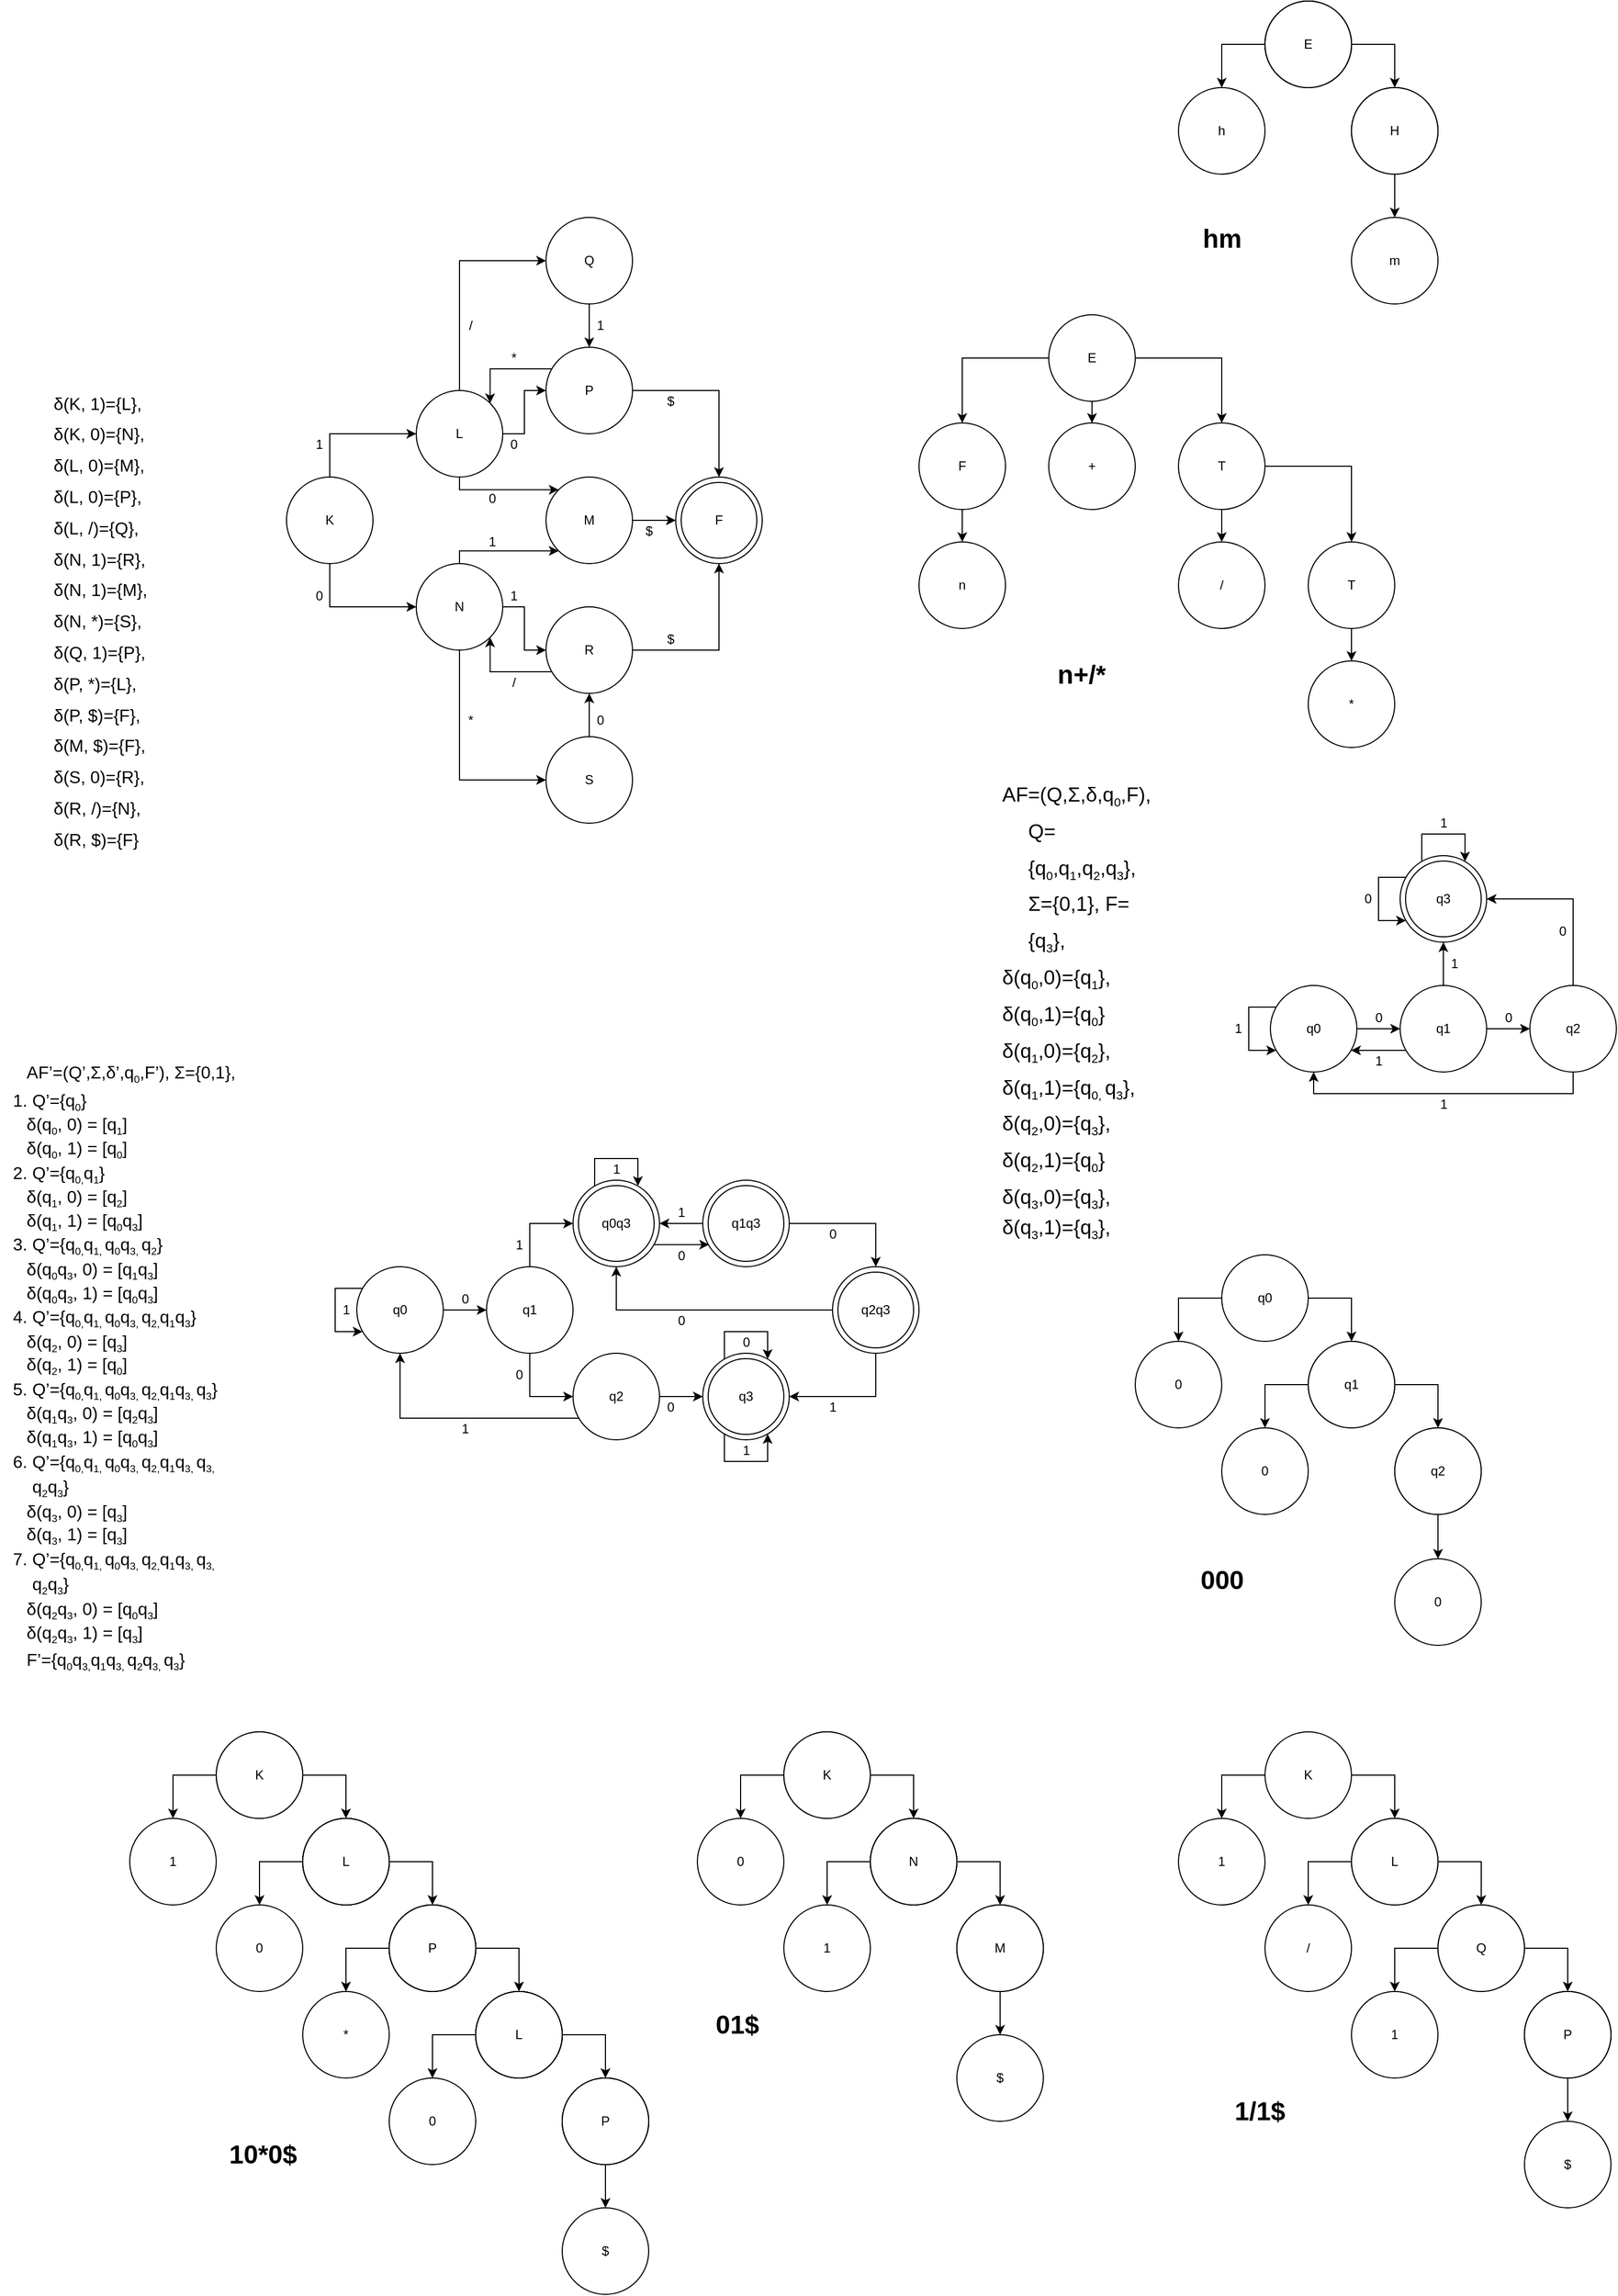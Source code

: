 <mxfile version="14.4.9" type="google"><diagram id="F6Fg85ccZROQFv8_WQR_" name="Page-1"><mxGraphModel dx="1750" dy="402" grid="1" gridSize="10" guides="1" tooltips="1" connect="1" arrows="1" fold="1" page="1" pageScale="1" pageWidth="827" pageHeight="1169" math="0" shadow="0"><root><mxCell id="0"/><mxCell id="1" parent="0"/><mxCell id="qd5XE6tyiddtzQdpzMEv-1" value="&lt;b style=&quot;font-weight: normal&quot; id=&quot;docs-internal-guid-9aaf68e9-7fff-3628-b598-6e091946c63b&quot;&gt;&lt;p dir=&quot;ltr&quot; style=&quot;line-height: 1.8 ; text-indent: -18pt ; margin-top: 0pt ; margin-bottom: 0pt ; padding: 0pt 0pt 0pt 18pt&quot;&gt;&lt;span style=&quot;font-size: 14pt; font-family: calibri, sans-serif; color: rgb(0, 0, 0); background-color: transparent; font-weight: 400; font-style: normal; font-variant: normal; text-decoration: none; vertical-align: baseline;&quot;&gt;AF=(Q,Σ,δ,q&lt;/span&gt;&lt;span style=&quot;font-size: 14pt; font-family: calibri, sans-serif; color: rgb(0, 0, 0); background-color: transparent; font-weight: 400; font-style: normal; font-variant: normal; text-decoration: none; vertical-align: baseline;&quot;&gt;&lt;span style=&quot;font-size: 0.6em ; vertical-align: sub&quot;&gt;0&lt;/span&gt;&lt;/span&gt;&lt;span style=&quot;font-size: 14pt; font-family: calibri, sans-serif; color: rgb(0, 0, 0); background-color: transparent; font-weight: 400; font-style: normal; font-variant: normal; text-decoration: none; vertical-align: baseline;&quot;&gt;,F), Q={q&lt;/span&gt;&lt;span style=&quot;font-size: 14pt; font-family: calibri, sans-serif; color: rgb(0, 0, 0); background-color: transparent; font-weight: 400; font-style: normal; font-variant: normal; text-decoration: none; vertical-align: baseline;&quot;&gt;&lt;span style=&quot;font-size: 0.6em ; vertical-align: sub&quot;&gt;0&lt;/span&gt;&lt;/span&gt;&lt;span style=&quot;font-size: 14pt; font-family: calibri, sans-serif; color: rgb(0, 0, 0); background-color: transparent; font-weight: 400; font-style: normal; font-variant: normal; text-decoration: none; vertical-align: baseline;&quot;&gt;,q&lt;/span&gt;&lt;span style=&quot;font-size: 14pt; font-family: calibri, sans-serif; color: rgb(0, 0, 0); background-color: transparent; font-weight: 400; font-style: normal; font-variant: normal; text-decoration: none; vertical-align: baseline;&quot;&gt;&lt;span style=&quot;font-size: 0.6em ; vertical-align: sub&quot;&gt;1&lt;/span&gt;&lt;/span&gt;&lt;span style=&quot;font-size: 14pt; font-family: calibri, sans-serif; color: rgb(0, 0, 0); background-color: transparent; font-weight: 400; font-style: normal; font-variant: normal; text-decoration: none; vertical-align: baseline;&quot;&gt;,q&lt;/span&gt;&lt;span style=&quot;font-size: 14pt; font-family: calibri, sans-serif; color: rgb(0, 0, 0); background-color: transparent; font-weight: 400; font-style: normal; font-variant: normal; text-decoration: none; vertical-align: baseline;&quot;&gt;&lt;span style=&quot;font-size: 0.6em ; vertical-align: sub&quot;&gt;2&lt;/span&gt;&lt;/span&gt;&lt;span style=&quot;font-size: 14pt; font-family: calibri, sans-serif; color: rgb(0, 0, 0); background-color: transparent; font-weight: 400; font-style: normal; font-variant: normal; text-decoration: none; vertical-align: baseline;&quot;&gt;,q&lt;/span&gt;&lt;span style=&quot;font-size: 14pt; font-family: calibri, sans-serif; color: rgb(0, 0, 0); background-color: transparent; font-weight: 400; font-style: normal; font-variant: normal; text-decoration: none; vertical-align: baseline;&quot;&gt;&lt;span style=&quot;font-size: 0.6em ; vertical-align: sub&quot;&gt;3&lt;/span&gt;&lt;/span&gt;&lt;span style=&quot;font-size: 14pt; font-family: calibri, sans-serif; color: rgb(0, 0, 0); background-color: transparent; font-weight: 400; font-style: normal; font-variant: normal; text-decoration: none; vertical-align: baseline;&quot;&gt;}, Σ={0,1}, F={q&lt;/span&gt;&lt;span style=&quot;font-size: 14pt; font-family: calibri, sans-serif; color: rgb(0, 0, 0); background-color: transparent; font-weight: 400; font-style: normal; font-variant: normal; text-decoration: none; vertical-align: baseline;&quot;&gt;&lt;span style=&quot;font-size: 0.6em ; vertical-align: sub&quot;&gt;3&lt;/span&gt;&lt;/span&gt;&lt;span style=&quot;font-size: 14pt; font-family: calibri, sans-serif; color: rgb(0, 0, 0); background-color: transparent; font-weight: 400; font-style: normal; font-variant: normal; text-decoration: none; vertical-align: baseline;&quot;&gt;},&amp;nbsp;&lt;/span&gt;&lt;/p&gt;&lt;p dir=&quot;ltr&quot; style=&quot;line-height: 1.8 ; text-indent: -18pt ; margin-top: 0pt ; margin-bottom: 0pt ; padding: 0pt 0pt 0pt 18pt&quot;&gt;&lt;span style=&quot;font-size: 14pt; font-family: calibri, sans-serif; color: rgb(0, 0, 0); background-color: transparent; font-weight: 400; font-style: normal; font-variant: normal; text-decoration: none; vertical-align: baseline;&quot;&gt;δ(q&lt;/span&gt;&lt;span style=&quot;font-size: 14pt; font-family: calibri, sans-serif; color: rgb(0, 0, 0); background-color: transparent; font-weight: 400; font-style: normal; font-variant: normal; text-decoration: none; vertical-align: baseline;&quot;&gt;&lt;span style=&quot;font-size: 0.6em ; vertical-align: sub&quot;&gt;0&lt;/span&gt;&lt;/span&gt;&lt;span style=&quot;font-size: 14pt; font-family: calibri, sans-serif; color: rgb(0, 0, 0); background-color: transparent; font-weight: 400; font-style: normal; font-variant: normal; text-decoration: none; vertical-align: baseline;&quot;&gt;,0)={q&lt;/span&gt;&lt;span style=&quot;font-size: 14pt; font-family: calibri, sans-serif; color: rgb(0, 0, 0); background-color: transparent; font-weight: 400; font-style: normal; font-variant: normal; text-decoration: none; vertical-align: baseline;&quot;&gt;&lt;span style=&quot;font-size: 0.6em ; vertical-align: sub&quot;&gt;1&lt;/span&gt;&lt;/span&gt;&lt;span style=&quot;font-size: 14pt; font-family: calibri, sans-serif; color: rgb(0, 0, 0); background-color: transparent; font-weight: 400; font-style: normal; font-variant: normal; text-decoration: none; vertical-align: baseline;&quot;&gt;},&lt;/span&gt;&lt;/p&gt;&lt;p dir=&quot;ltr&quot; style=&quot;line-height: 1.8 ; text-indent: -18pt ; margin-top: 0pt ; margin-bottom: 0pt ; padding: 0pt 0pt 0pt 18pt&quot;&gt;&lt;span style=&quot;font-size: 14pt; font-family: calibri, sans-serif; color: rgb(0, 0, 0); background-color: transparent; font-weight: 400; font-style: normal; font-variant: normal; text-decoration: none; vertical-align: baseline;&quot;&gt;δ(q&lt;/span&gt;&lt;span style=&quot;font-size: 14pt; font-family: calibri, sans-serif; color: rgb(0, 0, 0); background-color: transparent; font-weight: 400; font-style: normal; font-variant: normal; text-decoration: none; vertical-align: baseline;&quot;&gt;&lt;span style=&quot;font-size: 0.6em ; vertical-align: sub&quot;&gt;0&lt;/span&gt;&lt;/span&gt;&lt;span style=&quot;font-size: 14pt; font-family: calibri, sans-serif; color: rgb(0, 0, 0); background-color: transparent; font-weight: 400; font-style: normal; font-variant: normal; text-decoration: none; vertical-align: baseline;&quot;&gt;,1)={q&lt;/span&gt;&lt;span style=&quot;font-size: 14pt; font-family: calibri, sans-serif; color: rgb(0, 0, 0); background-color: transparent; font-weight: 400; font-style: normal; font-variant: normal; text-decoration: none; vertical-align: baseline;&quot;&gt;&lt;span style=&quot;font-size: 0.6em ; vertical-align: sub&quot;&gt;0&lt;/span&gt;&lt;/span&gt;&lt;span style=&quot;font-size: 14pt; font-family: calibri, sans-serif; color: rgb(0, 0, 0); background-color: transparent; font-weight: 400; font-style: normal; font-variant: normal; text-decoration: none; vertical-align: baseline;&quot;&gt;}&amp;nbsp;&amp;nbsp;&lt;/span&gt;&lt;/p&gt;&lt;p dir=&quot;ltr&quot; style=&quot;line-height: 1.8 ; text-indent: -18pt ; margin-top: 0pt ; margin-bottom: 0pt ; padding: 0pt 0pt 0pt 18pt&quot;&gt;&lt;span style=&quot;font-size: 14pt; font-family: calibri, sans-serif; color: rgb(0, 0, 0); background-color: transparent; font-weight: 400; font-style: normal; font-variant: normal; text-decoration: none; vertical-align: baseline;&quot;&gt;δ(q&lt;/span&gt;&lt;span style=&quot;font-size: 14pt; font-family: calibri, sans-serif; color: rgb(0, 0, 0); background-color: transparent; font-weight: 400; font-style: normal; font-variant: normal; text-decoration: none; vertical-align: baseline;&quot;&gt;&lt;span style=&quot;font-size: 0.6em ; vertical-align: sub&quot;&gt;1&lt;/span&gt;&lt;/span&gt;&lt;span style=&quot;font-size: 14pt; font-family: calibri, sans-serif; color: rgb(0, 0, 0); background-color: transparent; font-weight: 400; font-style: normal; font-variant: normal; text-decoration: none; vertical-align: baseline;&quot;&gt;,0)={q&lt;/span&gt;&lt;span style=&quot;font-size: 14pt; font-family: calibri, sans-serif; color: rgb(0, 0, 0); background-color: transparent; font-weight: 400; font-style: normal; font-variant: normal; text-decoration: none; vertical-align: baseline;&quot;&gt;&lt;span style=&quot;font-size: 0.6em ; vertical-align: sub&quot;&gt;2&lt;/span&gt;&lt;/span&gt;&lt;span style=&quot;font-size: 14pt; font-family: calibri, sans-serif; color: rgb(0, 0, 0); background-color: transparent; font-weight: 400; font-style: normal; font-variant: normal; text-decoration: none; vertical-align: baseline;&quot;&gt;},&lt;/span&gt;&lt;/p&gt;&lt;p dir=&quot;ltr&quot; style=&quot;line-height: 1.8 ; text-indent: -18pt ; margin-top: 0pt ; margin-bottom: 0pt ; padding: 0pt 0pt 0pt 18pt&quot;&gt;&lt;span style=&quot;font-size: 14pt; font-family: calibri, sans-serif; color: rgb(0, 0, 0); background-color: transparent; font-weight: 400; font-style: normal; font-variant: normal; text-decoration: none; vertical-align: baseline;&quot;&gt;δ(q&lt;/span&gt;&lt;span style=&quot;font-size: 14pt; font-family: calibri, sans-serif; color: rgb(0, 0, 0); background-color: transparent; font-weight: 400; font-style: normal; font-variant: normal; text-decoration: none; vertical-align: baseline;&quot;&gt;&lt;span style=&quot;font-size: 0.6em ; vertical-align: sub&quot;&gt;1&lt;/span&gt;&lt;/span&gt;&lt;span style=&quot;font-size: 14pt; font-family: calibri, sans-serif; color: rgb(0, 0, 0); background-color: transparent; font-weight: 400; font-style: normal; font-variant: normal; text-decoration: none; vertical-align: baseline;&quot;&gt;,1)={q&lt;/span&gt;&lt;span style=&quot;font-size: 14pt; font-family: calibri, sans-serif; color: rgb(0, 0, 0); background-color: transparent; font-weight: 400; font-style: normal; font-variant: normal; text-decoration: none; vertical-align: baseline;&quot;&gt;&lt;span style=&quot;font-size: 0.6em ; vertical-align: sub&quot;&gt;0, &lt;/span&gt;&lt;/span&gt;&lt;span style=&quot;font-size: 14pt; font-family: calibri, sans-serif; color: rgb(0, 0, 0); background-color: transparent; font-weight: 400; font-style: normal; font-variant: normal; text-decoration: none; vertical-align: baseline;&quot;&gt;q&lt;/span&gt;&lt;span style=&quot;font-size: 14pt; font-family: calibri, sans-serif; color: rgb(0, 0, 0); background-color: transparent; font-weight: 400; font-style: normal; font-variant: normal; text-decoration: none; vertical-align: baseline;&quot;&gt;&lt;span style=&quot;font-size: 0.6em ; vertical-align: sub&quot;&gt;3&lt;/span&gt;&lt;/span&gt;&lt;span style=&quot;font-size: 14pt; font-family: calibri, sans-serif; color: rgb(0, 0, 0); background-color: transparent; font-weight: 400; font-style: normal; font-variant: normal; text-decoration: none; vertical-align: baseline;&quot;&gt;},&amp;nbsp;&lt;/span&gt;&lt;/p&gt;&lt;p dir=&quot;ltr&quot; style=&quot;line-height: 1.8 ; text-indent: -18pt ; margin-top: 0pt ; margin-bottom: 0pt ; padding: 0pt 0pt 0pt 18pt&quot;&gt;&lt;span style=&quot;font-size: 14pt; font-family: calibri, sans-serif; color: rgb(0, 0, 0); background-color: transparent; font-weight: 400; font-style: normal; font-variant: normal; text-decoration: none; vertical-align: baseline;&quot;&gt;δ(q&lt;/span&gt;&lt;span style=&quot;font-size: 14pt; font-family: calibri, sans-serif; color: rgb(0, 0, 0); background-color: transparent; font-weight: 400; font-style: normal; font-variant: normal; text-decoration: none; vertical-align: baseline;&quot;&gt;&lt;span style=&quot;font-size: 0.6em ; vertical-align: sub&quot;&gt;2&lt;/span&gt;&lt;/span&gt;&lt;span style=&quot;font-size: 14pt; font-family: calibri, sans-serif; color: rgb(0, 0, 0); background-color: transparent; font-weight: 400; font-style: normal; font-variant: normal; text-decoration: none; vertical-align: baseline;&quot;&gt;,0)={q&lt;/span&gt;&lt;span style=&quot;font-size: 14pt; font-family: calibri, sans-serif; color: rgb(0, 0, 0); background-color: transparent; font-weight: 400; font-style: normal; font-variant: normal; text-decoration: none; vertical-align: baseline;&quot;&gt;&lt;span style=&quot;font-size: 0.6em ; vertical-align: sub&quot;&gt;3&lt;/span&gt;&lt;/span&gt;&lt;span style=&quot;font-size: 14pt; font-family: calibri, sans-serif; color: rgb(0, 0, 0); background-color: transparent; font-weight: 400; font-style: normal; font-variant: normal; text-decoration: none; vertical-align: baseline;&quot;&gt;},&amp;nbsp;&lt;/span&gt;&lt;/p&gt;&lt;p dir=&quot;ltr&quot; style=&quot;line-height: 1.8 ; text-indent: -18pt ; margin-top: 0pt ; margin-bottom: 0pt ; padding: 0pt 0pt 0pt 18pt&quot;&gt;&lt;span style=&quot;font-size: 14pt; font-family: calibri, sans-serif; color: rgb(0, 0, 0); background-color: transparent; font-weight: 400; font-style: normal; font-variant: normal; text-decoration: none; vertical-align: baseline;&quot;&gt;δ(q&lt;/span&gt;&lt;span style=&quot;font-size: 14pt; font-family: calibri, sans-serif; color: rgb(0, 0, 0); background-color: transparent; font-weight: 400; font-style: normal; font-variant: normal; text-decoration: none; vertical-align: baseline;&quot;&gt;&lt;span style=&quot;font-size: 0.6em ; vertical-align: sub&quot;&gt;2&lt;/span&gt;&lt;/span&gt;&lt;span style=&quot;font-size: 14pt; font-family: calibri, sans-serif; color: rgb(0, 0, 0); background-color: transparent; font-weight: 400; font-style: normal; font-variant: normal; text-decoration: none; vertical-align: baseline;&quot;&gt;,1)={q&lt;/span&gt;&lt;span style=&quot;font-size: 14pt; font-family: calibri, sans-serif; color: rgb(0, 0, 0); background-color: transparent; font-weight: 400; font-style: normal; font-variant: normal; text-decoration: none; vertical-align: baseline;&quot;&gt;&lt;span style=&quot;font-size: 0.6em ; vertical-align: sub&quot;&gt;0&lt;/span&gt;&lt;/span&gt;&lt;span style=&quot;font-size: 14pt; font-family: calibri, sans-serif; color: rgb(0, 0, 0); background-color: transparent; font-weight: 400; font-style: normal; font-variant: normal; text-decoration: none; vertical-align: baseline;&quot;&gt;}&lt;/span&gt;&lt;/p&gt;&lt;p dir=&quot;ltr&quot; style=&quot;line-height: 1.8 ; text-indent: -18pt ; margin-top: 0pt ; margin-bottom: 0pt ; padding: 0pt 0pt 0pt 18pt&quot;&gt;&lt;span style=&quot;font-size: 14pt; font-family: calibri, sans-serif; color: rgb(0, 0, 0); background-color: transparent; font-weight: 400; font-style: normal; font-variant: normal; text-decoration: none; vertical-align: baseline;&quot;&gt;δ(q&lt;/span&gt;&lt;span style=&quot;font-size: 14pt; font-family: calibri, sans-serif; color: rgb(0, 0, 0); background-color: transparent; font-weight: 400; font-style: normal; font-variant: normal; text-decoration: none; vertical-align: baseline;&quot;&gt;&lt;span style=&quot;font-size: 0.6em ; vertical-align: sub&quot;&gt;3&lt;/span&gt;&lt;/span&gt;&lt;span style=&quot;font-size: 14pt; font-family: calibri, sans-serif; color: rgb(0, 0, 0); background-color: transparent; font-weight: 400; font-style: normal; font-variant: normal; text-decoration: none; vertical-align: baseline;&quot;&gt;,0)={q&lt;/span&gt;&lt;span style=&quot;font-size: 14pt; font-family: calibri, sans-serif; color: rgb(0, 0, 0); background-color: transparent; font-weight: 400; font-style: normal; font-variant: normal; text-decoration: none; vertical-align: baseline;&quot;&gt;&lt;span style=&quot;font-size: 0.6em ; vertical-align: sub&quot;&gt;3&lt;/span&gt;&lt;/span&gt;&lt;span style=&quot;font-size: 14pt; font-family: calibri, sans-serif; color: rgb(0, 0, 0); background-color: transparent; font-weight: 400; font-style: normal; font-variant: normal; text-decoration: none; vertical-align: baseline;&quot;&gt;},&amp;nbsp;&lt;/span&gt;&lt;/p&gt;&lt;span style=&quot;font-size: 14pt; font-family: calibri, sans-serif; color: rgb(0, 0, 0); background-color: transparent; font-weight: 400; font-style: normal; font-variant: normal; text-decoration: none; vertical-align: baseline;&quot;&gt;δ(q&lt;/span&gt;&lt;span style=&quot;font-size: 14pt; font-family: calibri, sans-serif; color: rgb(0, 0, 0); background-color: transparent; font-weight: 400; font-style: normal; font-variant: normal; text-decoration: none; vertical-align: baseline;&quot;&gt;&lt;span style=&quot;font-size: 0.6em ; vertical-align: sub&quot;&gt;3&lt;/span&gt;&lt;/span&gt;&lt;span style=&quot;font-size: 14pt; font-family: calibri, sans-serif; color: rgb(0, 0, 0); background-color: transparent; font-weight: 400; font-style: normal; font-variant: normal; text-decoration: none; vertical-align: baseline;&quot;&gt;,1)={q&lt;/span&gt;&lt;span style=&quot;font-size: 14pt; font-family: calibri, sans-serif; color: rgb(0, 0, 0); background-color: transparent; font-weight: 400; font-style: normal; font-variant: normal; text-decoration: none; vertical-align: baseline;&quot;&gt;&lt;span style=&quot;font-size: 0.6em ; vertical-align: sub&quot;&gt;3&lt;/span&gt;&lt;/span&gt;&lt;span style=&quot;font-size: 14pt; font-family: calibri, sans-serif; color: rgb(0, 0, 0); background-color: transparent; font-weight: 400; font-style: normal; font-variant: normal; text-decoration: none; vertical-align: baseline;&quot;&gt;},&lt;/span&gt;&lt;/b&gt;" style="text;whiteSpace=wrap;html=1;" parent="1" vertex="1"><mxGeometry x="115" y="790" width="150" height="310" as="geometry"/></mxCell><mxCell id="qd5XE6tyiddtzQdpzMEv-2" value="q3" style="ellipse;whiteSpace=wrap;html=1;aspect=fixed;" parent="1" vertex="1"><mxGeometry x="485" y="870" width="80" height="80" as="geometry"/></mxCell><mxCell id="qd5XE6tyiddtzQdpzMEv-12" style="edgeStyle=orthogonalEdgeStyle;rounded=0;orthogonalLoop=1;jettySize=auto;html=1;entryX=1;entryY=0.5;entryDx=0;entryDy=0;" parent="1" source="qd5XE6tyiddtzQdpzMEv-3" target="qd5XE6tyiddtzQdpzMEv-2" edge="1"><mxGeometry relative="1" as="geometry"><Array as="points"><mxPoint x="645" y="910"/></Array></mxGeometry></mxCell><mxCell id="qd5XE6tyiddtzQdpzMEv-13" style="edgeStyle=orthogonalEdgeStyle;rounded=0;orthogonalLoop=1;jettySize=auto;html=1;entryX=0.5;entryY=1;entryDx=0;entryDy=0;" parent="1" source="qd5XE6tyiddtzQdpzMEv-3" target="qd5XE6tyiddtzQdpzMEv-5" edge="1"><mxGeometry relative="1" as="geometry"><Array as="points"><mxPoint x="645" y="1090"/><mxPoint x="405" y="1090"/></Array></mxGeometry></mxCell><mxCell id="qd5XE6tyiddtzQdpzMEv-3" value="q2" style="ellipse;whiteSpace=wrap;html=1;aspect=fixed;" parent="1" vertex="1"><mxGeometry x="605" y="990" width="80" height="80" as="geometry"/></mxCell><mxCell id="qd5XE6tyiddtzQdpzMEv-9" style="edgeStyle=orthogonalEdgeStyle;rounded=0;orthogonalLoop=1;jettySize=auto;html=1;entryX=0;entryY=0.5;entryDx=0;entryDy=0;" parent="1" source="qd5XE6tyiddtzQdpzMEv-4" target="qd5XE6tyiddtzQdpzMEv-3" edge="1"><mxGeometry relative="1" as="geometry"/></mxCell><mxCell id="qd5XE6tyiddtzQdpzMEv-10" style="edgeStyle=orthogonalEdgeStyle;rounded=0;orthogonalLoop=1;jettySize=auto;html=1;" parent="1" source="qd5XE6tyiddtzQdpzMEv-4" target="qd5XE6tyiddtzQdpzMEv-5" edge="1"><mxGeometry relative="1" as="geometry"><Array as="points"><mxPoint x="465" y="1050"/><mxPoint x="465" y="1050"/></Array></mxGeometry></mxCell><mxCell id="qd5XE6tyiddtzQdpzMEv-11" style="edgeStyle=orthogonalEdgeStyle;rounded=0;orthogonalLoop=1;jettySize=auto;html=1;" parent="1" source="qd5XE6tyiddtzQdpzMEv-4" target="qd5XE6tyiddtzQdpzMEv-2" edge="1"><mxGeometry relative="1" as="geometry"/></mxCell><mxCell id="qd5XE6tyiddtzQdpzMEv-4" value="q1" style="ellipse;whiteSpace=wrap;html=1;aspect=fixed;" parent="1" vertex="1"><mxGeometry x="485" y="990" width="80" height="80" as="geometry"/></mxCell><mxCell id="qd5XE6tyiddtzQdpzMEv-6" style="edgeStyle=orthogonalEdgeStyle;rounded=0;orthogonalLoop=1;jettySize=auto;html=1;" parent="1" source="qd5XE6tyiddtzQdpzMEv-5" target="qd5XE6tyiddtzQdpzMEv-4" edge="1"><mxGeometry relative="1" as="geometry"/></mxCell><mxCell id="qd5XE6tyiddtzQdpzMEv-5" value="q0" style="ellipse;whiteSpace=wrap;html=1;aspect=fixed;" parent="1" vertex="1"><mxGeometry x="365" y="990" width="80" height="80" as="geometry"/></mxCell><mxCell id="qd5XE6tyiddtzQdpzMEv-8" style="edgeStyle=orthogonalEdgeStyle;rounded=0;orthogonalLoop=1;jettySize=auto;html=1;" parent="1" source="qd5XE6tyiddtzQdpzMEv-5" target="qd5XE6tyiddtzQdpzMEv-5" edge="1"><mxGeometry relative="1" as="geometry"><Array as="points"><mxPoint x="345" y="1010"/></Array></mxGeometry></mxCell><mxCell id="qd5XE6tyiddtzQdpzMEv-15" style="edgeStyle=orthogonalEdgeStyle;rounded=0;orthogonalLoop=1;jettySize=auto;html=1;" parent="1" source="qd5XE6tyiddtzQdpzMEv-2" target="qd5XE6tyiddtzQdpzMEv-2" edge="1"><mxGeometry relative="1" as="geometry"><Array as="points"><mxPoint x="465" y="930"/></Array></mxGeometry></mxCell><mxCell id="qd5XE6tyiddtzQdpzMEv-18" style="edgeStyle=orthogonalEdgeStyle;rounded=0;orthogonalLoop=1;jettySize=auto;html=1;" parent="1" source="qd5XE6tyiddtzQdpzMEv-2" target="qd5XE6tyiddtzQdpzMEv-2" edge="1"><mxGeometry relative="1" as="geometry"><Array as="points"><mxPoint x="505" y="850"/></Array></mxGeometry></mxCell><mxCell id="qd5XE6tyiddtzQdpzMEv-19" value="0" style="text;html=1;align=center;verticalAlign=middle;resizable=0;points=[];autosize=1;" parent="1" vertex="1"><mxGeometry x="445" y="900" width="20" height="20" as="geometry"/></mxCell><mxCell id="qd5XE6tyiddtzQdpzMEv-20" value="0" style="text;html=1;align=center;verticalAlign=middle;resizable=0;points=[];autosize=1;" parent="1" vertex="1"><mxGeometry x="455" y="1010" width="20" height="20" as="geometry"/></mxCell><mxCell id="qd5XE6tyiddtzQdpzMEv-21" value="0" style="text;html=1;align=center;verticalAlign=middle;resizable=0;points=[];autosize=1;" parent="1" vertex="1"><mxGeometry x="575" y="1010" width="20" height="20" as="geometry"/></mxCell><mxCell id="qd5XE6tyiddtzQdpzMEv-22" value="0" style="text;html=1;align=center;verticalAlign=middle;resizable=0;points=[];autosize=1;" parent="1" vertex="1"><mxGeometry x="625" y="930" width="20" height="20" as="geometry"/></mxCell><mxCell id="qd5XE6tyiddtzQdpzMEv-23" value="1" style="text;html=1;align=center;verticalAlign=middle;resizable=0;points=[];autosize=1;" parent="1" vertex="1"><mxGeometry x="325" y="1020" width="20" height="20" as="geometry"/></mxCell><mxCell id="qd5XE6tyiddtzQdpzMEv-25" value="1" style="text;html=1;align=center;verticalAlign=middle;resizable=0;points=[];autosize=1;" parent="1" vertex="1"><mxGeometry x="455" y="1050" width="20" height="20" as="geometry"/></mxCell><mxCell id="qd5XE6tyiddtzQdpzMEv-26" value="1" style="text;html=1;align=center;verticalAlign=middle;resizable=0;points=[];autosize=1;" parent="1" vertex="1"><mxGeometry x="515" y="1090" width="20" height="20" as="geometry"/></mxCell><mxCell id="qd5XE6tyiddtzQdpzMEv-27" value="1" style="text;html=1;align=center;verticalAlign=middle;resizable=0;points=[];autosize=1;" parent="1" vertex="1"><mxGeometry x="525" y="960" width="20" height="20" as="geometry"/></mxCell><mxCell id="qd5XE6tyiddtzQdpzMEv-28" value="1" style="text;html=1;align=center;verticalAlign=middle;resizable=0;points=[];autosize=1;" parent="1" vertex="1"><mxGeometry x="515" y="830" width="20" height="20" as="geometry"/></mxCell><mxCell id="qd5XE6tyiddtzQdpzMEv-29" value="q3" style="ellipse;whiteSpace=wrap;html=1;aspect=fixed;" parent="1" vertex="1"><mxGeometry x="490" y="875" width="70" height="70" as="geometry"/></mxCell><mxCell id="qd5XE6tyiddtzQdpzMEv-30" value="&lt;b style=&quot;font-weight: normal&quot; id=&quot;docs-internal-guid-e78cd1d8-7fff-70e1-86c9-be0e40804117&quot;&gt;&lt;p dir=&quot;ltr&quot; style=&quot;line-height: 1.8 ; margin-left: 17pt ; margin-top: 0pt ; margin-bottom: 0pt&quot;&gt;&lt;span style=&quot;font-size: 12pt ; font-family: &amp;#34;calibri&amp;#34; , sans-serif ; color: rgb(0 , 0 , 0) ; background-color: transparent ; font-weight: 400 ; font-style: normal ; font-variant: normal ; text-decoration: none ; vertical-align: baseline&quot;&gt;AF’=(Q’,Σ,δ’,q&lt;/span&gt;&lt;span style=&quot;font-size: 12pt ; font-family: &amp;#34;calibri&amp;#34; , sans-serif ; color: rgb(0 , 0 , 0) ; background-color: transparent ; font-weight: 400 ; font-style: normal ; font-variant: normal ; text-decoration: none ; vertical-align: baseline&quot;&gt;&lt;span style=&quot;font-size: 0.6em ; vertical-align: sub&quot;&gt;0&lt;/span&gt;&lt;/span&gt;&lt;span style=&quot;font-size: 12pt ; font-family: &amp;#34;calibri&amp;#34; , sans-serif ; color: rgb(0 , 0 , 0) ; background-color: transparent ; font-weight: 400 ; font-style: normal ; font-variant: normal ; text-decoration: none ; vertical-align: baseline&quot;&gt;,F’), Σ={0,1},&lt;/span&gt;&lt;/p&gt;&lt;ol style=&quot;margin-top: 0 ; margin-bottom: 0&quot;&gt;&lt;li dir=&quot;ltr&quot; style=&quot;list-style-type: decimal ; font-size: 12pt ; font-family: &amp;#34;calibri&amp;#34; , sans-serif ; color: rgb(0 , 0 , 0) ; background-color: transparent ; font-weight: 400 ; font-style: normal ; font-variant: normal ; text-decoration: none ; vertical-align: baseline ; margin-left: -9.15pt&quot;&gt;&lt;p dir=&quot;ltr&quot; style=&quot;line-height: 1.38 ; margin-top: 0pt ; margin-bottom: 0pt&quot;&gt;&lt;span style=&quot;font-size: 12pt ; font-family: &amp;#34;calibri&amp;#34; , sans-serif ; color: rgb(0 , 0 , 0) ; background-color: transparent ; font-weight: 400 ; font-style: normal ; font-variant: normal ; text-decoration: none ; vertical-align: baseline&quot;&gt;Q’={q&lt;/span&gt;&lt;span style=&quot;font-size: 12pt ; font-family: &amp;#34;calibri&amp;#34; , sans-serif ; color: rgb(0 , 0 , 0) ; background-color: transparent ; font-weight: 400 ; font-style: normal ; font-variant: normal ; text-decoration: none ; vertical-align: baseline&quot;&gt;&lt;span style=&quot;font-size: 0.6em ; vertical-align: sub&quot;&gt;0&lt;/span&gt;&lt;/span&gt;&lt;span style=&quot;font-size: 12pt ; font-family: &amp;#34;calibri&amp;#34; , sans-serif ; color: rgb(0 , 0 , 0) ; background-color: transparent ; font-weight: 400 ; font-style: normal ; font-variant: normal ; text-decoration: none ; vertical-align: baseline&quot;&gt;}&lt;/span&gt;&lt;/p&gt;&lt;/li&gt;&lt;/ol&gt;&lt;p dir=&quot;ltr&quot; style=&quot;line-height: 1.2 ; margin-left: 17pt ; margin-top: 0pt ; margin-bottom: 0pt&quot;&gt;&lt;span style=&quot;font-size: 12pt ; font-family: &amp;#34;calibri&amp;#34; , sans-serif ; color: rgb(0 , 0 , 0) ; background-color: transparent ; font-weight: 400 ; font-style: normal ; font-variant: normal ; text-decoration: none ; vertical-align: baseline&quot;&gt;δ(q&lt;/span&gt;&lt;span style=&quot;font-size: 12pt ; font-family: &amp;#34;calibri&amp;#34; , sans-serif ; color: rgb(0 , 0 , 0) ; background-color: transparent ; font-weight: 400 ; font-style: normal ; font-variant: normal ; text-decoration: none ; vertical-align: baseline&quot;&gt;&lt;span style=&quot;font-size: 0.6em ; vertical-align: sub&quot;&gt;0&lt;/span&gt;&lt;/span&gt;&lt;span style=&quot;font-size: 12pt ; font-family: &amp;#34;calibri&amp;#34; , sans-serif ; color: rgb(0 , 0 , 0) ; background-color: transparent ; font-weight: 400 ; font-style: normal ; font-variant: normal ; text-decoration: none ; vertical-align: baseline&quot;&gt;, 0) = [q&lt;/span&gt;&lt;span style=&quot;font-size: 12pt ; font-family: &amp;#34;calibri&amp;#34; , sans-serif ; color: rgb(0 , 0 , 0) ; background-color: transparent ; font-weight: 400 ; font-style: normal ; font-variant: normal ; text-decoration: none ; vertical-align: baseline&quot;&gt;&lt;span style=&quot;font-size: 0.6em ; vertical-align: sub&quot;&gt;1&lt;/span&gt;&lt;/span&gt;&lt;span style=&quot;font-size: 12pt ; font-family: &amp;#34;calibri&amp;#34; , sans-serif ; color: rgb(0 , 0 , 0) ; background-color: transparent ; font-weight: 400 ; font-style: normal ; font-variant: normal ; text-decoration: none ; vertical-align: baseline&quot;&gt;]&lt;/span&gt;&lt;/p&gt;&lt;p dir=&quot;ltr&quot; style=&quot;line-height: 1.2 ; margin-left: 17pt ; margin-top: 0pt ; margin-bottom: 0pt&quot;&gt;&lt;span style=&quot;font-size: 12pt ; font-family: &amp;#34;calibri&amp;#34; , sans-serif ; color: rgb(0 , 0 , 0) ; background-color: transparent ; font-weight: 400 ; font-style: normal ; font-variant: normal ; text-decoration: none ; vertical-align: baseline&quot;&gt;δ(q&lt;/span&gt;&lt;span style=&quot;font-size: 12pt ; font-family: &amp;#34;calibri&amp;#34; , sans-serif ; color: rgb(0 , 0 , 0) ; background-color: transparent ; font-weight: 400 ; font-style: normal ; font-variant: normal ; text-decoration: none ; vertical-align: baseline&quot;&gt;&lt;span style=&quot;font-size: 0.6em ; vertical-align: sub&quot;&gt;0&lt;/span&gt;&lt;/span&gt;&lt;span style=&quot;font-size: 12pt ; font-family: &amp;#34;calibri&amp;#34; , sans-serif ; color: rgb(0 , 0 , 0) ; background-color: transparent ; font-weight: 400 ; font-style: normal ; font-variant: normal ; text-decoration: none ; vertical-align: baseline&quot;&gt;, 1) = [q&lt;/span&gt;&lt;span style=&quot;font-size: 12pt ; font-family: &amp;#34;calibri&amp;#34; , sans-serif ; color: rgb(0 , 0 , 0) ; background-color: transparent ; font-weight: 400 ; font-style: normal ; font-variant: normal ; text-decoration: none ; vertical-align: baseline&quot;&gt;&lt;span style=&quot;font-size: 0.6em ; vertical-align: sub&quot;&gt;0&lt;/span&gt;&lt;/span&gt;&lt;span style=&quot;font-size: 12pt ; font-family: &amp;#34;calibri&amp;#34; , sans-serif ; color: rgb(0 , 0 , 0) ; background-color: transparent ; font-weight: 400 ; font-style: normal ; font-variant: normal ; text-decoration: none ; vertical-align: baseline&quot;&gt;]&lt;/span&gt;&lt;/p&gt;&lt;ol style=&quot;margin-top: 0 ; margin-bottom: 0&quot; start=&quot;2&quot;&gt;&lt;li dir=&quot;ltr&quot; style=&quot;list-style-type: decimal ; font-size: 12pt ; font-family: &amp;#34;calibri&amp;#34; , sans-serif ; color: rgb(0 , 0 , 0) ; background-color: transparent ; font-weight: 400 ; font-style: normal ; font-variant: normal ; text-decoration: none ; vertical-align: baseline ; margin-left: -9.15pt&quot;&gt;&lt;p dir=&quot;ltr&quot; style=&quot;line-height: 1.38 ; margin-top: 0pt ; margin-bottom: 0pt&quot;&gt;&lt;span style=&quot;font-size: 12pt ; font-family: &amp;#34;calibri&amp;#34; , sans-serif ; color: rgb(0 , 0 , 0) ; background-color: transparent ; font-weight: 400 ; font-style: normal ; font-variant: normal ; text-decoration: none ; vertical-align: baseline&quot;&gt;Q’={q&lt;/span&gt;&lt;span style=&quot;font-size: 12pt ; font-family: &amp;#34;calibri&amp;#34; , sans-serif ; color: rgb(0 , 0 , 0) ; background-color: transparent ; font-weight: 400 ; font-style: normal ; font-variant: normal ; text-decoration: none ; vertical-align: baseline&quot;&gt;&lt;span style=&quot;font-size: 0.6em ; vertical-align: sub&quot;&gt;0,&lt;/span&gt;&lt;/span&gt;&lt;span style=&quot;font-size: 12pt ; font-family: &amp;#34;calibri&amp;#34; , sans-serif ; color: rgb(0 , 0 , 0) ; background-color: transparent ; font-weight: 400 ; font-style: normal ; font-variant: normal ; text-decoration: none ; vertical-align: baseline&quot;&gt;q&lt;/span&gt;&lt;span style=&quot;font-size: 12pt ; font-family: &amp;#34;calibri&amp;#34; , sans-serif ; color: rgb(0 , 0 , 0) ; background-color: transparent ; font-weight: 400 ; font-style: normal ; font-variant: normal ; text-decoration: none ; vertical-align: baseline&quot;&gt;&lt;span style=&quot;font-size: 0.6em ; vertical-align: sub&quot;&gt;1&lt;/span&gt;&lt;/span&gt;&lt;span style=&quot;font-size: 12pt ; font-family: &amp;#34;calibri&amp;#34; , sans-serif ; color: rgb(0 , 0 , 0) ; background-color: transparent ; font-weight: 400 ; font-style: normal ; font-variant: normal ; text-decoration: none ; vertical-align: baseline&quot;&gt;}&lt;/span&gt;&lt;/p&gt;&lt;/li&gt;&lt;/ol&gt;&lt;p dir=&quot;ltr&quot; style=&quot;line-height: 1.2 ; margin-left: 17pt ; margin-top: 0pt ; margin-bottom: 0pt&quot;&gt;&lt;span style=&quot;font-size: 12pt ; font-family: &amp;#34;calibri&amp;#34; , sans-serif ; color: rgb(0 , 0 , 0) ; background-color: transparent ; font-weight: 400 ; font-style: normal ; font-variant: normal ; text-decoration: none ; vertical-align: baseline&quot;&gt;δ(q&lt;/span&gt;&lt;span style=&quot;font-size: 12pt ; font-family: &amp;#34;calibri&amp;#34; , sans-serif ; color: rgb(0 , 0 , 0) ; background-color: transparent ; font-weight: 400 ; font-style: normal ; font-variant: normal ; text-decoration: none ; vertical-align: baseline&quot;&gt;&lt;span style=&quot;font-size: 0.6em ; vertical-align: sub&quot;&gt;1&lt;/span&gt;&lt;/span&gt;&lt;span style=&quot;font-size: 12pt ; font-family: &amp;#34;calibri&amp;#34; , sans-serif ; color: rgb(0 , 0 , 0) ; background-color: transparent ; font-weight: 400 ; font-style: normal ; font-variant: normal ; text-decoration: none ; vertical-align: baseline&quot;&gt;, 0) = [q&lt;/span&gt;&lt;span style=&quot;font-size: 12pt ; font-family: &amp;#34;calibri&amp;#34; , sans-serif ; color: rgb(0 , 0 , 0) ; background-color: transparent ; font-weight: 400 ; font-style: normal ; font-variant: normal ; text-decoration: none ; vertical-align: baseline&quot;&gt;&lt;span style=&quot;font-size: 0.6em ; vertical-align: sub&quot;&gt;2&lt;/span&gt;&lt;/span&gt;&lt;span style=&quot;font-size: 12pt ; font-family: &amp;#34;calibri&amp;#34; , sans-serif ; color: rgb(0 , 0 , 0) ; background-color: transparent ; font-weight: 400 ; font-style: normal ; font-variant: normal ; text-decoration: none ; vertical-align: baseline&quot;&gt;]&lt;/span&gt;&lt;/p&gt;&lt;p dir=&quot;ltr&quot; style=&quot;line-height: 1.2 ; margin-left: 17pt ; margin-top: 0pt ; margin-bottom: 0pt&quot;&gt;&lt;span style=&quot;font-size: 12pt ; font-family: &amp;#34;calibri&amp;#34; , sans-serif ; color: rgb(0 , 0 , 0) ; background-color: transparent ; font-weight: 400 ; font-style: normal ; font-variant: normal ; text-decoration: none ; vertical-align: baseline&quot;&gt;δ(q&lt;/span&gt;&lt;span style=&quot;font-size: 12pt ; font-family: &amp;#34;calibri&amp;#34; , sans-serif ; color: rgb(0 , 0 , 0) ; background-color: transparent ; font-weight: 400 ; font-style: normal ; font-variant: normal ; text-decoration: none ; vertical-align: baseline&quot;&gt;&lt;span style=&quot;font-size: 0.6em ; vertical-align: sub&quot;&gt;1&lt;/span&gt;&lt;/span&gt;&lt;span style=&quot;font-size: 12pt ; font-family: &amp;#34;calibri&amp;#34; , sans-serif ; color: rgb(0 , 0 , 0) ; background-color: transparent ; font-weight: 400 ; font-style: normal ; font-variant: normal ; text-decoration: none ; vertical-align: baseline&quot;&gt;, 1) = [q&lt;/span&gt;&lt;span style=&quot;font-size: 12pt ; font-family: &amp;#34;calibri&amp;#34; , sans-serif ; color: rgb(0 , 0 , 0) ; background-color: transparent ; font-weight: 400 ; font-style: normal ; font-variant: normal ; text-decoration: none ; vertical-align: baseline&quot;&gt;&lt;span style=&quot;font-size: 0.6em ; vertical-align: sub&quot;&gt;0&lt;/span&gt;&lt;/span&gt;&lt;span style=&quot;font-size: 12pt ; font-family: &amp;#34;calibri&amp;#34; , sans-serif ; color: rgb(0 , 0 , 0) ; background-color: transparent ; font-weight: 400 ; font-style: normal ; font-variant: normal ; text-decoration: none ; vertical-align: baseline&quot;&gt;q&lt;/span&gt;&lt;span style=&quot;font-size: 12pt ; font-family: &amp;#34;calibri&amp;#34; , sans-serif ; color: rgb(0 , 0 , 0) ; background-color: transparent ; font-weight: 400 ; font-style: normal ; font-variant: normal ; text-decoration: none ; vertical-align: baseline&quot;&gt;&lt;span style=&quot;font-size: 0.6em ; vertical-align: sub&quot;&gt;3&lt;/span&gt;&lt;/span&gt;&lt;span style=&quot;font-size: 12pt ; font-family: &amp;#34;calibri&amp;#34; , sans-serif ; color: rgb(0 , 0 , 0) ; background-color: transparent ; font-weight: 400 ; font-style: normal ; font-variant: normal ; text-decoration: none ; vertical-align: baseline&quot;&gt;]&lt;/span&gt;&lt;/p&gt;&lt;ol style=&quot;margin-top: 0 ; margin-bottom: 0&quot; start=&quot;3&quot;&gt;&lt;li dir=&quot;ltr&quot; style=&quot;list-style-type: decimal ; font-size: 12pt ; font-family: &amp;#34;calibri&amp;#34; , sans-serif ; color: rgb(0 , 0 , 0) ; background-color: transparent ; font-weight: 400 ; font-style: normal ; font-variant: normal ; text-decoration: none ; vertical-align: baseline ; margin-left: -9.15pt&quot;&gt;&lt;p dir=&quot;ltr&quot; style=&quot;line-height: 1.38 ; margin-top: 0pt ; margin-bottom: 0pt&quot;&gt;&lt;span style=&quot;font-size: 12pt ; font-family: &amp;#34;calibri&amp;#34; , sans-serif ; color: rgb(0 , 0 , 0) ; background-color: transparent ; font-weight: 400 ; font-style: normal ; font-variant: normal ; text-decoration: none ; vertical-align: baseline&quot;&gt;Q’={q&lt;/span&gt;&lt;span style=&quot;font-size: 12pt ; font-family: &amp;#34;calibri&amp;#34; , sans-serif ; color: rgb(0 , 0 , 0) ; background-color: transparent ; font-weight: 400 ; font-style: normal ; font-variant: normal ; text-decoration: none ; vertical-align: baseline&quot;&gt;&lt;span style=&quot;font-size: 0.6em ; vertical-align: sub&quot;&gt;0,&lt;/span&gt;&lt;/span&gt;&lt;span style=&quot;font-size: 12pt ; font-family: &amp;#34;calibri&amp;#34; , sans-serif ; color: rgb(0 , 0 , 0) ; background-color: transparent ; font-weight: 400 ; font-style: normal ; font-variant: normal ; text-decoration: none ; vertical-align: baseline&quot;&gt;q&lt;/span&gt;&lt;span style=&quot;font-size: 12pt ; font-family: &amp;#34;calibri&amp;#34; , sans-serif ; color: rgb(0 , 0 , 0) ; background-color: transparent ; font-weight: 400 ; font-style: normal ; font-variant: normal ; text-decoration: none ; vertical-align: baseline&quot;&gt;&lt;span style=&quot;font-size: 0.6em ; vertical-align: sub&quot;&gt;1, &lt;/span&gt;&lt;/span&gt;&lt;span style=&quot;font-size: 12pt ; font-family: &amp;#34;calibri&amp;#34; , sans-serif ; color: rgb(0 , 0 , 0) ; background-color: transparent ; font-weight: 400 ; font-style: normal ; font-variant: normal ; text-decoration: none ; vertical-align: baseline&quot;&gt;q&lt;/span&gt;&lt;span style=&quot;font-size: 12pt ; font-family: &amp;#34;calibri&amp;#34; , sans-serif ; color: rgb(0 , 0 , 0) ; background-color: transparent ; font-weight: 400 ; font-style: normal ; font-variant: normal ; text-decoration: none ; vertical-align: baseline&quot;&gt;&lt;span style=&quot;font-size: 0.6em ; vertical-align: sub&quot;&gt;0&lt;/span&gt;&lt;/span&gt;&lt;span style=&quot;font-size: 12pt ; font-family: &amp;#34;calibri&amp;#34; , sans-serif ; color: rgb(0 , 0 , 0) ; background-color: transparent ; font-weight: 400 ; font-style: normal ; font-variant: normal ; text-decoration: none ; vertical-align: baseline&quot;&gt;q&lt;/span&gt;&lt;span style=&quot;font-size: 12pt ; font-family: &amp;#34;calibri&amp;#34; , sans-serif ; color: rgb(0 , 0 , 0) ; background-color: transparent ; font-weight: 400 ; font-style: normal ; font-variant: normal ; text-decoration: none ; vertical-align: baseline&quot;&gt;&lt;span style=&quot;font-size: 0.6em ; vertical-align: sub&quot;&gt;3, &lt;/span&gt;&lt;/span&gt;&lt;span style=&quot;font-size: 12pt ; font-family: &amp;#34;calibri&amp;#34; , sans-serif ; color: rgb(0 , 0 , 0) ; background-color: transparent ; font-weight: 400 ; font-style: normal ; font-variant: normal ; text-decoration: none ; vertical-align: baseline&quot;&gt;q&lt;/span&gt;&lt;span style=&quot;font-size: 12pt ; font-family: &amp;#34;calibri&amp;#34; , sans-serif ; color: rgb(0 , 0 , 0) ; background-color: transparent ; font-weight: 400 ; font-style: normal ; font-variant: normal ; text-decoration: none ; vertical-align: baseline&quot;&gt;&lt;span style=&quot;font-size: 0.6em ; vertical-align: sub&quot;&gt;2&lt;/span&gt;&lt;/span&gt;&lt;span style=&quot;font-size: 12pt ; font-family: &amp;#34;calibri&amp;#34; , sans-serif ; color: rgb(0 , 0 , 0) ; background-color: transparent ; font-weight: 400 ; font-style: normal ; font-variant: normal ; text-decoration: none ; vertical-align: baseline&quot;&gt;}&lt;/span&gt;&lt;/p&gt;&lt;/li&gt;&lt;/ol&gt;&lt;p dir=&quot;ltr&quot; style=&quot;line-height: 1.2 ; margin-left: 17pt ; margin-top: 0pt ; margin-bottom: 0pt&quot;&gt;&lt;span style=&quot;font-size: 12pt ; font-family: &amp;#34;calibri&amp;#34; , sans-serif ; color: rgb(0 , 0 , 0) ; background-color: transparent ; font-weight: 400 ; font-style: normal ; font-variant: normal ; text-decoration: none ; vertical-align: baseline&quot;&gt;δ(q&lt;/span&gt;&lt;span style=&quot;font-size: 12pt ; font-family: &amp;#34;calibri&amp;#34; , sans-serif ; color: rgb(0 , 0 , 0) ; background-color: transparent ; font-weight: 400 ; font-style: normal ; font-variant: normal ; text-decoration: none ; vertical-align: baseline&quot;&gt;&lt;span style=&quot;font-size: 0.6em ; vertical-align: sub&quot;&gt;0&lt;/span&gt;&lt;/span&gt;&lt;span style=&quot;font-size: 12pt ; font-family: &amp;#34;calibri&amp;#34; , sans-serif ; color: rgb(0 , 0 , 0) ; background-color: transparent ; font-weight: 400 ; font-style: normal ; font-variant: normal ; text-decoration: none ; vertical-align: baseline&quot;&gt;q&lt;/span&gt;&lt;span style=&quot;font-size: 12pt ; font-family: &amp;#34;calibri&amp;#34; , sans-serif ; color: rgb(0 , 0 , 0) ; background-color: transparent ; font-weight: 400 ; font-style: normal ; font-variant: normal ; text-decoration: none ; vertical-align: baseline&quot;&gt;&lt;span style=&quot;font-size: 0.6em ; vertical-align: sub&quot;&gt;3&lt;/span&gt;&lt;/span&gt;&lt;span style=&quot;font-size: 12pt ; font-family: &amp;#34;calibri&amp;#34; , sans-serif ; color: rgb(0 , 0 , 0) ; background-color: transparent ; font-weight: 400 ; font-style: normal ; font-variant: normal ; text-decoration: none ; vertical-align: baseline&quot;&gt;, 0) = [q&lt;/span&gt;&lt;span style=&quot;font-size: 12pt ; font-family: &amp;#34;calibri&amp;#34; , sans-serif ; color: rgb(0 , 0 , 0) ; background-color: transparent ; font-weight: 400 ; font-style: normal ; font-variant: normal ; text-decoration: none ; vertical-align: baseline&quot;&gt;&lt;span style=&quot;font-size: 0.6em ; vertical-align: sub&quot;&gt;1&lt;/span&gt;&lt;/span&gt;&lt;span style=&quot;font-size: 12pt ; font-family: &amp;#34;calibri&amp;#34; , sans-serif ; color: rgb(0 , 0 , 0) ; background-color: transparent ; font-weight: 400 ; font-style: normal ; font-variant: normal ; text-decoration: none ; vertical-align: baseline&quot;&gt;q&lt;/span&gt;&lt;span style=&quot;font-size: 12pt ; font-family: &amp;#34;calibri&amp;#34; , sans-serif ; color: rgb(0 , 0 , 0) ; background-color: transparent ; font-weight: 400 ; font-style: normal ; font-variant: normal ; text-decoration: none ; vertical-align: baseline&quot;&gt;&lt;span style=&quot;font-size: 0.6em ; vertical-align: sub&quot;&gt;3&lt;/span&gt;&lt;/span&gt;&lt;span style=&quot;font-size: 12pt ; font-family: &amp;#34;calibri&amp;#34; , sans-serif ; color: rgb(0 , 0 , 0) ; background-color: transparent ; font-weight: 400 ; font-style: normal ; font-variant: normal ; text-decoration: none ; vertical-align: baseline&quot;&gt;]&lt;/span&gt;&lt;/p&gt;&lt;p dir=&quot;ltr&quot; style=&quot;line-height: 1.2 ; margin-left: 17pt ; margin-top: 0pt ; margin-bottom: 0pt&quot;&gt;&lt;span style=&quot;font-size: 12pt ; font-family: &amp;#34;calibri&amp;#34; , sans-serif ; color: rgb(0 , 0 , 0) ; background-color: transparent ; font-weight: 400 ; font-style: normal ; font-variant: normal ; text-decoration: none ; vertical-align: baseline&quot;&gt;δ(q&lt;/span&gt;&lt;span style=&quot;font-size: 12pt ; font-family: &amp;#34;calibri&amp;#34; , sans-serif ; color: rgb(0 , 0 , 0) ; background-color: transparent ; font-weight: 400 ; font-style: normal ; font-variant: normal ; text-decoration: none ; vertical-align: baseline&quot;&gt;&lt;span style=&quot;font-size: 0.6em ; vertical-align: sub&quot;&gt;0&lt;/span&gt;&lt;/span&gt;&lt;span style=&quot;font-size: 12pt ; font-family: &amp;#34;calibri&amp;#34; , sans-serif ; color: rgb(0 , 0 , 0) ; background-color: transparent ; font-weight: 400 ; font-style: normal ; font-variant: normal ; text-decoration: none ; vertical-align: baseline&quot;&gt;q&lt;/span&gt;&lt;span style=&quot;font-size: 12pt ; font-family: &amp;#34;calibri&amp;#34; , sans-serif ; color: rgb(0 , 0 , 0) ; background-color: transparent ; font-weight: 400 ; font-style: normal ; font-variant: normal ; text-decoration: none ; vertical-align: baseline&quot;&gt;&lt;span style=&quot;font-size: 0.6em ; vertical-align: sub&quot;&gt;3&lt;/span&gt;&lt;/span&gt;&lt;span style=&quot;font-size: 12pt ; font-family: &amp;#34;calibri&amp;#34; , sans-serif ; color: rgb(0 , 0 , 0) ; background-color: transparent ; font-weight: 400 ; font-style: normal ; font-variant: normal ; text-decoration: none ; vertical-align: baseline&quot;&gt;, 1) = [q&lt;/span&gt;&lt;span style=&quot;font-size: 12pt ; font-family: &amp;#34;calibri&amp;#34; , sans-serif ; color: rgb(0 , 0 , 0) ; background-color: transparent ; font-weight: 400 ; font-style: normal ; font-variant: normal ; text-decoration: none ; vertical-align: baseline&quot;&gt;&lt;span style=&quot;font-size: 0.6em ; vertical-align: sub&quot;&gt;0&lt;/span&gt;&lt;/span&gt;&lt;span style=&quot;font-size: 12pt ; font-family: &amp;#34;calibri&amp;#34; , sans-serif ; color: rgb(0 , 0 , 0) ; background-color: transparent ; font-weight: 400 ; font-style: normal ; font-variant: normal ; text-decoration: none ; vertical-align: baseline&quot;&gt;q&lt;/span&gt;&lt;span style=&quot;font-size: 12pt ; font-family: &amp;#34;calibri&amp;#34; , sans-serif ; color: rgb(0 , 0 , 0) ; background-color: transparent ; font-weight: 400 ; font-style: normal ; font-variant: normal ; text-decoration: none ; vertical-align: baseline&quot;&gt;&lt;span style=&quot;font-size: 0.6em ; vertical-align: sub&quot;&gt;3&lt;/span&gt;&lt;/span&gt;&lt;span style=&quot;font-size: 12pt ; font-family: &amp;#34;calibri&amp;#34; , sans-serif ; color: rgb(0 , 0 , 0) ; background-color: transparent ; font-weight: 400 ; font-style: normal ; font-variant: normal ; text-decoration: none ; vertical-align: baseline&quot;&gt;]&lt;/span&gt;&lt;/p&gt;&lt;ol style=&quot;margin-top: 0 ; margin-bottom: 0&quot; start=&quot;4&quot;&gt;&lt;li dir=&quot;ltr&quot; style=&quot;list-style-type: decimal ; font-size: 12pt ; font-family: &amp;#34;calibri&amp;#34; , sans-serif ; color: rgb(0 , 0 , 0) ; background-color: transparent ; font-weight: 400 ; font-style: normal ; font-variant: normal ; text-decoration: none ; vertical-align: baseline ; margin-left: -9.15pt&quot;&gt;&lt;p dir=&quot;ltr&quot; style=&quot;line-height: 1.38 ; margin-top: 0pt ; margin-bottom: 0pt&quot;&gt;&lt;span style=&quot;font-size: 12pt ; font-family: &amp;#34;calibri&amp;#34; , sans-serif ; color: rgb(0 , 0 , 0) ; background-color: transparent ; font-weight: 400 ; font-style: normal ; font-variant: normal ; text-decoration: none ; vertical-align: baseline&quot;&gt;Q’={q&lt;/span&gt;&lt;span style=&quot;font-size: 12pt ; font-family: &amp;#34;calibri&amp;#34; , sans-serif ; color: rgb(0 , 0 , 0) ; background-color: transparent ; font-weight: 400 ; font-style: normal ; font-variant: normal ; text-decoration: none ; vertical-align: baseline&quot;&gt;&lt;span style=&quot;font-size: 0.6em ; vertical-align: sub&quot;&gt;0,&lt;/span&gt;&lt;/span&gt;&lt;span style=&quot;font-size: 12pt ; font-family: &amp;#34;calibri&amp;#34; , sans-serif ; color: rgb(0 , 0 , 0) ; background-color: transparent ; font-weight: 400 ; font-style: normal ; font-variant: normal ; text-decoration: none ; vertical-align: baseline&quot;&gt;q&lt;/span&gt;&lt;span style=&quot;font-size: 12pt ; font-family: &amp;#34;calibri&amp;#34; , sans-serif ; color: rgb(0 , 0 , 0) ; background-color: transparent ; font-weight: 400 ; font-style: normal ; font-variant: normal ; text-decoration: none ; vertical-align: baseline&quot;&gt;&lt;span style=&quot;font-size: 0.6em ; vertical-align: sub&quot;&gt;1, &lt;/span&gt;&lt;/span&gt;&lt;span style=&quot;font-size: 12pt ; font-family: &amp;#34;calibri&amp;#34; , sans-serif ; color: rgb(0 , 0 , 0) ; background-color: transparent ; font-weight: 400 ; font-style: normal ; font-variant: normal ; text-decoration: none ; vertical-align: baseline&quot;&gt;q&lt;/span&gt;&lt;span style=&quot;font-size: 12pt ; font-family: &amp;#34;calibri&amp;#34; , sans-serif ; color: rgb(0 , 0 , 0) ; background-color: transparent ; font-weight: 400 ; font-style: normal ; font-variant: normal ; text-decoration: none ; vertical-align: baseline&quot;&gt;&lt;span style=&quot;font-size: 0.6em ; vertical-align: sub&quot;&gt;0&lt;/span&gt;&lt;/span&gt;&lt;span style=&quot;font-size: 12pt ; font-family: &amp;#34;calibri&amp;#34; , sans-serif ; color: rgb(0 , 0 , 0) ; background-color: transparent ; font-weight: 400 ; font-style: normal ; font-variant: normal ; text-decoration: none ; vertical-align: baseline&quot;&gt;q&lt;/span&gt;&lt;span style=&quot;font-size: 12pt ; font-family: &amp;#34;calibri&amp;#34; , sans-serif ; color: rgb(0 , 0 , 0) ; background-color: transparent ; font-weight: 400 ; font-style: normal ; font-variant: normal ; text-decoration: none ; vertical-align: baseline&quot;&gt;&lt;span style=&quot;font-size: 0.6em ; vertical-align: sub&quot;&gt;3, &lt;/span&gt;&lt;/span&gt;&lt;span style=&quot;font-size: 12pt ; font-family: &amp;#34;calibri&amp;#34; , sans-serif ; color: rgb(0 , 0 , 0) ; background-color: transparent ; font-weight: 400 ; font-style: normal ; font-variant: normal ; text-decoration: none ; vertical-align: baseline&quot;&gt;q&lt;/span&gt;&lt;span style=&quot;font-size: 12pt ; font-family: &amp;#34;calibri&amp;#34; , sans-serif ; color: rgb(0 , 0 , 0) ; background-color: transparent ; font-weight: 400 ; font-style: normal ; font-variant: normal ; text-decoration: none ; vertical-align: baseline&quot;&gt;&lt;span style=&quot;font-size: 0.6em ; vertical-align: sub&quot;&gt;2,&lt;/span&gt;&lt;/span&gt;&lt;span style=&quot;font-size: 12pt ; font-family: &amp;#34;calibri&amp;#34; , sans-serif ; color: rgb(0 , 0 , 0) ; background-color: transparent ; font-weight: 400 ; font-style: normal ; font-variant: normal ; text-decoration: none ; vertical-align: baseline&quot;&gt;q&lt;/span&gt;&lt;span style=&quot;font-size: 12pt ; font-family: &amp;#34;calibri&amp;#34; , sans-serif ; color: rgb(0 , 0 , 0) ; background-color: transparent ; font-weight: 400 ; font-style: normal ; font-variant: normal ; text-decoration: none ; vertical-align: baseline&quot;&gt;&lt;span style=&quot;font-size: 0.6em ; vertical-align: sub&quot;&gt;1&lt;/span&gt;&lt;/span&gt;&lt;span style=&quot;font-size: 12pt ; font-family: &amp;#34;calibri&amp;#34; , sans-serif ; color: rgb(0 , 0 , 0) ; background-color: transparent ; font-weight: 400 ; font-style: normal ; font-variant: normal ; text-decoration: none ; vertical-align: baseline&quot;&gt;q&lt;/span&gt;&lt;span style=&quot;font-size: 12pt ; font-family: &amp;#34;calibri&amp;#34; , sans-serif ; color: rgb(0 , 0 , 0) ; background-color: transparent ; font-weight: 400 ; font-style: normal ; font-variant: normal ; text-decoration: none ; vertical-align: baseline&quot;&gt;&lt;span style=&quot;font-size: 0.6em ; vertical-align: sub&quot;&gt;3&lt;/span&gt;&lt;/span&gt;&lt;span style=&quot;font-size: 12pt ; font-family: &amp;#34;calibri&amp;#34; , sans-serif ; color: rgb(0 , 0 , 0) ; background-color: transparent ; font-weight: 400 ; font-style: normal ; font-variant: normal ; text-decoration: none ; vertical-align: baseline&quot;&gt;}&lt;/span&gt;&lt;/p&gt;&lt;/li&gt;&lt;/ol&gt;&lt;p dir=&quot;ltr&quot; style=&quot;line-height: 1.2 ; margin-left: 17pt ; margin-top: 0pt ; margin-bottom: 0pt&quot;&gt;&lt;span style=&quot;font-size: 12pt ; font-family: &amp;#34;calibri&amp;#34; , sans-serif ; color: rgb(0 , 0 , 0) ; background-color: transparent ; font-weight: 400 ; font-style: normal ; font-variant: normal ; text-decoration: none ; vertical-align: baseline&quot;&gt;δ(q&lt;/span&gt;&lt;span style=&quot;font-size: 12pt ; font-family: &amp;#34;calibri&amp;#34; , sans-serif ; color: rgb(0 , 0 , 0) ; background-color: transparent ; font-weight: 400 ; font-style: normal ; font-variant: normal ; text-decoration: none ; vertical-align: baseline&quot;&gt;&lt;span style=&quot;font-size: 0.6em ; vertical-align: sub&quot;&gt;2&lt;/span&gt;&lt;/span&gt;&lt;span style=&quot;font-size: 12pt ; font-family: &amp;#34;calibri&amp;#34; , sans-serif ; color: rgb(0 , 0 , 0) ; background-color: transparent ; font-weight: 400 ; font-style: normal ; font-variant: normal ; text-decoration: none ; vertical-align: baseline&quot;&gt;, 0) = [q&lt;/span&gt;&lt;span style=&quot;font-size: 12pt ; font-family: &amp;#34;calibri&amp;#34; , sans-serif ; color: rgb(0 , 0 , 0) ; background-color: transparent ; font-weight: 400 ; font-style: normal ; font-variant: normal ; text-decoration: none ; vertical-align: baseline&quot;&gt;&lt;span style=&quot;font-size: 0.6em ; vertical-align: sub&quot;&gt;3&lt;/span&gt;&lt;/span&gt;&lt;span style=&quot;font-size: 12pt ; font-family: &amp;#34;calibri&amp;#34; , sans-serif ; color: rgb(0 , 0 , 0) ; background-color: transparent ; font-weight: 400 ; font-style: normal ; font-variant: normal ; text-decoration: none ; vertical-align: baseline&quot;&gt;]&lt;/span&gt;&lt;/p&gt;&lt;p dir=&quot;ltr&quot; style=&quot;line-height: 1.2 ; margin-left: 17pt ; margin-top: 0pt ; margin-bottom: 0pt&quot;&gt;&lt;span style=&quot;font-size: 12pt ; font-family: &amp;#34;calibri&amp;#34; , sans-serif ; color: rgb(0 , 0 , 0) ; background-color: transparent ; font-weight: 400 ; font-style: normal ; font-variant: normal ; text-decoration: none ; vertical-align: baseline&quot;&gt;δ(q&lt;/span&gt;&lt;span style=&quot;font-size: 12pt ; font-family: &amp;#34;calibri&amp;#34; , sans-serif ; color: rgb(0 , 0 , 0) ; background-color: transparent ; font-weight: 400 ; font-style: normal ; font-variant: normal ; text-decoration: none ; vertical-align: baseline&quot;&gt;&lt;span style=&quot;font-size: 0.6em ; vertical-align: sub&quot;&gt;2&lt;/span&gt;&lt;/span&gt;&lt;span style=&quot;font-size: 12pt ; font-family: &amp;#34;calibri&amp;#34; , sans-serif ; color: rgb(0 , 0 , 0) ; background-color: transparent ; font-weight: 400 ; font-style: normal ; font-variant: normal ; text-decoration: none ; vertical-align: baseline&quot;&gt;, 1) = [q&lt;/span&gt;&lt;span style=&quot;font-size: 12pt ; font-family: &amp;#34;calibri&amp;#34; , sans-serif ; color: rgb(0 , 0 , 0) ; background-color: transparent ; font-weight: 400 ; font-style: normal ; font-variant: normal ; text-decoration: none ; vertical-align: baseline&quot;&gt;&lt;span style=&quot;font-size: 0.6em ; vertical-align: sub&quot;&gt;0&lt;/span&gt;&lt;/span&gt;&lt;span style=&quot;font-size: 12pt ; font-family: &amp;#34;calibri&amp;#34; , sans-serif ; color: rgb(0 , 0 , 0) ; background-color: transparent ; font-weight: 400 ; font-style: normal ; font-variant: normal ; text-decoration: none ; vertical-align: baseline&quot;&gt;]&lt;/span&gt;&lt;/p&gt;&lt;ol style=&quot;margin-top: 0 ; margin-bottom: 0&quot; start=&quot;5&quot;&gt;&lt;li dir=&quot;ltr&quot; style=&quot;list-style-type: decimal ; font-size: 12pt ; font-family: &amp;#34;calibri&amp;#34; , sans-serif ; color: rgb(0 , 0 , 0) ; background-color: transparent ; font-weight: 400 ; font-style: normal ; font-variant: normal ; text-decoration: none ; vertical-align: baseline ; margin-left: -9.15pt&quot;&gt;&lt;p dir=&quot;ltr&quot; style=&quot;line-height: 1.38 ; margin-top: 0pt ; margin-bottom: 0pt&quot;&gt;&lt;span style=&quot;font-size: 12pt ; font-family: &amp;#34;calibri&amp;#34; , sans-serif ; color: rgb(0 , 0 , 0) ; background-color: transparent ; font-weight: 400 ; font-style: normal ; font-variant: normal ; text-decoration: none ; vertical-align: baseline&quot;&gt;Q’={q&lt;/span&gt;&lt;span style=&quot;font-size: 12pt ; font-family: &amp;#34;calibri&amp;#34; , sans-serif ; color: rgb(0 , 0 , 0) ; background-color: transparent ; font-weight: 400 ; font-style: normal ; font-variant: normal ; text-decoration: none ; vertical-align: baseline&quot;&gt;&lt;span style=&quot;font-size: 0.6em ; vertical-align: sub&quot;&gt;0,&lt;/span&gt;&lt;/span&gt;&lt;span style=&quot;font-size: 12pt ; font-family: &amp;#34;calibri&amp;#34; , sans-serif ; color: rgb(0 , 0 , 0) ; background-color: transparent ; font-weight: 400 ; font-style: normal ; font-variant: normal ; text-decoration: none ; vertical-align: baseline&quot;&gt;q&lt;/span&gt;&lt;span style=&quot;font-size: 12pt ; font-family: &amp;#34;calibri&amp;#34; , sans-serif ; color: rgb(0 , 0 , 0) ; background-color: transparent ; font-weight: 400 ; font-style: normal ; font-variant: normal ; text-decoration: none ; vertical-align: baseline&quot;&gt;&lt;span style=&quot;font-size: 0.6em ; vertical-align: sub&quot;&gt;1, &lt;/span&gt;&lt;/span&gt;&lt;span style=&quot;font-size: 12pt ; font-family: &amp;#34;calibri&amp;#34; , sans-serif ; color: rgb(0 , 0 , 0) ; background-color: transparent ; font-weight: 400 ; font-style: normal ; font-variant: normal ; text-decoration: none ; vertical-align: baseline&quot;&gt;q&lt;/span&gt;&lt;span style=&quot;font-size: 12pt ; font-family: &amp;#34;calibri&amp;#34; , sans-serif ; color: rgb(0 , 0 , 0) ; background-color: transparent ; font-weight: 400 ; font-style: normal ; font-variant: normal ; text-decoration: none ; vertical-align: baseline&quot;&gt;&lt;span style=&quot;font-size: 0.6em ; vertical-align: sub&quot;&gt;0&lt;/span&gt;&lt;/span&gt;&lt;span style=&quot;font-size: 12pt ; font-family: &amp;#34;calibri&amp;#34; , sans-serif ; color: rgb(0 , 0 , 0) ; background-color: transparent ; font-weight: 400 ; font-style: normal ; font-variant: normal ; text-decoration: none ; vertical-align: baseline&quot;&gt;q&lt;/span&gt;&lt;span style=&quot;font-size: 12pt ; font-family: &amp;#34;calibri&amp;#34; , sans-serif ; color: rgb(0 , 0 , 0) ; background-color: transparent ; font-weight: 400 ; font-style: normal ; font-variant: normal ; text-decoration: none ; vertical-align: baseline&quot;&gt;&lt;span style=&quot;font-size: 0.6em ; vertical-align: sub&quot;&gt;3, &lt;/span&gt;&lt;/span&gt;&lt;span style=&quot;font-size: 12pt ; font-family: &amp;#34;calibri&amp;#34; , sans-serif ; color: rgb(0 , 0 , 0) ; background-color: transparent ; font-weight: 400 ; font-style: normal ; font-variant: normal ; text-decoration: none ; vertical-align: baseline&quot;&gt;q&lt;/span&gt;&lt;span style=&quot;font-size: 12pt ; font-family: &amp;#34;calibri&amp;#34; , sans-serif ; color: rgb(0 , 0 , 0) ; background-color: transparent ; font-weight: 400 ; font-style: normal ; font-variant: normal ; text-decoration: none ; vertical-align: baseline&quot;&gt;&lt;span style=&quot;font-size: 0.6em ; vertical-align: sub&quot;&gt;2,&lt;/span&gt;&lt;/span&gt;&lt;span style=&quot;font-size: 12pt ; font-family: &amp;#34;calibri&amp;#34; , sans-serif ; color: rgb(0 , 0 , 0) ; background-color: transparent ; font-weight: 400 ; font-style: normal ; font-variant: normal ; text-decoration: none ; vertical-align: baseline&quot;&gt;q&lt;/span&gt;&lt;span style=&quot;font-size: 12pt ; font-family: &amp;#34;calibri&amp;#34; , sans-serif ; color: rgb(0 , 0 , 0) ; background-color: transparent ; font-weight: 400 ; font-style: normal ; font-variant: normal ; text-decoration: none ; vertical-align: baseline&quot;&gt;&lt;span style=&quot;font-size: 0.6em ; vertical-align: sub&quot;&gt;1&lt;/span&gt;&lt;/span&gt;&lt;span style=&quot;font-size: 12pt ; font-family: &amp;#34;calibri&amp;#34; , sans-serif ; color: rgb(0 , 0 , 0) ; background-color: transparent ; font-weight: 400 ; font-style: normal ; font-variant: normal ; text-decoration: none ; vertical-align: baseline&quot;&gt;q&lt;/span&gt;&lt;span style=&quot;font-size: 12pt ; font-family: &amp;#34;calibri&amp;#34; , sans-serif ; color: rgb(0 , 0 , 0) ; background-color: transparent ; font-weight: 400 ; font-style: normal ; font-variant: normal ; text-decoration: none ; vertical-align: baseline&quot;&gt;&lt;span style=&quot;font-size: 0.6em ; vertical-align: sub&quot;&gt;3, &lt;/span&gt;&lt;/span&gt;&lt;span style=&quot;font-size: 12pt ; font-family: &amp;#34;calibri&amp;#34; , sans-serif ; color: rgb(0 , 0 , 0) ; background-color: transparent ; font-weight: 400 ; font-style: normal ; font-variant: normal ; text-decoration: none ; vertical-align: baseline&quot;&gt;q&lt;/span&gt;&lt;span style=&quot;font-size: 12pt ; font-family: &amp;#34;calibri&amp;#34; , sans-serif ; color: rgb(0 , 0 , 0) ; background-color: transparent ; font-weight: 400 ; font-style: normal ; font-variant: normal ; text-decoration: none ; vertical-align: baseline&quot;&gt;&lt;span style=&quot;font-size: 0.6em ; vertical-align: sub&quot;&gt;3&lt;/span&gt;&lt;/span&gt;&lt;span style=&quot;font-size: 12pt ; font-family: &amp;#34;calibri&amp;#34; , sans-serif ; color: rgb(0 , 0 , 0) ; background-color: transparent ; font-weight: 400 ; font-style: normal ; font-variant: normal ; text-decoration: none ; vertical-align: baseline&quot;&gt;}&lt;/span&gt;&lt;/p&gt;&lt;/li&gt;&lt;/ol&gt;&lt;p dir=&quot;ltr&quot; style=&quot;line-height: 1.2 ; margin-left: 17pt ; margin-top: 0pt ; margin-bottom: 0pt&quot;&gt;&lt;span style=&quot;font-size: 12pt ; font-family: &amp;#34;calibri&amp;#34; , sans-serif ; color: rgb(0 , 0 , 0) ; background-color: transparent ; font-weight: 400 ; font-style: normal ; font-variant: normal ; text-decoration: none ; vertical-align: baseline&quot;&gt;δ(q&lt;/span&gt;&lt;span style=&quot;font-size: 12pt ; font-family: &amp;#34;calibri&amp;#34; , sans-serif ; color: rgb(0 , 0 , 0) ; background-color: transparent ; font-weight: 400 ; font-style: normal ; font-variant: normal ; text-decoration: none ; vertical-align: baseline&quot;&gt;&lt;span style=&quot;font-size: 0.6em ; vertical-align: sub&quot;&gt;1&lt;/span&gt;&lt;/span&gt;&lt;span style=&quot;font-size: 12pt ; font-family: &amp;#34;calibri&amp;#34; , sans-serif ; color: rgb(0 , 0 , 0) ; background-color: transparent ; font-weight: 400 ; font-style: normal ; font-variant: normal ; text-decoration: none ; vertical-align: baseline&quot;&gt;q&lt;/span&gt;&lt;span style=&quot;font-size: 12pt ; font-family: &amp;#34;calibri&amp;#34; , sans-serif ; color: rgb(0 , 0 , 0) ; background-color: transparent ; font-weight: 400 ; font-style: normal ; font-variant: normal ; text-decoration: none ; vertical-align: baseline&quot;&gt;&lt;span style=&quot;font-size: 0.6em ; vertical-align: sub&quot;&gt;3&lt;/span&gt;&lt;/span&gt;&lt;span style=&quot;font-size: 12pt ; font-family: &amp;#34;calibri&amp;#34; , sans-serif ; color: rgb(0 , 0 , 0) ; background-color: transparent ; font-weight: 400 ; font-style: normal ; font-variant: normal ; text-decoration: none ; vertical-align: baseline&quot;&gt;, 0) = [q&lt;/span&gt;&lt;span style=&quot;font-size: 12pt ; font-family: &amp;#34;calibri&amp;#34; , sans-serif ; color: rgb(0 , 0 , 0) ; background-color: transparent ; font-weight: 400 ; font-style: normal ; font-variant: normal ; text-decoration: none ; vertical-align: baseline&quot;&gt;&lt;span style=&quot;font-size: 0.6em ; vertical-align: sub&quot;&gt;2&lt;/span&gt;&lt;/span&gt;&lt;span style=&quot;font-size: 12pt ; font-family: &amp;#34;calibri&amp;#34; , sans-serif ; color: rgb(0 , 0 , 0) ; background-color: transparent ; font-weight: 400 ; font-style: normal ; font-variant: normal ; text-decoration: none ; vertical-align: baseline&quot;&gt;q&lt;/span&gt;&lt;span style=&quot;font-size: 12pt ; font-family: &amp;#34;calibri&amp;#34; , sans-serif ; color: rgb(0 , 0 , 0) ; background-color: transparent ; font-weight: 400 ; font-style: normal ; font-variant: normal ; text-decoration: none ; vertical-align: baseline&quot;&gt;&lt;span style=&quot;font-size: 0.6em ; vertical-align: sub&quot;&gt;3&lt;/span&gt;&lt;/span&gt;&lt;span style=&quot;font-size: 12pt ; font-family: &amp;#34;calibri&amp;#34; , sans-serif ; color: rgb(0 , 0 , 0) ; background-color: transparent ; font-weight: 400 ; font-style: normal ; font-variant: normal ; text-decoration: none ; vertical-align: baseline&quot;&gt;]&lt;/span&gt;&lt;/p&gt;&lt;p dir=&quot;ltr&quot; style=&quot;line-height: 1.2 ; margin-left: 17pt ; margin-top: 0pt ; margin-bottom: 0pt&quot;&gt;&lt;span style=&quot;font-size: 12pt ; font-family: &amp;#34;calibri&amp;#34; , sans-serif ; color: rgb(0 , 0 , 0) ; background-color: transparent ; font-weight: 400 ; font-style: normal ; font-variant: normal ; text-decoration: none ; vertical-align: baseline&quot;&gt;δ(q&lt;/span&gt;&lt;span style=&quot;font-size: 12pt ; font-family: &amp;#34;calibri&amp;#34; , sans-serif ; color: rgb(0 , 0 , 0) ; background-color: transparent ; font-weight: 400 ; font-style: normal ; font-variant: normal ; text-decoration: none ; vertical-align: baseline&quot;&gt;&lt;span style=&quot;font-size: 0.6em ; vertical-align: sub&quot;&gt;1&lt;/span&gt;&lt;/span&gt;&lt;span style=&quot;font-size: 12pt ; font-family: &amp;#34;calibri&amp;#34; , sans-serif ; color: rgb(0 , 0 , 0) ; background-color: transparent ; font-weight: 400 ; font-style: normal ; font-variant: normal ; text-decoration: none ; vertical-align: baseline&quot;&gt;q&lt;/span&gt;&lt;span style=&quot;font-size: 12pt ; font-family: &amp;#34;calibri&amp;#34; , sans-serif ; color: rgb(0 , 0 , 0) ; background-color: transparent ; font-weight: 400 ; font-style: normal ; font-variant: normal ; text-decoration: none ; vertical-align: baseline&quot;&gt;&lt;span style=&quot;font-size: 0.6em ; vertical-align: sub&quot;&gt;3&lt;/span&gt;&lt;/span&gt;&lt;span style=&quot;font-size: 12pt ; font-family: &amp;#34;calibri&amp;#34; , sans-serif ; color: rgb(0 , 0 , 0) ; background-color: transparent ; font-weight: 400 ; font-style: normal ; font-variant: normal ; text-decoration: none ; vertical-align: baseline&quot;&gt;, 1) = [q&lt;/span&gt;&lt;span style=&quot;font-size: 12pt ; font-family: &amp;#34;calibri&amp;#34; , sans-serif ; color: rgb(0 , 0 , 0) ; background-color: transparent ; font-weight: 400 ; font-style: normal ; font-variant: normal ; text-decoration: none ; vertical-align: baseline&quot;&gt;&lt;span style=&quot;font-size: 0.6em ; vertical-align: sub&quot;&gt;0&lt;/span&gt;&lt;/span&gt;&lt;span style=&quot;font-size: 12pt ; font-family: &amp;#34;calibri&amp;#34; , sans-serif ; color: rgb(0 , 0 , 0) ; background-color: transparent ; font-weight: 400 ; font-style: normal ; font-variant: normal ; text-decoration: none ; vertical-align: baseline&quot;&gt;q&lt;/span&gt;&lt;span style=&quot;font-size: 12pt ; font-family: &amp;#34;calibri&amp;#34; , sans-serif ; color: rgb(0 , 0 , 0) ; background-color: transparent ; font-weight: 400 ; font-style: normal ; font-variant: normal ; text-decoration: none ; vertical-align: baseline&quot;&gt;&lt;span style=&quot;font-size: 0.6em ; vertical-align: sub&quot;&gt;3&lt;/span&gt;&lt;/span&gt;&lt;span style=&quot;font-size: 12pt ; font-family: &amp;#34;calibri&amp;#34; , sans-serif ; color: rgb(0 , 0 , 0) ; background-color: transparent ; font-weight: 400 ; font-style: normal ; font-variant: normal ; text-decoration: none ; vertical-align: baseline&quot;&gt;]&lt;/span&gt;&lt;/p&gt;&lt;ol style=&quot;margin-top: 0 ; margin-bottom: 0&quot; start=&quot;6&quot;&gt;&lt;li dir=&quot;ltr&quot; style=&quot;list-style-type: decimal ; font-size: 12pt ; font-family: &amp;#34;calibri&amp;#34; , sans-serif ; color: rgb(0 , 0 , 0) ; background-color: transparent ; font-weight: 400 ; font-style: normal ; font-variant: normal ; text-decoration: none ; vertical-align: baseline ; margin-left: -9.15pt&quot;&gt;&lt;p dir=&quot;ltr&quot; style=&quot;line-height: 1.38 ; margin-top: 0pt ; margin-bottom: 0pt&quot;&gt;&lt;span style=&quot;font-size: 12pt ; font-family: &amp;#34;calibri&amp;#34; , sans-serif ; color: rgb(0 , 0 , 0) ; background-color: transparent ; font-weight: 400 ; font-style: normal ; font-variant: normal ; text-decoration: none ; vertical-align: baseline&quot;&gt;Q’={q&lt;/span&gt;&lt;span style=&quot;font-size: 12pt ; font-family: &amp;#34;calibri&amp;#34; , sans-serif ; color: rgb(0 , 0 , 0) ; background-color: transparent ; font-weight: 400 ; font-style: normal ; font-variant: normal ; text-decoration: none ; vertical-align: baseline&quot;&gt;&lt;span style=&quot;font-size: 0.6em ; vertical-align: sub&quot;&gt;0,&lt;/span&gt;&lt;/span&gt;&lt;span style=&quot;font-size: 12pt ; font-family: &amp;#34;calibri&amp;#34; , sans-serif ; color: rgb(0 , 0 , 0) ; background-color: transparent ; font-weight: 400 ; font-style: normal ; font-variant: normal ; text-decoration: none ; vertical-align: baseline&quot;&gt;q&lt;/span&gt;&lt;span style=&quot;font-size: 12pt ; font-family: &amp;#34;calibri&amp;#34; , sans-serif ; color: rgb(0 , 0 , 0) ; background-color: transparent ; font-weight: 400 ; font-style: normal ; font-variant: normal ; text-decoration: none ; vertical-align: baseline&quot;&gt;&lt;span style=&quot;font-size: 0.6em ; vertical-align: sub&quot;&gt;1, &lt;/span&gt;&lt;/span&gt;&lt;span style=&quot;font-size: 12pt ; font-family: &amp;#34;calibri&amp;#34; , sans-serif ; color: rgb(0 , 0 , 0) ; background-color: transparent ; font-weight: 400 ; font-style: normal ; font-variant: normal ; text-decoration: none ; vertical-align: baseline&quot;&gt;q&lt;/span&gt;&lt;span style=&quot;font-size: 12pt ; font-family: &amp;#34;calibri&amp;#34; , sans-serif ; color: rgb(0 , 0 , 0) ; background-color: transparent ; font-weight: 400 ; font-style: normal ; font-variant: normal ; text-decoration: none ; vertical-align: baseline&quot;&gt;&lt;span style=&quot;font-size: 0.6em ; vertical-align: sub&quot;&gt;0&lt;/span&gt;&lt;/span&gt;&lt;span style=&quot;font-size: 12pt ; font-family: &amp;#34;calibri&amp;#34; , sans-serif ; color: rgb(0 , 0 , 0) ; background-color: transparent ; font-weight: 400 ; font-style: normal ; font-variant: normal ; text-decoration: none ; vertical-align: baseline&quot;&gt;q&lt;/span&gt;&lt;span style=&quot;font-size: 12pt ; font-family: &amp;#34;calibri&amp;#34; , sans-serif ; color: rgb(0 , 0 , 0) ; background-color: transparent ; font-weight: 400 ; font-style: normal ; font-variant: normal ; text-decoration: none ; vertical-align: baseline&quot;&gt;&lt;span style=&quot;font-size: 0.6em ; vertical-align: sub&quot;&gt;3, &lt;/span&gt;&lt;/span&gt;&lt;span style=&quot;font-size: 12pt ; font-family: &amp;#34;calibri&amp;#34; , sans-serif ; color: rgb(0 , 0 , 0) ; background-color: transparent ; font-weight: 400 ; font-style: normal ; font-variant: normal ; text-decoration: none ; vertical-align: baseline&quot;&gt;q&lt;/span&gt;&lt;span style=&quot;font-size: 12pt ; font-family: &amp;#34;calibri&amp;#34; , sans-serif ; color: rgb(0 , 0 , 0) ; background-color: transparent ; font-weight: 400 ; font-style: normal ; font-variant: normal ; text-decoration: none ; vertical-align: baseline&quot;&gt;&lt;span style=&quot;font-size: 0.6em ; vertical-align: sub&quot;&gt;2,&lt;/span&gt;&lt;/span&gt;&lt;span style=&quot;font-size: 12pt ; font-family: &amp;#34;calibri&amp;#34; , sans-serif ; color: rgb(0 , 0 , 0) ; background-color: transparent ; font-weight: 400 ; font-style: normal ; font-variant: normal ; text-decoration: none ; vertical-align: baseline&quot;&gt;q&lt;/span&gt;&lt;span style=&quot;font-size: 12pt ; font-family: &amp;#34;calibri&amp;#34; , sans-serif ; color: rgb(0 , 0 , 0) ; background-color: transparent ; font-weight: 400 ; font-style: normal ; font-variant: normal ; text-decoration: none ; vertical-align: baseline&quot;&gt;&lt;span style=&quot;font-size: 0.6em ; vertical-align: sub&quot;&gt;1&lt;/span&gt;&lt;/span&gt;&lt;span style=&quot;font-size: 12pt ; font-family: &amp;#34;calibri&amp;#34; , sans-serif ; color: rgb(0 , 0 , 0) ; background-color: transparent ; font-weight: 400 ; font-style: normal ; font-variant: normal ; text-decoration: none ; vertical-align: baseline&quot;&gt;q&lt;/span&gt;&lt;span style=&quot;font-size: 12pt ; font-family: &amp;#34;calibri&amp;#34; , sans-serif ; color: rgb(0 , 0 , 0) ; background-color: transparent ; font-weight: 400 ; font-style: normal ; font-variant: normal ; text-decoration: none ; vertical-align: baseline&quot;&gt;&lt;span style=&quot;font-size: 0.6em ; vertical-align: sub&quot;&gt;3, &lt;/span&gt;&lt;/span&gt;&lt;span style=&quot;font-size: 12pt ; font-family: &amp;#34;calibri&amp;#34; , sans-serif ; color: rgb(0 , 0 , 0) ; background-color: transparent ; font-weight: 400 ; font-style: normal ; font-variant: normal ; text-decoration: none ; vertical-align: baseline&quot;&gt;q&lt;/span&gt;&lt;span style=&quot;font-size: 12pt ; font-family: &amp;#34;calibri&amp;#34; , sans-serif ; color: rgb(0 , 0 , 0) ; background-color: transparent ; font-weight: 400 ; font-style: normal ; font-variant: normal ; text-decoration: none ; vertical-align: baseline&quot;&gt;&lt;span style=&quot;font-size: 0.6em ; vertical-align: sub&quot;&gt;3, &lt;/span&gt;&lt;/span&gt;&lt;span style=&quot;font-size: 12pt ; font-family: &amp;#34;calibri&amp;#34; , sans-serif ; color: rgb(0 , 0 , 0) ; background-color: transparent ; font-weight: 400 ; font-style: normal ; font-variant: normal ; text-decoration: none ; vertical-align: baseline&quot;&gt;q&lt;/span&gt;&lt;span style=&quot;font-size: 12pt ; font-family: &amp;#34;calibri&amp;#34; , sans-serif ; color: rgb(0 , 0 , 0) ; background-color: transparent ; font-weight: 400 ; font-style: normal ; font-variant: normal ; text-decoration: none ; vertical-align: baseline&quot;&gt;&lt;span style=&quot;font-size: 0.6em ; vertical-align: sub&quot;&gt;2&lt;/span&gt;&lt;/span&gt;&lt;span style=&quot;font-size: 12pt ; font-family: &amp;#34;calibri&amp;#34; , sans-serif ; color: rgb(0 , 0 , 0) ; background-color: transparent ; font-weight: 400 ; font-style: normal ; font-variant: normal ; text-decoration: none ; vertical-align: baseline&quot;&gt;q&lt;/span&gt;&lt;span style=&quot;font-size: 12pt ; font-family: &amp;#34;calibri&amp;#34; , sans-serif ; color: rgb(0 , 0 , 0) ; background-color: transparent ; font-weight: 400 ; font-style: normal ; font-variant: normal ; text-decoration: none ; vertical-align: baseline&quot;&gt;&lt;span style=&quot;font-size: 0.6em ; vertical-align: sub&quot;&gt;3&lt;/span&gt;&lt;/span&gt;&lt;span style=&quot;font-size: 12pt ; font-family: &amp;#34;calibri&amp;#34; , sans-serif ; color: rgb(0 , 0 , 0) ; background-color: transparent ; font-weight: 400 ; font-style: normal ; font-variant: normal ; text-decoration: none ; vertical-align: baseline&quot;&gt;}&lt;/span&gt;&lt;/p&gt;&lt;/li&gt;&lt;/ol&gt;&lt;p dir=&quot;ltr&quot; style=&quot;line-height: 1.2 ; margin-left: 17pt ; margin-top: 0pt ; margin-bottom: 0pt&quot;&gt;&lt;span style=&quot;font-size: 12pt ; font-family: &amp;#34;calibri&amp;#34; , sans-serif ; color: rgb(0 , 0 , 0) ; background-color: transparent ; font-weight: 400 ; font-style: normal ; font-variant: normal ; text-decoration: none ; vertical-align: baseline&quot;&gt;δ(q&lt;/span&gt;&lt;span style=&quot;font-size: 12pt ; font-family: &amp;#34;calibri&amp;#34; , sans-serif ; color: rgb(0 , 0 , 0) ; background-color: transparent ; font-weight: 400 ; font-style: normal ; font-variant: normal ; text-decoration: none ; vertical-align: baseline&quot;&gt;&lt;span style=&quot;font-size: 0.6em ; vertical-align: sub&quot;&gt;3&lt;/span&gt;&lt;/span&gt;&lt;span style=&quot;font-size: 12pt ; font-family: &amp;#34;calibri&amp;#34; , sans-serif ; color: rgb(0 , 0 , 0) ; background-color: transparent ; font-weight: 400 ; font-style: normal ; font-variant: normal ; text-decoration: none ; vertical-align: baseline&quot;&gt;, 0) = [q&lt;/span&gt;&lt;span style=&quot;font-size: 12pt ; font-family: &amp;#34;calibri&amp;#34; , sans-serif ; color: rgb(0 , 0 , 0) ; background-color: transparent ; font-weight: 400 ; font-style: normal ; font-variant: normal ; text-decoration: none ; vertical-align: baseline&quot;&gt;&lt;span style=&quot;font-size: 0.6em ; vertical-align: sub&quot;&gt;3&lt;/span&gt;&lt;/span&gt;&lt;span style=&quot;font-size: 12pt ; font-family: &amp;#34;calibri&amp;#34; , sans-serif ; color: rgb(0 , 0 , 0) ; background-color: transparent ; font-weight: 400 ; font-style: normal ; font-variant: normal ; text-decoration: none ; vertical-align: baseline&quot;&gt;]&lt;/span&gt;&lt;/p&gt;&lt;p dir=&quot;ltr&quot; style=&quot;line-height: 1.2 ; margin-left: 17pt ; margin-top: 0pt ; margin-bottom: 0pt&quot;&gt;&lt;span style=&quot;font-size: 12pt ; font-family: &amp;#34;calibri&amp;#34; , sans-serif ; color: rgb(0 , 0 , 0) ; background-color: transparent ; font-weight: 400 ; font-style: normal ; font-variant: normal ; text-decoration: none ; vertical-align: baseline&quot;&gt;δ(q&lt;/span&gt;&lt;span style=&quot;font-size: 12pt ; font-family: &amp;#34;calibri&amp;#34; , sans-serif ; color: rgb(0 , 0 , 0) ; background-color: transparent ; font-weight: 400 ; font-style: normal ; font-variant: normal ; text-decoration: none ; vertical-align: baseline&quot;&gt;&lt;span style=&quot;font-size: 0.6em ; vertical-align: sub&quot;&gt;3&lt;/span&gt;&lt;/span&gt;&lt;span style=&quot;font-size: 12pt ; font-family: &amp;#34;calibri&amp;#34; , sans-serif ; color: rgb(0 , 0 , 0) ; background-color: transparent ; font-weight: 400 ; font-style: normal ; font-variant: normal ; text-decoration: none ; vertical-align: baseline&quot;&gt;, 1) = [q&lt;/span&gt;&lt;span style=&quot;font-size: 12pt ; font-family: &amp;#34;calibri&amp;#34; , sans-serif ; color: rgb(0 , 0 , 0) ; background-color: transparent ; font-weight: 400 ; font-style: normal ; font-variant: normal ; text-decoration: none ; vertical-align: baseline&quot;&gt;&lt;span style=&quot;font-size: 0.6em ; vertical-align: sub&quot;&gt;3&lt;/span&gt;&lt;/span&gt;&lt;span style=&quot;font-size: 12pt ; font-family: &amp;#34;calibri&amp;#34; , sans-serif ; color: rgb(0 , 0 , 0) ; background-color: transparent ; font-weight: 400 ; font-style: normal ; font-variant: normal ; text-decoration: none ; vertical-align: baseline&quot;&gt;]&lt;/span&gt;&lt;/p&gt;&lt;ol style=&quot;margin-top: 0 ; margin-bottom: 0&quot; start=&quot;7&quot;&gt;&lt;li dir=&quot;ltr&quot; style=&quot;list-style-type: decimal ; font-size: 12pt ; font-family: &amp;#34;calibri&amp;#34; , sans-serif ; color: rgb(0 , 0 , 0) ; background-color: transparent ; font-weight: 400 ; font-style: normal ; font-variant: normal ; text-decoration: none ; vertical-align: baseline ; margin-left: -9.15pt&quot;&gt;&lt;p dir=&quot;ltr&quot; style=&quot;line-height: 1.38 ; margin-top: 0pt ; margin-bottom: 0pt&quot;&gt;&lt;span style=&quot;font-size: 12pt ; font-family: &amp;#34;calibri&amp;#34; , sans-serif ; color: rgb(0 , 0 , 0) ; background-color: transparent ; font-weight: 400 ; font-style: normal ; font-variant: normal ; text-decoration: none ; vertical-align: baseline&quot;&gt;Q’={q&lt;/span&gt;&lt;span style=&quot;font-size: 12pt ; font-family: &amp;#34;calibri&amp;#34; , sans-serif ; color: rgb(0 , 0 , 0) ; background-color: transparent ; font-weight: 400 ; font-style: normal ; font-variant: normal ; text-decoration: none ; vertical-align: baseline&quot;&gt;&lt;span style=&quot;font-size: 0.6em ; vertical-align: sub&quot;&gt;0,&lt;/span&gt;&lt;/span&gt;&lt;span style=&quot;font-size: 12pt ; font-family: &amp;#34;calibri&amp;#34; , sans-serif ; color: rgb(0 , 0 , 0) ; background-color: transparent ; font-weight: 400 ; font-style: normal ; font-variant: normal ; text-decoration: none ; vertical-align: baseline&quot;&gt;q&lt;/span&gt;&lt;span style=&quot;font-size: 12pt ; font-family: &amp;#34;calibri&amp;#34; , sans-serif ; color: rgb(0 , 0 , 0) ; background-color: transparent ; font-weight: 400 ; font-style: normal ; font-variant: normal ; text-decoration: none ; vertical-align: baseline&quot;&gt;&lt;span style=&quot;font-size: 0.6em ; vertical-align: sub&quot;&gt;1, &lt;/span&gt;&lt;/span&gt;&lt;span style=&quot;font-size: 12pt ; font-family: &amp;#34;calibri&amp;#34; , sans-serif ; color: rgb(0 , 0 , 0) ; background-color: transparent ; font-weight: 400 ; font-style: normal ; font-variant: normal ; text-decoration: none ; vertical-align: baseline&quot;&gt;q&lt;/span&gt;&lt;span style=&quot;font-size: 12pt ; font-family: &amp;#34;calibri&amp;#34; , sans-serif ; color: rgb(0 , 0 , 0) ; background-color: transparent ; font-weight: 400 ; font-style: normal ; font-variant: normal ; text-decoration: none ; vertical-align: baseline&quot;&gt;&lt;span style=&quot;font-size: 0.6em ; vertical-align: sub&quot;&gt;0&lt;/span&gt;&lt;/span&gt;&lt;span style=&quot;font-size: 12pt ; font-family: &amp;#34;calibri&amp;#34; , sans-serif ; color: rgb(0 , 0 , 0) ; background-color: transparent ; font-weight: 400 ; font-style: normal ; font-variant: normal ; text-decoration: none ; vertical-align: baseline&quot;&gt;q&lt;/span&gt;&lt;span style=&quot;font-size: 12pt ; font-family: &amp;#34;calibri&amp;#34; , sans-serif ; color: rgb(0 , 0 , 0) ; background-color: transparent ; font-weight: 400 ; font-style: normal ; font-variant: normal ; text-decoration: none ; vertical-align: baseline&quot;&gt;&lt;span style=&quot;font-size: 0.6em ; vertical-align: sub&quot;&gt;3, &lt;/span&gt;&lt;/span&gt;&lt;span style=&quot;font-size: 12pt ; font-family: &amp;#34;calibri&amp;#34; , sans-serif ; color: rgb(0 , 0 , 0) ; background-color: transparent ; font-weight: 400 ; font-style: normal ; font-variant: normal ; text-decoration: none ; vertical-align: baseline&quot;&gt;q&lt;/span&gt;&lt;span style=&quot;font-size: 12pt ; font-family: &amp;#34;calibri&amp;#34; , sans-serif ; color: rgb(0 , 0 , 0) ; background-color: transparent ; font-weight: 400 ; font-style: normal ; font-variant: normal ; text-decoration: none ; vertical-align: baseline&quot;&gt;&lt;span style=&quot;font-size: 0.6em ; vertical-align: sub&quot;&gt;2,&lt;/span&gt;&lt;/span&gt;&lt;span style=&quot;font-size: 12pt ; font-family: &amp;#34;calibri&amp;#34; , sans-serif ; color: rgb(0 , 0 , 0) ; background-color: transparent ; font-weight: 400 ; font-style: normal ; font-variant: normal ; text-decoration: none ; vertical-align: baseline&quot;&gt;q&lt;/span&gt;&lt;span style=&quot;font-size: 12pt ; font-family: &amp;#34;calibri&amp;#34; , sans-serif ; color: rgb(0 , 0 , 0) ; background-color: transparent ; font-weight: 400 ; font-style: normal ; font-variant: normal ; text-decoration: none ; vertical-align: baseline&quot;&gt;&lt;span style=&quot;font-size: 0.6em ; vertical-align: sub&quot;&gt;1&lt;/span&gt;&lt;/span&gt;&lt;span style=&quot;font-size: 12pt ; font-family: &amp;#34;calibri&amp;#34; , sans-serif ; color: rgb(0 , 0 , 0) ; background-color: transparent ; font-weight: 400 ; font-style: normal ; font-variant: normal ; text-decoration: none ; vertical-align: baseline&quot;&gt;q&lt;/span&gt;&lt;span style=&quot;font-size: 12pt ; font-family: &amp;#34;calibri&amp;#34; , sans-serif ; color: rgb(0 , 0 , 0) ; background-color: transparent ; font-weight: 400 ; font-style: normal ; font-variant: normal ; text-decoration: none ; vertical-align: baseline&quot;&gt;&lt;span style=&quot;font-size: 0.6em ; vertical-align: sub&quot;&gt;3, &lt;/span&gt;&lt;/span&gt;&lt;span style=&quot;font-size: 12pt ; font-family: &amp;#34;calibri&amp;#34; , sans-serif ; color: rgb(0 , 0 , 0) ; background-color: transparent ; font-weight: 400 ; font-style: normal ; font-variant: normal ; text-decoration: none ; vertical-align: baseline&quot;&gt;q&lt;/span&gt;&lt;span style=&quot;font-size: 12pt ; font-family: &amp;#34;calibri&amp;#34; , sans-serif ; color: rgb(0 , 0 , 0) ; background-color: transparent ; font-weight: 400 ; font-style: normal ; font-variant: normal ; text-decoration: none ; vertical-align: baseline&quot;&gt;&lt;span style=&quot;font-size: 0.6em ; vertical-align: sub&quot;&gt;3, &lt;/span&gt;&lt;/span&gt;&lt;span style=&quot;font-size: 12pt ; font-family: &amp;#34;calibri&amp;#34; , sans-serif ; color: rgb(0 , 0 , 0) ; background-color: transparent ; font-weight: 400 ; font-style: normal ; font-variant: normal ; text-decoration: none ; vertical-align: baseline&quot;&gt;q&lt;/span&gt;&lt;span style=&quot;font-size: 12pt ; font-family: &amp;#34;calibri&amp;#34; , sans-serif ; color: rgb(0 , 0 , 0) ; background-color: transparent ; font-weight: 400 ; font-style: normal ; font-variant: normal ; text-decoration: none ; vertical-align: baseline&quot;&gt;&lt;span style=&quot;font-size: 0.6em ; vertical-align: sub&quot;&gt;2&lt;/span&gt;&lt;/span&gt;&lt;span style=&quot;font-size: 12pt ; font-family: &amp;#34;calibri&amp;#34; , sans-serif ; color: rgb(0 , 0 , 0) ; background-color: transparent ; font-weight: 400 ; font-style: normal ; font-variant: normal ; text-decoration: none ; vertical-align: baseline&quot;&gt;q&lt;/span&gt;&lt;span style=&quot;font-size: 12pt ; font-family: &amp;#34;calibri&amp;#34; , sans-serif ; color: rgb(0 , 0 , 0) ; background-color: transparent ; font-weight: 400 ; font-style: normal ; font-variant: normal ; text-decoration: none ; vertical-align: baseline&quot;&gt;&lt;span style=&quot;font-size: 0.6em ; vertical-align: sub&quot;&gt;3&lt;/span&gt;&lt;/span&gt;&lt;span style=&quot;font-size: 12pt ; font-family: &amp;#34;calibri&amp;#34; , sans-serif ; color: rgb(0 , 0 , 0) ; background-color: transparent ; font-weight: 400 ; font-style: normal ; font-variant: normal ; text-decoration: none ; vertical-align: baseline&quot;&gt;}&lt;/span&gt;&lt;/p&gt;&lt;/li&gt;&lt;/ol&gt;&lt;p dir=&quot;ltr&quot; style=&quot;line-height: 1.2 ; margin-left: 17pt ; margin-top: 0pt ; margin-bottom: 0pt&quot;&gt;&lt;span style=&quot;font-size: 12pt ; font-family: &amp;#34;calibri&amp;#34; , sans-serif ; color: rgb(0 , 0 , 0) ; background-color: transparent ; font-weight: 400 ; font-style: normal ; font-variant: normal ; text-decoration: none ; vertical-align: baseline&quot;&gt;δ(q&lt;/span&gt;&lt;span style=&quot;font-size: 12pt ; font-family: &amp;#34;calibri&amp;#34; , sans-serif ; color: rgb(0 , 0 , 0) ; background-color: transparent ; font-weight: 400 ; font-style: normal ; font-variant: normal ; text-decoration: none ; vertical-align: baseline&quot;&gt;&lt;span style=&quot;font-size: 0.6em ; vertical-align: sub&quot;&gt;2&lt;/span&gt;&lt;/span&gt;&lt;span style=&quot;font-size: 12pt ; font-family: &amp;#34;calibri&amp;#34; , sans-serif ; color: rgb(0 , 0 , 0) ; background-color: transparent ; font-weight: 400 ; font-style: normal ; font-variant: normal ; text-decoration: none ; vertical-align: baseline&quot;&gt;q&lt;/span&gt;&lt;span style=&quot;font-size: 12pt ; font-family: &amp;#34;calibri&amp;#34; , sans-serif ; color: rgb(0 , 0 , 0) ; background-color: transparent ; font-weight: 400 ; font-style: normal ; font-variant: normal ; text-decoration: none ; vertical-align: baseline&quot;&gt;&lt;span style=&quot;font-size: 0.6em ; vertical-align: sub&quot;&gt;3&lt;/span&gt;&lt;/span&gt;&lt;span style=&quot;font-size: 12pt ; font-family: &amp;#34;calibri&amp;#34; , sans-serif ; color: rgb(0 , 0 , 0) ; background-color: transparent ; font-weight: 400 ; font-style: normal ; font-variant: normal ; text-decoration: none ; vertical-align: baseline&quot;&gt;, 0) = [q&lt;/span&gt;&lt;span style=&quot;font-size: 12pt ; font-family: &amp;#34;calibri&amp;#34; , sans-serif ; color: rgb(0 , 0 , 0) ; background-color: transparent ; font-weight: 400 ; font-style: normal ; font-variant: normal ; text-decoration: none ; vertical-align: baseline&quot;&gt;&lt;span style=&quot;font-size: 0.6em ; vertical-align: sub&quot;&gt;0&lt;/span&gt;&lt;/span&gt;&lt;span style=&quot;font-size: 12pt ; font-family: &amp;#34;calibri&amp;#34; , sans-serif ; color: rgb(0 , 0 , 0) ; background-color: transparent ; font-weight: 400 ; font-style: normal ; font-variant: normal ; text-decoration: none ; vertical-align: baseline&quot;&gt;q&lt;/span&gt;&lt;span style=&quot;font-size: 12pt ; font-family: &amp;#34;calibri&amp;#34; , sans-serif ; color: rgb(0 , 0 , 0) ; background-color: transparent ; font-weight: 400 ; font-style: normal ; font-variant: normal ; text-decoration: none ; vertical-align: baseline&quot;&gt;&lt;span style=&quot;font-size: 0.6em ; vertical-align: sub&quot;&gt;3&lt;/span&gt;&lt;/span&gt;&lt;span style=&quot;font-size: 12pt ; font-family: &amp;#34;calibri&amp;#34; , sans-serif ; color: rgb(0 , 0 , 0) ; background-color: transparent ; font-weight: 400 ; font-style: normal ; font-variant: normal ; text-decoration: none ; vertical-align: baseline&quot;&gt;]&lt;/span&gt;&lt;/p&gt;&lt;p dir=&quot;ltr&quot; style=&quot;line-height: 1.2 ; margin-left: 17pt ; margin-top: 0pt ; margin-bottom: 0pt&quot;&gt;&lt;span style=&quot;font-size: 12pt ; font-family: &amp;#34;calibri&amp;#34; , sans-serif ; color: rgb(0 , 0 , 0) ; background-color: transparent ; font-weight: 400 ; font-style: normal ; font-variant: normal ; text-decoration: none ; vertical-align: baseline&quot;&gt;δ(q&lt;/span&gt;&lt;span style=&quot;font-size: 12pt ; font-family: &amp;#34;calibri&amp;#34; , sans-serif ; color: rgb(0 , 0 , 0) ; background-color: transparent ; font-weight: 400 ; font-style: normal ; font-variant: normal ; text-decoration: none ; vertical-align: baseline&quot;&gt;&lt;span style=&quot;font-size: 0.6em ; vertical-align: sub&quot;&gt;2&lt;/span&gt;&lt;/span&gt;&lt;span style=&quot;font-size: 12pt ; font-family: &amp;#34;calibri&amp;#34; , sans-serif ; color: rgb(0 , 0 , 0) ; background-color: transparent ; font-weight: 400 ; font-style: normal ; font-variant: normal ; text-decoration: none ; vertical-align: baseline&quot;&gt;q&lt;/span&gt;&lt;span style=&quot;font-size: 12pt ; font-family: &amp;#34;calibri&amp;#34; , sans-serif ; color: rgb(0 , 0 , 0) ; background-color: transparent ; font-weight: 400 ; font-style: normal ; font-variant: normal ; text-decoration: none ; vertical-align: baseline&quot;&gt;&lt;span style=&quot;font-size: 0.6em ; vertical-align: sub&quot;&gt;3&lt;/span&gt;&lt;/span&gt;&lt;span style=&quot;font-size: 12pt ; font-family: &amp;#34;calibri&amp;#34; , sans-serif ; color: rgb(0 , 0 , 0) ; background-color: transparent ; font-weight: 400 ; font-style: normal ; font-variant: normal ; text-decoration: none ; vertical-align: baseline&quot;&gt;, 1) = [q&lt;/span&gt;&lt;span style=&quot;font-size: 12pt ; font-family: &amp;#34;calibri&amp;#34; , sans-serif ; color: rgb(0 , 0 , 0) ; background-color: transparent ; font-weight: 400 ; font-style: normal ; font-variant: normal ; text-decoration: none ; vertical-align: baseline&quot;&gt;&lt;span style=&quot;font-size: 0.6em ; vertical-align: sub&quot;&gt;3&lt;/span&gt;&lt;/span&gt;&lt;span style=&quot;font-size: 12pt ; font-family: &amp;#34;calibri&amp;#34; , sans-serif ; color: rgb(0 , 0 , 0) ; background-color: transparent ; font-weight: 400 ; font-style: normal ; font-variant: normal ; text-decoration: none ; vertical-align: baseline&quot;&gt;]&lt;/span&gt;&lt;/p&gt;&lt;p dir=&quot;ltr&quot; style=&quot;line-height: 1.8 ; margin-left: 17pt ; margin-top: 0pt ; margin-bottom: 0pt&quot;&gt;&lt;span id=&quot;docs-internal-guid-cd98540b-7fff-2702-b015-d1621fd6c0ab&quot;&gt;&lt;span style=&quot;font-size: 12pt ; font-family: &amp;#34;calibri&amp;#34; , sans-serif ; background-color: transparent ; vertical-align: baseline&quot;&gt;F’={q&lt;/span&gt;&lt;span style=&quot;font-size: 12pt ; font-family: &amp;#34;calibri&amp;#34; , sans-serif ; background-color: transparent ; vertical-align: baseline&quot;&gt;&lt;span style=&quot;font-size: 0.6em ; vertical-align: sub&quot;&gt;0&lt;/span&gt;&lt;/span&gt;&lt;span style=&quot;font-size: 12pt ; font-family: &amp;#34;calibri&amp;#34; , sans-serif ; background-color: transparent ; vertical-align: baseline&quot;&gt;q&lt;/span&gt;&lt;span style=&quot;font-size: 12pt ; font-family: &amp;#34;calibri&amp;#34; , sans-serif ; background-color: transparent ; vertical-align: baseline&quot;&gt;&lt;span style=&quot;font-size: 0.6em ; vertical-align: sub&quot;&gt;3,&lt;/span&gt;&lt;/span&gt;&lt;span style=&quot;font-size: 12pt ; font-family: &amp;#34;calibri&amp;#34; , sans-serif ; background-color: transparent ; vertical-align: baseline&quot;&gt;q&lt;/span&gt;&lt;span style=&quot;font-size: 12pt ; font-family: &amp;#34;calibri&amp;#34; , sans-serif ; background-color: transparent ; vertical-align: baseline&quot;&gt;&lt;span style=&quot;font-size: 0.6em ; vertical-align: sub&quot;&gt;1&lt;/span&gt;&lt;/span&gt;&lt;span style=&quot;font-size: 12pt ; font-family: &amp;#34;calibri&amp;#34; , sans-serif ; background-color: transparent ; vertical-align: baseline&quot;&gt;q&lt;/span&gt;&lt;span style=&quot;font-size: 12pt ; font-family: &amp;#34;calibri&amp;#34; , sans-serif ; background-color: transparent ; vertical-align: baseline&quot;&gt;&lt;span style=&quot;font-size: 0.6em ; vertical-align: sub&quot;&gt;3, &lt;/span&gt;&lt;/span&gt;&lt;span style=&quot;font-size: 12pt ; font-family: &amp;#34;calibri&amp;#34; , sans-serif ; background-color: transparent ; vertical-align: baseline&quot;&gt;q&lt;/span&gt;&lt;span style=&quot;font-size: 12pt ; font-family: &amp;#34;calibri&amp;#34; , sans-serif ; background-color: transparent ; vertical-align: baseline&quot;&gt;&lt;span style=&quot;font-size: 0.6em ; vertical-align: sub&quot;&gt;2&lt;/span&gt;&lt;/span&gt;&lt;span style=&quot;font-size: 12pt ; font-family: &amp;#34;calibri&amp;#34; , sans-serif ; background-color: transparent ; vertical-align: baseline&quot;&gt;q&lt;/span&gt;&lt;span style=&quot;font-size: 12pt ; font-family: &amp;#34;calibri&amp;#34; , sans-serif ; background-color: transparent ; vertical-align: baseline&quot;&gt;&lt;span style=&quot;font-size: 0.6em ; vertical-align: sub&quot;&gt;3, &lt;/span&gt;&lt;/span&gt;&lt;span style=&quot;font-size: 12pt ; font-family: &amp;#34;calibri&amp;#34; , sans-serif ; background-color: transparent ; vertical-align: baseline&quot;&gt;q&lt;/span&gt;&lt;span style=&quot;font-size: 12pt ; font-family: &amp;#34;calibri&amp;#34; , sans-serif ; background-color: transparent ; vertical-align: baseline&quot;&gt;&lt;span style=&quot;font-size: 0.6em ; vertical-align: sub&quot;&gt;3&lt;/span&gt;&lt;/span&gt;&lt;span style=&quot;font-size: 12pt ; font-family: &amp;#34;calibri&amp;#34; , sans-serif ; background-color: transparent ; vertical-align: baseline&quot;&gt;}&lt;/span&gt;&lt;/span&gt;&lt;br&gt;&lt;/p&gt;&lt;/b&gt;" style="text;whiteSpace=wrap;html=1;" parent="1" vertex="1"><mxGeometry x="-810" y="1050" width="220" height="450" as="geometry"/></mxCell><mxCell id="qd5XE6tyiddtzQdpzMEv-47" style="edgeStyle=orthogonalEdgeStyle;rounded=0;orthogonalLoop=1;jettySize=auto;html=1;" parent="1" source="qd5XE6tyiddtzQdpzMEv-31" target="qd5XE6tyiddtzQdpzMEv-34" edge="1"><mxGeometry relative="1" as="geometry"/></mxCell><mxCell id="qd5XE6tyiddtzQdpzMEv-54" style="edgeStyle=orthogonalEdgeStyle;rounded=0;orthogonalLoop=1;jettySize=auto;html=1;entryX=0.5;entryY=0;entryDx=0;entryDy=0;" parent="1" source="qd5XE6tyiddtzQdpzMEv-31" target="qd5XE6tyiddtzQdpzMEv-45" edge="1"><mxGeometry relative="1" as="geometry"/></mxCell><mxCell id="qd5XE6tyiddtzQdpzMEv-31" value="q1q3" style="ellipse;whiteSpace=wrap;html=1;aspect=fixed;" parent="1" vertex="1"><mxGeometry x="-160" y="1170" width="80" height="80" as="geometry"/></mxCell><mxCell id="qd5XE6tyiddtzQdpzMEv-32" value="q3" style="ellipse;whiteSpace=wrap;html=1;aspect=fixed;" parent="1" vertex="1"><mxGeometry x="-160" y="1330" width="80" height="80" as="geometry"/></mxCell><mxCell id="qd5XE6tyiddtzQdpzMEv-40" style="edgeStyle=orthogonalEdgeStyle;rounded=0;orthogonalLoop=1;jettySize=auto;html=1;entryX=0.5;entryY=1;entryDx=0;entryDy=0;" parent="1" source="qd5XE6tyiddtzQdpzMEv-33" target="qd5XE6tyiddtzQdpzMEv-36" edge="1"><mxGeometry relative="1" as="geometry"><Array as="points"><mxPoint x="-440" y="1390"/></Array></mxGeometry></mxCell><mxCell id="qd5XE6tyiddtzQdpzMEv-51" style="edgeStyle=orthogonalEdgeStyle;rounded=0;orthogonalLoop=1;jettySize=auto;html=1;entryX=0;entryY=0.5;entryDx=0;entryDy=0;" parent="1" source="qd5XE6tyiddtzQdpzMEv-33" target="qd5XE6tyiddtzQdpzMEv-32" edge="1"><mxGeometry relative="1" as="geometry"/></mxCell><mxCell id="qd5XE6tyiddtzQdpzMEv-33" value="q2" style="ellipse;whiteSpace=wrap;html=1;aspect=fixed;" parent="1" vertex="1"><mxGeometry x="-280" y="1330" width="80" height="80" as="geometry"/></mxCell><mxCell id="qd5XE6tyiddtzQdpzMEv-43" style="edgeStyle=orthogonalEdgeStyle;rounded=0;orthogonalLoop=1;jettySize=auto;html=1;entryX=0.073;entryY=0.745;entryDx=0;entryDy=0;entryPerimeter=0;" parent="1" source="qd5XE6tyiddtzQdpzMEv-34" target="qd5XE6tyiddtzQdpzMEv-31" edge="1"><mxGeometry relative="1" as="geometry"><Array as="points"><mxPoint x="-180" y="1230"/></Array></mxGeometry></mxCell><mxCell id="qd5XE6tyiddtzQdpzMEv-34" value="q0q3" style="ellipse;whiteSpace=wrap;html=1;aspect=fixed;" parent="1" vertex="1"><mxGeometry x="-280" y="1170" width="80" height="80" as="geometry"/></mxCell><mxCell id="qd5XE6tyiddtzQdpzMEv-41" style="edgeStyle=orthogonalEdgeStyle;rounded=0;orthogonalLoop=1;jettySize=auto;html=1;entryX=0;entryY=0.5;entryDx=0;entryDy=0;" parent="1" source="qd5XE6tyiddtzQdpzMEv-35" target="qd5XE6tyiddtzQdpzMEv-33" edge="1"><mxGeometry relative="1" as="geometry"/></mxCell><mxCell id="qd5XE6tyiddtzQdpzMEv-42" style="edgeStyle=orthogonalEdgeStyle;rounded=0;orthogonalLoop=1;jettySize=auto;html=1;entryX=0;entryY=0.5;entryDx=0;entryDy=0;" parent="1" source="qd5XE6tyiddtzQdpzMEv-35" target="qd5XE6tyiddtzQdpzMEv-34" edge="1"><mxGeometry relative="1" as="geometry"/></mxCell><mxCell id="qd5XE6tyiddtzQdpzMEv-35" value="q1" style="ellipse;whiteSpace=wrap;html=1;aspect=fixed;" parent="1" vertex="1"><mxGeometry x="-360" y="1250" width="80" height="80" as="geometry"/></mxCell><mxCell id="qd5XE6tyiddtzQdpzMEv-39" style="edgeStyle=orthogonalEdgeStyle;rounded=0;orthogonalLoop=1;jettySize=auto;html=1;entryX=0;entryY=0.5;entryDx=0;entryDy=0;" parent="1" source="qd5XE6tyiddtzQdpzMEv-36" target="qd5XE6tyiddtzQdpzMEv-35" edge="1"><mxGeometry relative="1" as="geometry"/></mxCell><mxCell id="qd5XE6tyiddtzQdpzMEv-36" value="q0" style="ellipse;whiteSpace=wrap;html=1;aspect=fixed;" parent="1" vertex="1"><mxGeometry x="-480" y="1250" width="80" height="80" as="geometry"/></mxCell><mxCell id="qd5XE6tyiddtzQdpzMEv-38" style="edgeStyle=orthogonalEdgeStyle;rounded=0;orthogonalLoop=1;jettySize=auto;html=1;" parent="1" source="qd5XE6tyiddtzQdpzMEv-36" target="qd5XE6tyiddtzQdpzMEv-36" edge="1"><mxGeometry relative="1" as="geometry"><Array as="points"><mxPoint x="-500" y="1310"/></Array></mxGeometry></mxCell><mxCell id="qd5XE6tyiddtzQdpzMEv-44" style="edgeStyle=orthogonalEdgeStyle;rounded=0;orthogonalLoop=1;jettySize=auto;html=1;" parent="1" source="qd5XE6tyiddtzQdpzMEv-34" target="qd5XE6tyiddtzQdpzMEv-34" edge="1"><mxGeometry relative="1" as="geometry"><Array as="points"><mxPoint x="-260" y="1150"/></Array></mxGeometry></mxCell><mxCell id="qd5XE6tyiddtzQdpzMEv-56" style="edgeStyle=orthogonalEdgeStyle;rounded=0;orthogonalLoop=1;jettySize=auto;html=1;" parent="1" source="qd5XE6tyiddtzQdpzMEv-45" target="qd5XE6tyiddtzQdpzMEv-32" edge="1"><mxGeometry relative="1" as="geometry"><Array as="points"><mxPoint y="1370"/></Array></mxGeometry></mxCell><mxCell id="qd5XE6tyiddtzQdpzMEv-73" style="edgeStyle=orthogonalEdgeStyle;rounded=0;orthogonalLoop=1;jettySize=auto;html=1;entryX=0.5;entryY=1;entryDx=0;entryDy=0;" parent="1" source="qd5XE6tyiddtzQdpzMEv-45" target="qd5XE6tyiddtzQdpzMEv-34" edge="1"><mxGeometry relative="1" as="geometry"/></mxCell><mxCell id="qd5XE6tyiddtzQdpzMEv-45" value="q2q3" style="ellipse;whiteSpace=wrap;html=1;aspect=fixed;" parent="1" vertex="1"><mxGeometry x="-40" y="1250" width="80" height="80" as="geometry"/></mxCell><mxCell id="qd5XE6tyiddtzQdpzMEv-49" style="edgeStyle=orthogonalEdgeStyle;rounded=0;orthogonalLoop=1;jettySize=auto;html=1;" parent="1" source="qd5XE6tyiddtzQdpzMEv-32" target="qd5XE6tyiddtzQdpzMEv-32" edge="1"><mxGeometry relative="1" as="geometry"><Array as="points"><mxPoint x="-100" y="1430"/></Array></mxGeometry></mxCell><mxCell id="qd5XE6tyiddtzQdpzMEv-55" style="edgeStyle=orthogonalEdgeStyle;rounded=0;orthogonalLoop=1;jettySize=auto;html=1;" parent="1" source="qd5XE6tyiddtzQdpzMEv-32" target="qd5XE6tyiddtzQdpzMEv-32" edge="1"><mxGeometry relative="1" as="geometry"><Array as="points"><mxPoint x="-140" y="1310"/></Array></mxGeometry></mxCell><mxCell id="qd5XE6tyiddtzQdpzMEv-57" value="1" style="text;html=1;align=center;verticalAlign=middle;resizable=0;points=[];autosize=1;" parent="1" vertex="1"><mxGeometry x="-500" y="1280" width="20" height="20" as="geometry"/></mxCell><mxCell id="qd5XE6tyiddtzQdpzMEv-58" value="1" style="text;html=1;align=center;verticalAlign=middle;resizable=0;points=[];autosize=1;" parent="1" vertex="1"><mxGeometry x="-340" y="1220" width="20" height="20" as="geometry"/></mxCell><mxCell id="qd5XE6tyiddtzQdpzMEv-60" value="1" style="text;html=1;align=center;verticalAlign=middle;resizable=0;points=[];autosize=1;" parent="1" vertex="1"><mxGeometry x="-250" y="1150" width="20" height="20" as="geometry"/></mxCell><mxCell id="qd5XE6tyiddtzQdpzMEv-62" value="1" style="text;html=1;align=center;verticalAlign=middle;resizable=0;points=[];autosize=1;" parent="1" vertex="1"><mxGeometry x="-390" y="1390" width="20" height="20" as="geometry"/></mxCell><mxCell id="qd5XE6tyiddtzQdpzMEv-63" value="1" style="text;html=1;align=center;verticalAlign=middle;resizable=0;points=[];autosize=1;" parent="1" vertex="1"><mxGeometry x="-190" y="1190" width="20" height="20" as="geometry"/></mxCell><mxCell id="qd5XE6tyiddtzQdpzMEv-64" value="1" style="text;html=1;align=center;verticalAlign=middle;resizable=0;points=[];autosize=1;" parent="1" vertex="1"><mxGeometry x="-130" y="1410" width="20" height="20" as="geometry"/></mxCell><mxCell id="qd5XE6tyiddtzQdpzMEv-65" value="1" style="text;html=1;align=center;verticalAlign=middle;resizable=0;points=[];autosize=1;" parent="1" vertex="1"><mxGeometry x="-50" y="1370" width="20" height="20" as="geometry"/></mxCell><mxCell id="qd5XE6tyiddtzQdpzMEv-66" value="0" style="text;html=1;align=center;verticalAlign=middle;resizable=0;points=[];autosize=1;" parent="1" vertex="1"><mxGeometry x="-340" y="1340" width="20" height="20" as="geometry"/></mxCell><mxCell id="qd5XE6tyiddtzQdpzMEv-68" value="0" style="text;html=1;align=center;verticalAlign=middle;resizable=0;points=[];autosize=1;" parent="1" vertex="1"><mxGeometry x="-390" y="1270" width="20" height="20" as="geometry"/></mxCell><mxCell id="qd5XE6tyiddtzQdpzMEv-69" value="0" style="text;html=1;align=center;verticalAlign=middle;resizable=0;points=[];autosize=1;" parent="1" vertex="1"><mxGeometry x="-130" y="1310" width="20" height="20" as="geometry"/></mxCell><mxCell id="qd5XE6tyiddtzQdpzMEv-70" value="0" style="text;html=1;align=center;verticalAlign=middle;resizable=0;points=[];autosize=1;" parent="1" vertex="1"><mxGeometry x="-200" y="1370" width="20" height="20" as="geometry"/></mxCell><mxCell id="qd5XE6tyiddtzQdpzMEv-71" value="0" style="text;html=1;align=center;verticalAlign=middle;resizable=0;points=[];autosize=1;" parent="1" vertex="1"><mxGeometry x="-190" y="1230" width="20" height="20" as="geometry"/></mxCell><mxCell id="qd5XE6tyiddtzQdpzMEv-72" value="0" style="text;html=1;align=center;verticalAlign=middle;resizable=0;points=[];autosize=1;" parent="1" vertex="1"><mxGeometry x="-50" y="1210" width="20" height="20" as="geometry"/></mxCell><mxCell id="qd5XE6tyiddtzQdpzMEv-74" value="0" style="text;html=1;align=center;verticalAlign=middle;resizable=0;points=[];autosize=1;" parent="1" vertex="1"><mxGeometry x="-190" y="1290" width="20" height="20" as="geometry"/></mxCell><mxCell id="qd5XE6tyiddtzQdpzMEv-76" value="q0q3" style="ellipse;whiteSpace=wrap;html=1;aspect=fixed;" parent="1" vertex="1"><mxGeometry x="-275" y="1175" width="70" height="70" as="geometry"/></mxCell><mxCell id="qd5XE6tyiddtzQdpzMEv-77" value="q1q3" style="ellipse;whiteSpace=wrap;html=1;aspect=fixed;" parent="1" vertex="1"><mxGeometry x="-155" y="1175" width="70" height="70" as="geometry"/></mxCell><mxCell id="qd5XE6tyiddtzQdpzMEv-79" value="q2q3" style="ellipse;whiteSpace=wrap;html=1;aspect=fixed;" parent="1" vertex="1"><mxGeometry x="-35" y="1255" width="70" height="70" as="geometry"/></mxCell><mxCell id="qd5XE6tyiddtzQdpzMEv-80" value="q3" style="ellipse;whiteSpace=wrap;html=1;aspect=fixed;" parent="1" vertex="1"><mxGeometry x="-155" y="1335" width="70" height="70" as="geometry"/></mxCell><mxCell id="E5MxVwV3Rgl3I-1JsIXc-1" value="&lt;b style=&quot;font-weight: normal&quot; id=&quot;docs-internal-guid-7fd9e421-7fff-befd-e7a4-05288b4a3b4d&quot;&gt;&lt;p dir=&quot;ltr&quot; style=&quot;line-height: 1.8 ; margin-left: 18pt ; text-align: justify ; margin-top: 0pt ; margin-bottom: 0pt&quot;&gt;&lt;br&gt;&lt;/p&gt;&lt;p dir=&quot;ltr&quot; style=&quot;line-height: 1.8 ; margin-left: 17pt ; margin-top: 0pt ; margin-bottom: 0pt&quot;&gt;&lt;span style=&quot;font-size: 12pt ; font-family: &amp;#34;calibri&amp;#34; , sans-serif ; color: rgb(0 , 0 , 0) ; background-color: transparent ; font-weight: 400 ; font-style: normal ; font-variant: normal ; text-decoration: none ; vertical-align: baseline&quot;&gt;δ(K, 1)={L},&lt;/span&gt;&lt;/p&gt;&lt;p dir=&quot;ltr&quot; style=&quot;line-height: 1.8 ; margin-left: 17pt ; margin-top: 0pt ; margin-bottom: 0pt&quot;&gt;&lt;span style=&quot;font-size: 12pt ; font-family: &amp;#34;calibri&amp;#34; , sans-serif ; color: rgb(0 , 0 , 0) ; background-color: transparent ; font-weight: 400 ; font-style: normal ; font-variant: normal ; text-decoration: none ; vertical-align: baseline&quot;&gt;δ(K, 0)={N},&lt;/span&gt;&lt;/p&gt;&lt;p dir=&quot;ltr&quot; style=&quot;line-height: 1.8 ; margin-left: 17pt ; margin-top: 0pt ; margin-bottom: 0pt&quot;&gt;&lt;span style=&quot;font-size: 12pt ; font-family: &amp;#34;calibri&amp;#34; , sans-serif ; color: rgb(0 , 0 , 0) ; background-color: transparent ; font-weight: 400 ; font-style: normal ; font-variant: normal ; text-decoration: none ; vertical-align: baseline&quot;&gt;δ(L, 0)={M},&lt;/span&gt;&lt;/p&gt;&lt;p dir=&quot;ltr&quot; style=&quot;line-height: 1.8 ; margin-left: 17pt ; margin-top: 0pt ; margin-bottom: 0pt&quot;&gt;&lt;span style=&quot;font-size: 12pt ; font-family: &amp;#34;calibri&amp;#34; , sans-serif ; color: rgb(0 , 0 , 0) ; background-color: transparent ; font-weight: 400 ; font-style: normal ; font-variant: normal ; text-decoration: none ; vertical-align: baseline&quot;&gt;δ(L, 0)={P},&lt;/span&gt;&lt;/p&gt;&lt;p dir=&quot;ltr&quot; style=&quot;line-height: 1.8 ; margin-left: 17pt ; margin-top: 0pt ; margin-bottom: 0pt&quot;&gt;&lt;span style=&quot;font-size: 12pt ; font-family: &amp;#34;calibri&amp;#34; , sans-serif ; color: rgb(0 , 0 , 0) ; background-color: transparent ; font-weight: 400 ; font-style: normal ; font-variant: normal ; text-decoration: none ; vertical-align: baseline&quot;&gt;δ(L, /)={Q},&lt;/span&gt;&lt;/p&gt;&lt;p dir=&quot;ltr&quot; style=&quot;line-height: 1.8 ; margin-left: 17pt ; margin-top: 0pt ; margin-bottom: 0pt&quot;&gt;&lt;span style=&quot;font-size: 12pt ; font-family: &amp;#34;calibri&amp;#34; , sans-serif ; color: rgb(0 , 0 , 0) ; background-color: transparent ; font-weight: 400 ; font-style: normal ; font-variant: normal ; text-decoration: none ; vertical-align: baseline&quot;&gt;δ(N, 1)={R},&lt;/span&gt;&lt;/p&gt;&lt;p dir=&quot;ltr&quot; style=&quot;line-height: 1.8 ; margin-left: 17pt ; margin-top: 0pt ; margin-bottom: 0pt&quot;&gt;&lt;span style=&quot;font-size: 12pt ; font-family: &amp;#34;calibri&amp;#34; , sans-serif ; color: rgb(0 , 0 , 0) ; background-color: transparent ; font-weight: 400 ; font-style: normal ; font-variant: normal ; text-decoration: none ; vertical-align: baseline&quot;&gt;δ(N, 1)={M},&lt;/span&gt;&lt;/p&gt;&lt;p dir=&quot;ltr&quot; style=&quot;line-height: 1.8 ; margin-left: 17pt ; margin-top: 0pt ; margin-bottom: 0pt&quot;&gt;&lt;span style=&quot;font-size: 12pt ; font-family: &amp;#34;calibri&amp;#34; , sans-serif ; color: rgb(0 , 0 , 0) ; background-color: transparent ; font-weight: 400 ; font-style: normal ; font-variant: normal ; text-decoration: none ; vertical-align: baseline&quot;&gt;δ(N, *)={S},&lt;/span&gt;&lt;/p&gt;&lt;p dir=&quot;ltr&quot; style=&quot;line-height: 1.8 ; margin-left: 17pt ; margin-top: 0pt ; margin-bottom: 0pt&quot;&gt;&lt;span style=&quot;font-size: 12pt ; font-family: &amp;#34;calibri&amp;#34; , sans-serif ; color: rgb(0 , 0 , 0) ; background-color: transparent ; font-weight: 400 ; font-style: normal ; font-variant: normal ; text-decoration: none ; vertical-align: baseline&quot;&gt;δ(Q, 1)={P},&lt;/span&gt;&lt;/p&gt;&lt;p dir=&quot;ltr&quot; style=&quot;line-height: 1.8 ; margin-left: 17pt ; margin-top: 0pt ; margin-bottom: 0pt&quot;&gt;&lt;span style=&quot;font-size: 12pt ; font-family: &amp;#34;calibri&amp;#34; , sans-serif ; color: rgb(0 , 0 , 0) ; background-color: transparent ; font-weight: 400 ; font-style: normal ; font-variant: normal ; text-decoration: none ; vertical-align: baseline&quot;&gt;δ(P, *)={L},&lt;/span&gt;&lt;/p&gt;&lt;p dir=&quot;ltr&quot; style=&quot;line-height: 1.8 ; margin-left: 17pt ; margin-top: 0pt ; margin-bottom: 0pt&quot;&gt;&lt;span style=&quot;font-size: 12pt ; font-family: &amp;#34;calibri&amp;#34; , sans-serif ; color: rgb(0 , 0 , 0) ; background-color: transparent ; font-weight: 400 ; font-style: normal ; font-variant: normal ; text-decoration: none ; vertical-align: baseline&quot;&gt;δ(P, $)={F},&lt;/span&gt;&lt;/p&gt;&lt;p dir=&quot;ltr&quot; style=&quot;line-height: 1.8 ; margin-left: 17pt ; margin-top: 0pt ; margin-bottom: 0pt&quot;&gt;&lt;span style=&quot;font-size: 12pt ; font-family: &amp;#34;calibri&amp;#34; , sans-serif ; color: rgb(0 , 0 , 0) ; background-color: transparent ; font-weight: 400 ; font-style: normal ; font-variant: normal ; text-decoration: none ; vertical-align: baseline&quot;&gt;δ(M, $)={F},&lt;/span&gt;&lt;/p&gt;&lt;p dir=&quot;ltr&quot; style=&quot;line-height: 1.8 ; margin-left: 17pt ; margin-top: 0pt ; margin-bottom: 0pt&quot;&gt;&lt;span style=&quot;font-size: 12pt ; font-family: &amp;#34;calibri&amp;#34; , sans-serif ; color: rgb(0 , 0 , 0) ; background-color: transparent ; font-weight: 400 ; font-style: normal ; font-variant: normal ; text-decoration: none ; vertical-align: baseline&quot;&gt;δ(S, 0)={R},&lt;/span&gt;&lt;/p&gt;&lt;p dir=&quot;ltr&quot; style=&quot;line-height: 1.8 ; margin-left: 17pt ; margin-top: 0pt ; margin-bottom: 0pt&quot;&gt;&lt;span style=&quot;font-size: 12pt ; font-family: &amp;#34;calibri&amp;#34; , sans-serif ; color: rgb(0 , 0 , 0) ; background-color: transparent ; font-weight: 400 ; font-style: normal ; font-variant: normal ; text-decoration: none ; vertical-align: baseline&quot;&gt;δ(R, /)={N},&lt;/span&gt;&lt;/p&gt;&lt;p dir=&quot;ltr&quot; style=&quot;line-height: 1.8 ; margin-left: 17pt ; margin-top: 0pt ; margin-bottom: 0pt&quot;&gt;&lt;span style=&quot;font-size: 12pt ; font-family: &amp;#34;calibri&amp;#34; , sans-serif ; color: rgb(0 , 0 , 0) ; background-color: transparent ; font-weight: 400 ; font-style: normal ; font-variant: normal ; text-decoration: none ; vertical-align: baseline&quot;&gt;δ(R, $)={F}&lt;/span&gt;&lt;/p&gt;&lt;/b&gt;" style="text;whiteSpace=wrap;html=1;" parent="1" vertex="1"><mxGeometry x="-785" y="410" width="140" height="480" as="geometry"/></mxCell><mxCell id="E5MxVwV3Rgl3I-1JsIXc-13" style="edgeStyle=orthogonalEdgeStyle;rounded=0;orthogonalLoop=1;jettySize=auto;html=1;" parent="1" source="E5MxVwV3Rgl3I-1JsIXc-2" target="E5MxVwV3Rgl3I-1JsIXc-3" edge="1"><mxGeometry relative="1" as="geometry"><Array as="points"><mxPoint x="-505" y="480"/></Array></mxGeometry></mxCell><mxCell id="E5MxVwV3Rgl3I-1JsIXc-14" style="edgeStyle=orthogonalEdgeStyle;rounded=0;orthogonalLoop=1;jettySize=auto;html=1;" parent="1" source="E5MxVwV3Rgl3I-1JsIXc-2" target="E5MxVwV3Rgl3I-1JsIXc-4" edge="1"><mxGeometry relative="1" as="geometry"><Array as="points"><mxPoint x="-505" y="640"/></Array></mxGeometry></mxCell><mxCell id="E5MxVwV3Rgl3I-1JsIXc-2" value="K" style="ellipse;whiteSpace=wrap;html=1;aspect=fixed;" parent="1" vertex="1"><mxGeometry x="-545" y="520" width="80" height="80" as="geometry"/></mxCell><mxCell id="E5MxVwV3Rgl3I-1JsIXc-17" style="edgeStyle=orthogonalEdgeStyle;rounded=0;orthogonalLoop=1;jettySize=auto;html=1;entryX=0;entryY=0.5;entryDx=0;entryDy=0;" parent="1" source="E5MxVwV3Rgl3I-1JsIXc-3" target="E5MxVwV3Rgl3I-1JsIXc-5" edge="1"><mxGeometry relative="1" as="geometry"><Array as="points"><mxPoint x="-385" y="320"/></Array></mxGeometry></mxCell><mxCell id="E5MxVwV3Rgl3I-1JsIXc-20" style="edgeStyle=orthogonalEdgeStyle;rounded=0;orthogonalLoop=1;jettySize=auto;html=1;" parent="1" source="E5MxVwV3Rgl3I-1JsIXc-3" target="E5MxVwV3Rgl3I-1JsIXc-6" edge="1"><mxGeometry relative="1" as="geometry"/></mxCell><mxCell id="E5MxVwV3Rgl3I-1JsIXc-25" style="edgeStyle=orthogonalEdgeStyle;rounded=0;orthogonalLoop=1;jettySize=auto;html=1;entryX=0;entryY=0;entryDx=0;entryDy=0;" parent="1" source="E5MxVwV3Rgl3I-1JsIXc-3" target="E5MxVwV3Rgl3I-1JsIXc-7" edge="1"><mxGeometry relative="1" as="geometry"><Array as="points"><mxPoint x="-385" y="532"/></Array></mxGeometry></mxCell><mxCell id="E5MxVwV3Rgl3I-1JsIXc-3" value="L" style="ellipse;whiteSpace=wrap;html=1;aspect=fixed;" parent="1" vertex="1"><mxGeometry x="-425" y="440" width="80" height="80" as="geometry"/></mxCell><mxCell id="E5MxVwV3Rgl3I-1JsIXc-21" style="edgeStyle=orthogonalEdgeStyle;rounded=0;orthogonalLoop=1;jettySize=auto;html=1;entryX=0;entryY=0.5;entryDx=0;entryDy=0;" parent="1" source="E5MxVwV3Rgl3I-1JsIXc-4" target="E5MxVwV3Rgl3I-1JsIXc-9" edge="1"><mxGeometry relative="1" as="geometry"/></mxCell><mxCell id="E5MxVwV3Rgl3I-1JsIXc-22" style="edgeStyle=orthogonalEdgeStyle;rounded=0;orthogonalLoop=1;jettySize=auto;html=1;entryX=0;entryY=1;entryDx=0;entryDy=0;" parent="1" source="E5MxVwV3Rgl3I-1JsIXc-4" target="E5MxVwV3Rgl3I-1JsIXc-7" edge="1"><mxGeometry relative="1" as="geometry"><Array as="points"><mxPoint x="-385" y="588"/></Array></mxGeometry></mxCell><mxCell id="E5MxVwV3Rgl3I-1JsIXc-23" style="edgeStyle=orthogonalEdgeStyle;rounded=0;orthogonalLoop=1;jettySize=auto;html=1;entryX=0;entryY=0.5;entryDx=0;entryDy=0;" parent="1" source="E5MxVwV3Rgl3I-1JsIXc-4" target="E5MxVwV3Rgl3I-1JsIXc-8" edge="1"><mxGeometry relative="1" as="geometry"><Array as="points"><mxPoint x="-385" y="800"/></Array></mxGeometry></mxCell><mxCell id="E5MxVwV3Rgl3I-1JsIXc-4" value="N" style="ellipse;whiteSpace=wrap;html=1;aspect=fixed;" parent="1" vertex="1"><mxGeometry x="-425" y="600" width="80" height="80" as="geometry"/></mxCell><mxCell id="E5MxVwV3Rgl3I-1JsIXc-26" style="edgeStyle=orthogonalEdgeStyle;rounded=0;orthogonalLoop=1;jettySize=auto;html=1;" parent="1" source="E5MxVwV3Rgl3I-1JsIXc-5" target="E5MxVwV3Rgl3I-1JsIXc-6" edge="1"><mxGeometry relative="1" as="geometry"/></mxCell><mxCell id="E5MxVwV3Rgl3I-1JsIXc-5" value="Q" style="ellipse;whiteSpace=wrap;html=1;aspect=fixed;" parent="1" vertex="1"><mxGeometry x="-305" y="280" width="80" height="80" as="geometry"/></mxCell><mxCell id="E5MxVwV3Rgl3I-1JsIXc-27" style="edgeStyle=orthogonalEdgeStyle;rounded=0;orthogonalLoop=1;jettySize=auto;html=1;entryX=1;entryY=0;entryDx=0;entryDy=0;" parent="1" source="E5MxVwV3Rgl3I-1JsIXc-6" target="E5MxVwV3Rgl3I-1JsIXc-3" edge="1"><mxGeometry relative="1" as="geometry"><Array as="points"><mxPoint x="-357" y="420"/></Array></mxGeometry></mxCell><mxCell id="E5MxVwV3Rgl3I-1JsIXc-32" style="edgeStyle=orthogonalEdgeStyle;rounded=0;orthogonalLoop=1;jettySize=auto;html=1;entryX=0.5;entryY=0;entryDx=0;entryDy=0;" parent="1" source="E5MxVwV3Rgl3I-1JsIXc-6" target="E5MxVwV3Rgl3I-1JsIXc-10" edge="1"><mxGeometry relative="1" as="geometry"/></mxCell><mxCell id="E5MxVwV3Rgl3I-1JsIXc-6" value="P" style="ellipse;whiteSpace=wrap;html=1;aspect=fixed;" parent="1" vertex="1"><mxGeometry x="-305" y="400" width="80" height="80" as="geometry"/></mxCell><mxCell id="E5MxVwV3Rgl3I-1JsIXc-29" style="edgeStyle=orthogonalEdgeStyle;rounded=0;orthogonalLoop=1;jettySize=auto;html=1;entryX=0;entryY=0.5;entryDx=0;entryDy=0;" parent="1" source="E5MxVwV3Rgl3I-1JsIXc-7" target="E5MxVwV3Rgl3I-1JsIXc-10" edge="1"><mxGeometry relative="1" as="geometry"/></mxCell><mxCell id="E5MxVwV3Rgl3I-1JsIXc-7" value="M" style="ellipse;whiteSpace=wrap;html=1;aspect=fixed;" parent="1" vertex="1"><mxGeometry x="-305" y="520" width="80" height="80" as="geometry"/></mxCell><mxCell id="E5MxVwV3Rgl3I-1JsIXc-24" style="edgeStyle=orthogonalEdgeStyle;rounded=0;orthogonalLoop=1;jettySize=auto;html=1;entryX=0.5;entryY=1;entryDx=0;entryDy=0;" parent="1" source="E5MxVwV3Rgl3I-1JsIXc-8" target="E5MxVwV3Rgl3I-1JsIXc-9" edge="1"><mxGeometry relative="1" as="geometry"/></mxCell><mxCell id="E5MxVwV3Rgl3I-1JsIXc-8" value="S" style="ellipse;whiteSpace=wrap;html=1;aspect=fixed;" parent="1" vertex="1"><mxGeometry x="-305" y="760" width="80" height="80" as="geometry"/></mxCell><mxCell id="E5MxVwV3Rgl3I-1JsIXc-28" style="edgeStyle=orthogonalEdgeStyle;rounded=0;orthogonalLoop=1;jettySize=auto;html=1;entryX=1;entryY=1;entryDx=0;entryDy=0;" parent="1" source="E5MxVwV3Rgl3I-1JsIXc-9" target="E5MxVwV3Rgl3I-1JsIXc-4" edge="1"><mxGeometry relative="1" as="geometry"><Array as="points"><mxPoint x="-357" y="700"/></Array></mxGeometry></mxCell><mxCell id="E5MxVwV3Rgl3I-1JsIXc-31" style="edgeStyle=orthogonalEdgeStyle;rounded=0;orthogonalLoop=1;jettySize=auto;html=1;entryX=0.5;entryY=1;entryDx=0;entryDy=0;" parent="1" source="E5MxVwV3Rgl3I-1JsIXc-9" target="E5MxVwV3Rgl3I-1JsIXc-10" edge="1"><mxGeometry relative="1" as="geometry"/></mxCell><mxCell id="E5MxVwV3Rgl3I-1JsIXc-9" value="R" style="ellipse;whiteSpace=wrap;html=1;aspect=fixed;" parent="1" vertex="1"><mxGeometry x="-305" y="640" width="80" height="80" as="geometry"/></mxCell><mxCell id="E5MxVwV3Rgl3I-1JsIXc-10" value="F" style="ellipse;whiteSpace=wrap;html=1;aspect=fixed;" parent="1" vertex="1"><mxGeometry x="-185" y="520" width="80" height="80" as="geometry"/></mxCell><mxCell id="E5MxVwV3Rgl3I-1JsIXc-30" value="F" style="ellipse;whiteSpace=wrap;html=1;aspect=fixed;" parent="1" vertex="1"><mxGeometry x="-180" y="525" width="70" height="70" as="geometry"/></mxCell><mxCell id="E5MxVwV3Rgl3I-1JsIXc-33" value="1" style="text;html=1;align=center;verticalAlign=middle;resizable=0;points=[];autosize=1;" parent="1" vertex="1"><mxGeometry x="-525" y="480" width="20" height="20" as="geometry"/></mxCell><mxCell id="E5MxVwV3Rgl3I-1JsIXc-34" value="0" style="text;html=1;align=center;verticalAlign=middle;resizable=0;points=[];autosize=1;" parent="1" vertex="1"><mxGeometry x="-525" y="620" width="20" height="20" as="geometry"/></mxCell><mxCell id="E5MxVwV3Rgl3I-1JsIXc-35" value="0" style="text;html=1;align=center;verticalAlign=middle;resizable=0;points=[];autosize=1;" parent="1" vertex="1"><mxGeometry x="-365" y="530" width="20" height="20" as="geometry"/></mxCell><mxCell id="E5MxVwV3Rgl3I-1JsIXc-36" value="0" style="text;html=1;align=center;verticalAlign=middle;resizable=0;points=[];autosize=1;" parent="1" vertex="1"><mxGeometry x="-345" y="480" width="20" height="20" as="geometry"/></mxCell><mxCell id="E5MxVwV3Rgl3I-1JsIXc-38" value="/" style="text;html=1;align=center;verticalAlign=middle;resizable=0;points=[];autosize=1;" parent="1" vertex="1"><mxGeometry x="-385" y="370" width="20" height="20" as="geometry"/></mxCell><mxCell id="E5MxVwV3Rgl3I-1JsIXc-39" value="0" style="text;html=1;align=center;verticalAlign=middle;resizable=0;points=[];autosize=1;" parent="1" vertex="1"><mxGeometry x="-265" y="735" width="20" height="20" as="geometry"/></mxCell><mxCell id="E5MxVwV3Rgl3I-1JsIXc-40" value="*" style="text;html=1;align=center;verticalAlign=middle;resizable=0;points=[];autosize=1;" parent="1" vertex="1"><mxGeometry x="-385" y="735" width="20" height="20" as="geometry"/></mxCell><mxCell id="E5MxVwV3Rgl3I-1JsIXc-41" value="1" style="text;html=1;align=center;verticalAlign=middle;resizable=0;points=[];autosize=1;" parent="1" vertex="1"><mxGeometry x="-365" y="570" width="20" height="20" as="geometry"/></mxCell><mxCell id="E5MxVwV3Rgl3I-1JsIXc-42" value="1" style="text;html=1;align=center;verticalAlign=middle;resizable=0;points=[];autosize=1;" parent="1" vertex="1"><mxGeometry x="-345" y="620" width="20" height="20" as="geometry"/></mxCell><mxCell id="E5MxVwV3Rgl3I-1JsIXc-43" value="*" style="text;html=1;align=center;verticalAlign=middle;resizable=0;points=[];autosize=1;" parent="1" vertex="1"><mxGeometry x="-345" y="400" width="20" height="20" as="geometry"/></mxCell><mxCell id="E5MxVwV3Rgl3I-1JsIXc-44" value="/" style="text;html=1;align=center;verticalAlign=middle;resizable=0;points=[];autosize=1;" parent="1" vertex="1"><mxGeometry x="-345" y="700" width="20" height="20" as="geometry"/></mxCell><mxCell id="E5MxVwV3Rgl3I-1JsIXc-45" value="$" style="text;html=1;align=center;verticalAlign=middle;resizable=0;points=[];autosize=1;" parent="1" vertex="1"><mxGeometry x="-220" y="560" width="20" height="20" as="geometry"/></mxCell><mxCell id="E5MxVwV3Rgl3I-1JsIXc-47" value="$" style="text;html=1;align=center;verticalAlign=middle;resizable=0;points=[];autosize=1;" parent="1" vertex="1"><mxGeometry x="-200" y="660" width="20" height="20" as="geometry"/></mxCell><mxCell id="E5MxVwV3Rgl3I-1JsIXc-48" value="$" style="text;html=1;align=center;verticalAlign=middle;resizable=0;points=[];autosize=1;" parent="1" vertex="1"><mxGeometry x="-200" y="440" width="20" height="20" as="geometry"/></mxCell><mxCell id="E5MxVwV3Rgl3I-1JsIXc-49" value="1" style="text;html=1;align=center;verticalAlign=middle;resizable=0;points=[];autosize=1;" parent="1" vertex="1"><mxGeometry x="-265" y="370" width="20" height="20" as="geometry"/></mxCell><mxCell id="E5MxVwV3Rgl3I-1JsIXc-51" value="" style="ellipse;whiteSpace=wrap;html=1;aspect=fixed;" parent="1" vertex="1"><mxGeometry x="400" y="1319" width="80" height="80" as="geometry"/></mxCell><mxCell id="E5MxVwV3Rgl3I-1JsIXc-52" value="0" style="ellipse;whiteSpace=wrap;html=1;aspect=fixed;" parent="1" vertex="1"><mxGeometry x="240" y="1319" width="80" height="80" as="geometry"/></mxCell><mxCell id="E5MxVwV3Rgl3I-1JsIXc-54" style="edgeStyle=orthogonalEdgeStyle;rounded=0;orthogonalLoop=1;jettySize=auto;html=1;entryX=0.5;entryY=0;entryDx=0;entryDy=0;" parent="1" source="E5MxVwV3Rgl3I-1JsIXc-53" target="E5MxVwV3Rgl3I-1JsIXc-52" edge="1"><mxGeometry relative="1" as="geometry"><Array as="points"><mxPoint x="280" y="1279"/></Array></mxGeometry></mxCell><mxCell id="E5MxVwV3Rgl3I-1JsIXc-55" style="edgeStyle=orthogonalEdgeStyle;rounded=0;orthogonalLoop=1;jettySize=auto;html=1;entryX=0.5;entryY=0;entryDx=0;entryDy=0;" parent="1" source="E5MxVwV3Rgl3I-1JsIXc-53" target="E5MxVwV3Rgl3I-1JsIXc-51" edge="1"><mxGeometry relative="1" as="geometry"><Array as="points"><mxPoint x="440" y="1279"/></Array></mxGeometry></mxCell><mxCell id="E5MxVwV3Rgl3I-1JsIXc-53" value="q0" style="ellipse;whiteSpace=wrap;html=1;aspect=fixed;" parent="1" vertex="1"><mxGeometry x="320" y="1239" width="80" height="80" as="geometry"/></mxCell><mxCell id="E5MxVwV3Rgl3I-1JsIXc-56" value="" style="ellipse;whiteSpace=wrap;html=1;aspect=fixed;" parent="1" vertex="1"><mxGeometry x="480" y="1399" width="80" height="80" as="geometry"/></mxCell><mxCell id="E5MxVwV3Rgl3I-1JsIXc-57" value="0" style="ellipse;whiteSpace=wrap;html=1;aspect=fixed;" parent="1" vertex="1"><mxGeometry x="320" y="1399" width="80" height="80" as="geometry"/></mxCell><mxCell id="E5MxVwV3Rgl3I-1JsIXc-58" style="edgeStyle=orthogonalEdgeStyle;rounded=0;orthogonalLoop=1;jettySize=auto;html=1;entryX=0.5;entryY=0;entryDx=0;entryDy=0;" parent="1" source="E5MxVwV3Rgl3I-1JsIXc-60" target="E5MxVwV3Rgl3I-1JsIXc-57" edge="1"><mxGeometry relative="1" as="geometry"><Array as="points"><mxPoint x="360" y="1359"/></Array></mxGeometry></mxCell><mxCell id="E5MxVwV3Rgl3I-1JsIXc-59" style="edgeStyle=orthogonalEdgeStyle;rounded=0;orthogonalLoop=1;jettySize=auto;html=1;entryX=0.5;entryY=0;entryDx=0;entryDy=0;" parent="1" source="E5MxVwV3Rgl3I-1JsIXc-60" target="E5MxVwV3Rgl3I-1JsIXc-56" edge="1"><mxGeometry relative="1" as="geometry"><Array as="points"><mxPoint x="520" y="1359"/></Array></mxGeometry></mxCell><mxCell id="E5MxVwV3Rgl3I-1JsIXc-60" value="q1&lt;span style=&quot;color: rgba(0 , 0 , 0 , 0) ; font-family: monospace ; font-size: 0px&quot;&gt;%3CmxGraphModel%3E%3Croot%3E%3CmxCell%20id%3D%220%22%2F%3E%3CmxCell%20id%3D%221%22%20parent%3D%220%22%2F%3E%3CmxCell%20id%3D%222%22%20value%3D%22%22%20style%3D%22ellipse%3BwhiteSpace%3Dwrap%3Bhtml%3D1%3Baspect%3Dfixed%3B%22%20vertex%3D%221%22%20parent%3D%221%22%3E%3CmxGeometry%20x%3D%22400%22%20y%3D%221319%22%20width%3D%2280%22%20height%3D%2280%22%20as%3D%22geometry%22%2F%3E%3C%2FmxCell%3E%3CmxCell%20id%3D%223%22%20value%3D%220%22%20style%3D%22ellipse%3BwhiteSpace%3Dwrap%3Bhtml%3D1%3Baspect%3Dfixed%3B%22%20vertex%3D%221%22%20parent%3D%221%22%3E%3CmxGeometry%20x%3D%22240%22%20y%3D%221319%22%20width%3D%2280%22%20height%3D%2280%22%20as%3D%22geometry%22%2F%3E%3C%2FmxCell%3E%3CmxCell%20id%3D%224%22%20style%3D%22edgeStyle%3DorthogonalEdgeStyle%3Brounded%3D0%3BorthogonalLoop%3D1%3BjettySize%3Dauto%3Bhtml%3D1%3BentryX%3D0.5%3BentryY%3D0%3BentryDx%3D0%3BentryDy%3D0%3B%22%20edge%3D%221%22%20source%3D%226%22%20target%3D%223%22%20parent%3D%221%22%3E%3CmxGeometry%20relative%3D%221%22%20as%3D%22geometry%22%3E%3CArray%20as%3D%22points%22%3E%3CmxPoint%20x%3D%22280%22%20y%3D%221279%22%2F%3E%3C%2FArray%3E%3C%2FmxGeometry%3E%3C%2FmxCell%3E%3CmxCell%20id%3D%225%22%20style%3D%22edgeStyle%3DorthogonalEdgeStyle%3Brounded%3D0%3BorthogonalLoop%3D1%3BjettySize%3Dauto%3Bhtml%3D1%3BentryX%3D0.5%3BentryY%3D0%3BentryDx%3D0%3BentryDy%3D0%3B%22%20edge%3D%221%22%20source%3D%226%22%20target%3D%222%22%20parent%3D%221%22%3E%3CmxGeometry%20relative%3D%221%22%20as%3D%22geometry%22%3E%3CArray%20as%3D%22points%22%3E%3CmxPoint%20x%3D%22440%22%20y%3D%221279%22%2F%3E%3C%2FArray%3E%3C%2FmxGeometry%3E%3C%2FmxCell%3E%3CmxCell%20id%3D%226%22%20value%3D%22q0%22%20style%3D%22ellipse%3BwhiteSpace%3Dwrap%3Bhtml%3D1%3Baspect%3Dfixed%3B%22%20vertex%3D%221%22%20parent%3D%221%22%3E%3CmxGeometry%20x%3D%22320%22%20y%3D%221239%22%20width%3D%2280%22%20height%3D%2280%22%20as%3D%22geometry%22%2F%3E%3C%2FmxCell%3E%3C%2Froot%3E%3C%2FmxGraphModel%3E&lt;/span&gt;" style="ellipse;whiteSpace=wrap;html=1;aspect=fixed;" parent="1" vertex="1"><mxGeometry x="400" y="1319" width="80" height="80" as="geometry"/></mxCell><mxCell id="E5MxVwV3Rgl3I-1JsIXc-62" value="0" style="ellipse;whiteSpace=wrap;html=1;aspect=fixed;" parent="1" vertex="1"><mxGeometry x="480" y="1520" width="80" height="80" as="geometry"/></mxCell><mxCell id="E5MxVwV3Rgl3I-1JsIXc-63" style="edgeStyle=orthogonalEdgeStyle;rounded=0;orthogonalLoop=1;jettySize=auto;html=1;entryX=0.5;entryY=0;entryDx=0;entryDy=0;" parent="1" source="E5MxVwV3Rgl3I-1JsIXc-65" target="E5MxVwV3Rgl3I-1JsIXc-62" edge="1"><mxGeometry relative="1" as="geometry"><Array as="points"><mxPoint x="520" y="1500"/><mxPoint x="520" y="1500"/></Array></mxGeometry></mxCell><mxCell id="E5MxVwV3Rgl3I-1JsIXc-65" value="q2" style="ellipse;whiteSpace=wrap;html=1;aspect=fixed;" parent="1" vertex="1"><mxGeometry x="480" y="1399" width="80" height="80" as="geometry"/></mxCell><mxCell id="E5MxVwV3Rgl3I-1JsIXc-78" value="&lt;b&gt;&lt;font style=&quot;font-size: 24px&quot;&gt;000&lt;/font&gt;&lt;/b&gt;" style="text;html=1;align=center;verticalAlign=middle;resizable=0;points=[];autosize=1;" parent="1" vertex="1"><mxGeometry x="290" y="1530" width="60" height="20" as="geometry"/></mxCell><mxCell id="E5MxVwV3Rgl3I-1JsIXc-82" style="edgeStyle=orthogonalEdgeStyle;rounded=0;orthogonalLoop=1;jettySize=auto;html=1;" parent="1" source="E5MxVwV3Rgl3I-1JsIXc-79" target="E5MxVwV3Rgl3I-1JsIXc-80" edge="1"><mxGeometry relative="1" as="geometry"><Array as="points"><mxPoint x="320" y="1720"/></Array></mxGeometry></mxCell><mxCell id="E5MxVwV3Rgl3I-1JsIXc-83" style="edgeStyle=orthogonalEdgeStyle;rounded=0;orthogonalLoop=1;jettySize=auto;html=1;" parent="1" source="E5MxVwV3Rgl3I-1JsIXc-79" target="E5MxVwV3Rgl3I-1JsIXc-81" edge="1"><mxGeometry relative="1" as="geometry"><Array as="points"><mxPoint x="480" y="1720"/></Array></mxGeometry></mxCell><mxCell id="E5MxVwV3Rgl3I-1JsIXc-79" value="K" style="ellipse;whiteSpace=wrap;html=1;aspect=fixed;" parent="1" vertex="1"><mxGeometry x="360" y="1680" width="80" height="80" as="geometry"/></mxCell><mxCell id="E5MxVwV3Rgl3I-1JsIXc-80" value="1" style="ellipse;whiteSpace=wrap;html=1;aspect=fixed;" parent="1" vertex="1"><mxGeometry x="280" y="1760" width="80" height="80" as="geometry"/></mxCell><mxCell id="E5MxVwV3Rgl3I-1JsIXc-81" value="K" style="ellipse;whiteSpace=wrap;html=1;aspect=fixed;" parent="1" vertex="1"><mxGeometry x="440" y="1760" width="80" height="80" as="geometry"/></mxCell><mxCell id="E5MxVwV3Rgl3I-1JsIXc-84" style="edgeStyle=orthogonalEdgeStyle;rounded=0;orthogonalLoop=1;jettySize=auto;html=1;" parent="1" source="E5MxVwV3Rgl3I-1JsIXc-86" target="E5MxVwV3Rgl3I-1JsIXc-87" edge="1"><mxGeometry relative="1" as="geometry"><Array as="points"><mxPoint x="400" y="1800"/></Array></mxGeometry></mxCell><mxCell id="E5MxVwV3Rgl3I-1JsIXc-85" style="edgeStyle=orthogonalEdgeStyle;rounded=0;orthogonalLoop=1;jettySize=auto;html=1;" parent="1" source="E5MxVwV3Rgl3I-1JsIXc-86" target="E5MxVwV3Rgl3I-1JsIXc-88" edge="1"><mxGeometry relative="1" as="geometry"><Array as="points"><mxPoint x="560" y="1800"/></Array></mxGeometry></mxCell><mxCell id="E5MxVwV3Rgl3I-1JsIXc-86" value="L" style="ellipse;whiteSpace=wrap;html=1;aspect=fixed;" parent="1" vertex="1"><mxGeometry x="440" y="1760" width="80" height="80" as="geometry"/></mxCell><mxCell id="E5MxVwV3Rgl3I-1JsIXc-87" value="/" style="ellipse;whiteSpace=wrap;html=1;aspect=fixed;" parent="1" vertex="1"><mxGeometry x="360" y="1840" width="80" height="80" as="geometry"/></mxCell><mxCell id="E5MxVwV3Rgl3I-1JsIXc-88" value="K" style="ellipse;whiteSpace=wrap;html=1;aspect=fixed;" parent="1" vertex="1"><mxGeometry x="520" y="1840" width="80" height="80" as="geometry"/></mxCell><mxCell id="E5MxVwV3Rgl3I-1JsIXc-89" style="edgeStyle=orthogonalEdgeStyle;rounded=0;orthogonalLoop=1;jettySize=auto;html=1;" parent="1" source="E5MxVwV3Rgl3I-1JsIXc-91" target="E5MxVwV3Rgl3I-1JsIXc-92" edge="1"><mxGeometry relative="1" as="geometry"><Array as="points"><mxPoint x="480" y="1880"/></Array></mxGeometry></mxCell><mxCell id="E5MxVwV3Rgl3I-1JsIXc-90" style="edgeStyle=orthogonalEdgeStyle;rounded=0;orthogonalLoop=1;jettySize=auto;html=1;" parent="1" source="E5MxVwV3Rgl3I-1JsIXc-91" target="E5MxVwV3Rgl3I-1JsIXc-93" edge="1"><mxGeometry relative="1" as="geometry"><Array as="points"><mxPoint x="640" y="1880"/></Array></mxGeometry></mxCell><mxCell id="E5MxVwV3Rgl3I-1JsIXc-91" value="Q" style="ellipse;whiteSpace=wrap;html=1;aspect=fixed;" parent="1" vertex="1"><mxGeometry x="520" y="1840" width="80" height="80" as="geometry"/></mxCell><mxCell id="E5MxVwV3Rgl3I-1JsIXc-92" value="1" style="ellipse;whiteSpace=wrap;html=1;aspect=fixed;" parent="1" vertex="1"><mxGeometry x="440" y="1920" width="80" height="80" as="geometry"/></mxCell><mxCell id="E5MxVwV3Rgl3I-1JsIXc-93" value="K" style="ellipse;whiteSpace=wrap;html=1;aspect=fixed;" parent="1" vertex="1"><mxGeometry x="600" y="1920" width="80" height="80" as="geometry"/></mxCell><mxCell id="E5MxVwV3Rgl3I-1JsIXc-94" value="&lt;b id=&quot;docs-internal-guid-2d8105b1-7fff-52a6-ba04-8d8cd060a3c9&quot;&gt;&lt;span style=&quot;font-family: &amp;#34;calibri&amp;#34; , sans-serif ; color: rgb(0 , 0 , 0) ; background-color: transparent ; font-style: normal ; font-variant: normal ; text-decoration: none ; vertical-align: baseline&quot;&gt;&lt;font style=&quot;font-size: 24px&quot;&gt;1/1$&lt;/font&gt;&lt;/span&gt;&lt;/b&gt;" style="text;whiteSpace=wrap;html=1;" parent="1" vertex="1"><mxGeometry x="330" y="2010" width="60" height="30" as="geometry"/></mxCell><mxCell id="E5MxVwV3Rgl3I-1JsIXc-95" value="&lt;b id=&quot;docs-internal-guid-5a2bdf23-7fff-7648-b82f-9fa7455810db&quot;&gt;&lt;span style=&quot;font-family: &amp;#34;calibri&amp;#34; , sans-serif ; color: rgb(0 , 0 , 0) ; background-color: transparent ; font-style: normal ; font-variant: normal ; text-decoration: none ; vertical-align: baseline&quot;&gt;&lt;font style=&quot;font-size: 24px&quot;&gt;10*0$&lt;/font&gt;&lt;/span&gt;&lt;/b&gt;" style="text;whiteSpace=wrap;html=1;" parent="1" vertex="1"><mxGeometry x="-600" y="2050" width="70" height="30" as="geometry"/></mxCell><mxCell id="E5MxVwV3Rgl3I-1JsIXc-96" value="&lt;b id=&quot;docs-internal-guid-327cb5ab-7fff-a0ff-c395-594483456040&quot;&gt;&lt;span style=&quot;font-family: &amp;#34;calibri&amp;#34; , sans-serif ; color: rgb(0 , 0 , 0) ; background-color: transparent ; font-style: normal ; font-variant: normal ; text-decoration: none ; vertical-align: baseline&quot;&gt;&lt;font style=&quot;font-size: 24px&quot;&gt;01$&lt;/font&gt;&lt;/span&gt;&lt;/b&gt;" style="text;whiteSpace=wrap;html=1;" parent="1" vertex="1"><mxGeometry x="-150" y="1930" width="50" height="30" as="geometry"/></mxCell><mxCell id="E5MxVwV3Rgl3I-1JsIXc-97" value="K" style="ellipse;whiteSpace=wrap;html=1;aspect=fixed;" parent="1" vertex="1"><mxGeometry x="600" y="1920" width="80" height="80" as="geometry"/></mxCell><mxCell id="E5MxVwV3Rgl3I-1JsIXc-98" style="edgeStyle=orthogonalEdgeStyle;rounded=0;orthogonalLoop=1;jettySize=auto;html=1;" parent="1" source="E5MxVwV3Rgl3I-1JsIXc-100" target="E5MxVwV3Rgl3I-1JsIXc-101" edge="1"><mxGeometry relative="1" as="geometry"><Array as="points"><mxPoint x="640" y="2030"/><mxPoint x="640" y="2030"/></Array></mxGeometry></mxCell><mxCell id="E5MxVwV3Rgl3I-1JsIXc-100" value="P" style="ellipse;whiteSpace=wrap;html=1;aspect=fixed;" parent="1" vertex="1"><mxGeometry x="600" y="1920" width="80" height="80" as="geometry"/></mxCell><mxCell id="E5MxVwV3Rgl3I-1JsIXc-101" value="$" style="ellipse;whiteSpace=wrap;html=1;aspect=fixed;" parent="1" vertex="1"><mxGeometry x="600" y="2040" width="80" height="80" as="geometry"/></mxCell><mxCell id="E5MxVwV3Rgl3I-1JsIXc-106" value="K" style="ellipse;whiteSpace=wrap;html=1;aspect=fixed;" parent="1" vertex="1"><mxGeometry x="-85" y="1680" width="80" height="80" as="geometry"/></mxCell><mxCell id="E5MxVwV3Rgl3I-1JsIXc-107" style="edgeStyle=orthogonalEdgeStyle;rounded=0;orthogonalLoop=1;jettySize=auto;html=1;" parent="1" source="E5MxVwV3Rgl3I-1JsIXc-109" target="E5MxVwV3Rgl3I-1JsIXc-110" edge="1"><mxGeometry relative="1" as="geometry"><Array as="points"><mxPoint x="-125" y="1720"/></Array></mxGeometry></mxCell><mxCell id="E5MxVwV3Rgl3I-1JsIXc-108" style="edgeStyle=orthogonalEdgeStyle;rounded=0;orthogonalLoop=1;jettySize=auto;html=1;" parent="1" source="E5MxVwV3Rgl3I-1JsIXc-109" target="E5MxVwV3Rgl3I-1JsIXc-111" edge="1"><mxGeometry relative="1" as="geometry"><Array as="points"><mxPoint x="35" y="1720"/></Array></mxGeometry></mxCell><mxCell id="E5MxVwV3Rgl3I-1JsIXc-109" value="K" style="ellipse;whiteSpace=wrap;html=1;aspect=fixed;" parent="1" vertex="1"><mxGeometry x="-85" y="1680" width="80" height="80" as="geometry"/></mxCell><mxCell id="E5MxVwV3Rgl3I-1JsIXc-110" value="0" style="ellipse;whiteSpace=wrap;html=1;aspect=fixed;" parent="1" vertex="1"><mxGeometry x="-165" y="1760" width="80" height="80" as="geometry"/></mxCell><mxCell id="E5MxVwV3Rgl3I-1JsIXc-111" value="K" style="ellipse;whiteSpace=wrap;html=1;aspect=fixed;" parent="1" vertex="1"><mxGeometry x="-5" y="1760" width="80" height="80" as="geometry"/></mxCell><mxCell id="E5MxVwV3Rgl3I-1JsIXc-112" value="K" style="ellipse;whiteSpace=wrap;html=1;aspect=fixed;" parent="1" vertex="1"><mxGeometry x="-5" y="1760" width="80" height="80" as="geometry"/></mxCell><mxCell id="E5MxVwV3Rgl3I-1JsIXc-113" value="P" style="ellipse;whiteSpace=wrap;html=1;aspect=fixed;" parent="1" vertex="1"><mxGeometry x="-5" y="1760" width="80" height="80" as="geometry"/></mxCell><mxCell id="E5MxVwV3Rgl3I-1JsIXc-114" value="K" style="ellipse;whiteSpace=wrap;html=1;aspect=fixed;" parent="1" vertex="1"><mxGeometry x="-5" y="1760" width="80" height="80" as="geometry"/></mxCell><mxCell id="E5MxVwV3Rgl3I-1JsIXc-115" style="edgeStyle=orthogonalEdgeStyle;rounded=0;orthogonalLoop=1;jettySize=auto;html=1;" parent="1" source="E5MxVwV3Rgl3I-1JsIXc-117" target="E5MxVwV3Rgl3I-1JsIXc-118" edge="1"><mxGeometry relative="1" as="geometry"><Array as="points"><mxPoint x="-45" y="1800"/></Array></mxGeometry></mxCell><mxCell id="E5MxVwV3Rgl3I-1JsIXc-116" style="edgeStyle=orthogonalEdgeStyle;rounded=0;orthogonalLoop=1;jettySize=auto;html=1;" parent="1" source="E5MxVwV3Rgl3I-1JsIXc-117" target="E5MxVwV3Rgl3I-1JsIXc-119" edge="1"><mxGeometry relative="1" as="geometry"><Array as="points"><mxPoint x="115" y="1800"/></Array></mxGeometry></mxCell><mxCell id="E5MxVwV3Rgl3I-1JsIXc-117" value="N" style="ellipse;whiteSpace=wrap;html=1;aspect=fixed;" parent="1" vertex="1"><mxGeometry x="-5" y="1760" width="80" height="80" as="geometry"/></mxCell><mxCell id="E5MxVwV3Rgl3I-1JsIXc-118" value="1" style="ellipse;whiteSpace=wrap;html=1;aspect=fixed;" parent="1" vertex="1"><mxGeometry x="-85" y="1840" width="80" height="80" as="geometry"/></mxCell><mxCell id="E5MxVwV3Rgl3I-1JsIXc-119" value="K" style="ellipse;whiteSpace=wrap;html=1;aspect=fixed;" parent="1" vertex="1"><mxGeometry x="75" y="1840" width="80" height="80" as="geometry"/></mxCell><mxCell id="E5MxVwV3Rgl3I-1JsIXc-120" value="K" style="ellipse;whiteSpace=wrap;html=1;aspect=fixed;" parent="1" vertex="1"><mxGeometry x="75" y="1840" width="80" height="80" as="geometry"/></mxCell><mxCell id="E5MxVwV3Rgl3I-1JsIXc-123" style="edgeStyle=orthogonalEdgeStyle;rounded=0;orthogonalLoop=1;jettySize=auto;html=1;" parent="1" source="E5MxVwV3Rgl3I-1JsIXc-121" target="E5MxVwV3Rgl3I-1JsIXc-122" edge="1"><mxGeometry relative="1" as="geometry"/></mxCell><mxCell id="E5MxVwV3Rgl3I-1JsIXc-121" value="M" style="ellipse;whiteSpace=wrap;html=1;aspect=fixed;" parent="1" vertex="1"><mxGeometry x="75" y="1840" width="80" height="80" as="geometry"/></mxCell><mxCell id="E5MxVwV3Rgl3I-1JsIXc-122" value="$" style="ellipse;whiteSpace=wrap;html=1;aspect=fixed;" parent="1" vertex="1"><mxGeometry x="75" y="1960" width="80" height="80" as="geometry"/></mxCell><mxCell id="E5MxVwV3Rgl3I-1JsIXc-125" value="K" style="ellipse;whiteSpace=wrap;html=1;aspect=fixed;" parent="1" vertex="1"><mxGeometry x="-610" y="1680" width="80" height="80" as="geometry"/></mxCell><mxCell id="E5MxVwV3Rgl3I-1JsIXc-126" style="edgeStyle=orthogonalEdgeStyle;rounded=0;orthogonalLoop=1;jettySize=auto;html=1;" parent="1" source="E5MxVwV3Rgl3I-1JsIXc-128" target="E5MxVwV3Rgl3I-1JsIXc-129" edge="1"><mxGeometry relative="1" as="geometry"><Array as="points"><mxPoint x="-650" y="1720"/></Array></mxGeometry></mxCell><mxCell id="E5MxVwV3Rgl3I-1JsIXc-127" style="edgeStyle=orthogonalEdgeStyle;rounded=0;orthogonalLoop=1;jettySize=auto;html=1;" parent="1" source="E5MxVwV3Rgl3I-1JsIXc-128" target="E5MxVwV3Rgl3I-1JsIXc-130" edge="1"><mxGeometry relative="1" as="geometry"><Array as="points"><mxPoint x="-490" y="1720"/></Array></mxGeometry></mxCell><mxCell id="E5MxVwV3Rgl3I-1JsIXc-128" value="K" style="ellipse;whiteSpace=wrap;html=1;aspect=fixed;" parent="1" vertex="1"><mxGeometry x="-610" y="1680" width="80" height="80" as="geometry"/></mxCell><mxCell id="E5MxVwV3Rgl3I-1JsIXc-129" value="1" style="ellipse;whiteSpace=wrap;html=1;aspect=fixed;" parent="1" vertex="1"><mxGeometry x="-690" y="1760" width="80" height="80" as="geometry"/></mxCell><mxCell id="E5MxVwV3Rgl3I-1JsIXc-130" value="K" style="ellipse;whiteSpace=wrap;html=1;aspect=fixed;" parent="1" vertex="1"><mxGeometry x="-530" y="1760" width="80" height="80" as="geometry"/></mxCell><mxCell id="E5MxVwV3Rgl3I-1JsIXc-131" value="K" style="ellipse;whiteSpace=wrap;html=1;aspect=fixed;" parent="1" vertex="1"><mxGeometry x="-530" y="1760" width="80" height="80" as="geometry"/></mxCell><mxCell id="E5MxVwV3Rgl3I-1JsIXc-132" value="P" style="ellipse;whiteSpace=wrap;html=1;aspect=fixed;" parent="1" vertex="1"><mxGeometry x="-530" y="1760" width="80" height="80" as="geometry"/></mxCell><mxCell id="E5MxVwV3Rgl3I-1JsIXc-133" value="K" style="ellipse;whiteSpace=wrap;html=1;aspect=fixed;" parent="1" vertex="1"><mxGeometry x="-530" y="1760" width="80" height="80" as="geometry"/></mxCell><mxCell id="E5MxVwV3Rgl3I-1JsIXc-135" value="N" style="ellipse;whiteSpace=wrap;html=1;aspect=fixed;" parent="1" vertex="1"><mxGeometry x="-530" y="1760" width="80" height="80" as="geometry"/></mxCell><mxCell id="E5MxVwV3Rgl3I-1JsIXc-136" value="K" style="ellipse;whiteSpace=wrap;html=1;aspect=fixed;" parent="1" vertex="1"><mxGeometry x="-530" y="1760" width="80" height="80" as="geometry"/></mxCell><mxCell id="E5MxVwV3Rgl3I-1JsIXc-137" style="edgeStyle=orthogonalEdgeStyle;rounded=0;orthogonalLoop=1;jettySize=auto;html=1;" parent="1" source="E5MxVwV3Rgl3I-1JsIXc-139" target="E5MxVwV3Rgl3I-1JsIXc-140" edge="1"><mxGeometry relative="1" as="geometry"><Array as="points"><mxPoint x="-570" y="1800"/></Array></mxGeometry></mxCell><mxCell id="E5MxVwV3Rgl3I-1JsIXc-138" style="edgeStyle=orthogonalEdgeStyle;rounded=0;orthogonalLoop=1;jettySize=auto;html=1;" parent="1" source="E5MxVwV3Rgl3I-1JsIXc-139" target="E5MxVwV3Rgl3I-1JsIXc-141" edge="1"><mxGeometry relative="1" as="geometry"><Array as="points"><mxPoint x="-410" y="1800"/></Array></mxGeometry></mxCell><mxCell id="E5MxVwV3Rgl3I-1JsIXc-139" value="L" style="ellipse;whiteSpace=wrap;html=1;aspect=fixed;" parent="1" vertex="1"><mxGeometry x="-530" y="1760" width="80" height="80" as="geometry"/></mxCell><mxCell id="E5MxVwV3Rgl3I-1JsIXc-140" value="0" style="ellipse;whiteSpace=wrap;html=1;aspect=fixed;" parent="1" vertex="1"><mxGeometry x="-610" y="1840" width="80" height="80" as="geometry"/></mxCell><mxCell id="E5MxVwV3Rgl3I-1JsIXc-141" value="K" style="ellipse;whiteSpace=wrap;html=1;aspect=fixed;" parent="1" vertex="1"><mxGeometry x="-450" y="1840" width="80" height="80" as="geometry"/></mxCell><mxCell id="E5MxVwV3Rgl3I-1JsIXc-142" value="K" style="ellipse;whiteSpace=wrap;html=1;aspect=fixed;" parent="1" vertex="1"><mxGeometry x="-450" y="1840" width="80" height="80" as="geometry"/></mxCell><mxCell id="E5MxVwV3Rgl3I-1JsIXc-143" value="P" style="ellipse;whiteSpace=wrap;html=1;aspect=fixed;" parent="1" vertex="1"><mxGeometry x="-450" y="1840" width="80" height="80" as="geometry"/></mxCell><mxCell id="E5MxVwV3Rgl3I-1JsIXc-144" value="K" style="ellipse;whiteSpace=wrap;html=1;aspect=fixed;" parent="1" vertex="1"><mxGeometry x="-450" y="1840" width="80" height="80" as="geometry"/></mxCell><mxCell id="E5MxVwV3Rgl3I-1JsIXc-145" value="N" style="ellipse;whiteSpace=wrap;html=1;aspect=fixed;" parent="1" vertex="1"><mxGeometry x="-450" y="1840" width="80" height="80" as="geometry"/></mxCell><mxCell id="E5MxVwV3Rgl3I-1JsIXc-146" value="K" style="ellipse;whiteSpace=wrap;html=1;aspect=fixed;" parent="1" vertex="1"><mxGeometry x="-450" y="1840" width="80" height="80" as="geometry"/></mxCell><mxCell id="E5MxVwV3Rgl3I-1JsIXc-147" style="edgeStyle=orthogonalEdgeStyle;rounded=0;orthogonalLoop=1;jettySize=auto;html=1;" parent="1" source="E5MxVwV3Rgl3I-1JsIXc-149" target="E5MxVwV3Rgl3I-1JsIXc-150" edge="1"><mxGeometry relative="1" as="geometry"><Array as="points"><mxPoint x="-490" y="1880"/></Array></mxGeometry></mxCell><mxCell id="E5MxVwV3Rgl3I-1JsIXc-148" style="edgeStyle=orthogonalEdgeStyle;rounded=0;orthogonalLoop=1;jettySize=auto;html=1;" parent="1" source="E5MxVwV3Rgl3I-1JsIXc-149" target="E5MxVwV3Rgl3I-1JsIXc-151" edge="1"><mxGeometry relative="1" as="geometry"><Array as="points"><mxPoint x="-330" y="1880"/></Array></mxGeometry></mxCell><mxCell id="E5MxVwV3Rgl3I-1JsIXc-149" value="P" style="ellipse;whiteSpace=wrap;html=1;aspect=fixed;" parent="1" vertex="1"><mxGeometry x="-450" y="1840" width="80" height="80" as="geometry"/></mxCell><mxCell id="E5MxVwV3Rgl3I-1JsIXc-150" value="*" style="ellipse;whiteSpace=wrap;html=1;aspect=fixed;" parent="1" vertex="1"><mxGeometry x="-530" y="1920" width="80" height="80" as="geometry"/></mxCell><mxCell id="E5MxVwV3Rgl3I-1JsIXc-151" value="K" style="ellipse;whiteSpace=wrap;html=1;aspect=fixed;" parent="1" vertex="1"><mxGeometry x="-370" y="1920" width="80" height="80" as="geometry"/></mxCell><mxCell id="E5MxVwV3Rgl3I-1JsIXc-152" value="K" style="ellipse;whiteSpace=wrap;html=1;aspect=fixed;" parent="1" vertex="1"><mxGeometry x="-370" y="1920" width="80" height="80" as="geometry"/></mxCell><mxCell id="E5MxVwV3Rgl3I-1JsIXc-153" value="P" style="ellipse;whiteSpace=wrap;html=1;aspect=fixed;" parent="1" vertex="1"><mxGeometry x="-370" y="1920" width="80" height="80" as="geometry"/></mxCell><mxCell id="E5MxVwV3Rgl3I-1JsIXc-154" value="K" style="ellipse;whiteSpace=wrap;html=1;aspect=fixed;" parent="1" vertex="1"><mxGeometry x="-370" y="1920" width="80" height="80" as="geometry"/></mxCell><mxCell id="E5MxVwV3Rgl3I-1JsIXc-155" value="N" style="ellipse;whiteSpace=wrap;html=1;aspect=fixed;" parent="1" vertex="1"><mxGeometry x="-370" y="1920" width="80" height="80" as="geometry"/></mxCell><mxCell id="E5MxVwV3Rgl3I-1JsIXc-156" value="K" style="ellipse;whiteSpace=wrap;html=1;aspect=fixed;" parent="1" vertex="1"><mxGeometry x="-370" y="1920" width="80" height="80" as="geometry"/></mxCell><mxCell id="E5MxVwV3Rgl3I-1JsIXc-157" style="edgeStyle=orthogonalEdgeStyle;rounded=0;orthogonalLoop=1;jettySize=auto;html=1;" parent="1" source="E5MxVwV3Rgl3I-1JsIXc-159" target="E5MxVwV3Rgl3I-1JsIXc-160" edge="1"><mxGeometry relative="1" as="geometry"><Array as="points"><mxPoint x="-410" y="1960"/></Array></mxGeometry></mxCell><mxCell id="E5MxVwV3Rgl3I-1JsIXc-158" style="edgeStyle=orthogonalEdgeStyle;rounded=0;orthogonalLoop=1;jettySize=auto;html=1;" parent="1" source="E5MxVwV3Rgl3I-1JsIXc-159" target="E5MxVwV3Rgl3I-1JsIXc-161" edge="1"><mxGeometry relative="1" as="geometry"><Array as="points"><mxPoint x="-250" y="1960"/></Array></mxGeometry></mxCell><mxCell id="E5MxVwV3Rgl3I-1JsIXc-159" value="L" style="ellipse;whiteSpace=wrap;html=1;aspect=fixed;" parent="1" vertex="1"><mxGeometry x="-370" y="1920" width="80" height="80" as="geometry"/></mxCell><mxCell id="E5MxVwV3Rgl3I-1JsIXc-160" value="0" style="ellipse;whiteSpace=wrap;html=1;aspect=fixed;" parent="1" vertex="1"><mxGeometry x="-450" y="2000" width="80" height="80" as="geometry"/></mxCell><mxCell id="E5MxVwV3Rgl3I-1JsIXc-161" value="K" style="ellipse;whiteSpace=wrap;html=1;aspect=fixed;" parent="1" vertex="1"><mxGeometry x="-290" y="2000" width="80" height="80" as="geometry"/></mxCell><mxCell id="E5MxVwV3Rgl3I-1JsIXc-162" value="K" style="ellipse;whiteSpace=wrap;html=1;aspect=fixed;" parent="1" vertex="1"><mxGeometry x="-290" y="2000" width="80" height="80" as="geometry"/></mxCell><mxCell id="E5MxVwV3Rgl3I-1JsIXc-163" value="P" style="ellipse;whiteSpace=wrap;html=1;aspect=fixed;" parent="1" vertex="1"><mxGeometry x="-290" y="2000" width="80" height="80" as="geometry"/></mxCell><mxCell id="E5MxVwV3Rgl3I-1JsIXc-164" value="K" style="ellipse;whiteSpace=wrap;html=1;aspect=fixed;" parent="1" vertex="1"><mxGeometry x="-290" y="2000" width="80" height="80" as="geometry"/></mxCell><mxCell id="E5MxVwV3Rgl3I-1JsIXc-167" style="edgeStyle=orthogonalEdgeStyle;rounded=0;orthogonalLoop=1;jettySize=auto;html=1;entryX=0.5;entryY=0;entryDx=0;entryDy=0;" parent="1" source="E5MxVwV3Rgl3I-1JsIXc-165" target="E5MxVwV3Rgl3I-1JsIXc-166" edge="1"><mxGeometry relative="1" as="geometry"/></mxCell><mxCell id="E5MxVwV3Rgl3I-1JsIXc-165" value="P" style="ellipse;whiteSpace=wrap;html=1;aspect=fixed;" parent="1" vertex="1"><mxGeometry x="-290" y="2000" width="80" height="80" as="geometry"/></mxCell><mxCell id="E5MxVwV3Rgl3I-1JsIXc-166" value="$" style="ellipse;whiteSpace=wrap;html=1;aspect=fixed;" parent="1" vertex="1"><mxGeometry x="-290" y="2120" width="80" height="80" as="geometry"/></mxCell><mxCell id="93b-3hkHE08pfHpzscVp-1" value="K" style="ellipse;whiteSpace=wrap;html=1;aspect=fixed;" vertex="1" parent="1"><mxGeometry x="360" y="80" width="80" height="80" as="geometry"/></mxCell><mxCell id="93b-3hkHE08pfHpzscVp-2" value="K" style="ellipse;whiteSpace=wrap;html=1;aspect=fixed;" vertex="1" parent="1"><mxGeometry x="360" y="80" width="80" height="80" as="geometry"/></mxCell><mxCell id="93b-3hkHE08pfHpzscVp-3" value="P" style="ellipse;whiteSpace=wrap;html=1;aspect=fixed;" vertex="1" parent="1"><mxGeometry x="360" y="80" width="80" height="80" as="geometry"/></mxCell><mxCell id="93b-3hkHE08pfHpzscVp-4" value="K" style="ellipse;whiteSpace=wrap;html=1;aspect=fixed;" vertex="1" parent="1"><mxGeometry x="360" y="80" width="80" height="80" as="geometry"/></mxCell><mxCell id="93b-3hkHE08pfHpzscVp-5" style="edgeStyle=orthogonalEdgeStyle;rounded=0;orthogonalLoop=1;jettySize=auto;html=1;" edge="1" parent="1" source="93b-3hkHE08pfHpzscVp-7" target="93b-3hkHE08pfHpzscVp-8"><mxGeometry relative="1" as="geometry"><Array as="points"><mxPoint x="320" y="120"/></Array></mxGeometry></mxCell><mxCell id="93b-3hkHE08pfHpzscVp-6" style="edgeStyle=orthogonalEdgeStyle;rounded=0;orthogonalLoop=1;jettySize=auto;html=1;" edge="1" parent="1" source="93b-3hkHE08pfHpzscVp-7" target="93b-3hkHE08pfHpzscVp-9"><mxGeometry relative="1" as="geometry"><Array as="points"><mxPoint x="480" y="120"/></Array></mxGeometry></mxCell><mxCell id="93b-3hkHE08pfHpzscVp-7" value="E" style="ellipse;whiteSpace=wrap;html=1;aspect=fixed;" vertex="1" parent="1"><mxGeometry x="360" y="80" width="80" height="80" as="geometry"/></mxCell><mxCell id="93b-3hkHE08pfHpzscVp-8" value="h" style="ellipse;whiteSpace=wrap;html=1;aspect=fixed;" vertex="1" parent="1"><mxGeometry x="280" y="160" width="80" height="80" as="geometry"/></mxCell><mxCell id="93b-3hkHE08pfHpzscVp-9" value="K" style="ellipse;whiteSpace=wrap;html=1;aspect=fixed;" vertex="1" parent="1"><mxGeometry x="440" y="160" width="80" height="80" as="geometry"/></mxCell><mxCell id="93b-3hkHE08pfHpzscVp-10" value="K" style="ellipse;whiteSpace=wrap;html=1;aspect=fixed;" vertex="1" parent="1"><mxGeometry x="440" y="160" width="80" height="80" as="geometry"/></mxCell><mxCell id="93b-3hkHE08pfHpzscVp-14" style="edgeStyle=orthogonalEdgeStyle;rounded=0;orthogonalLoop=1;jettySize=auto;html=1;" edge="1" parent="1" source="93b-3hkHE08pfHpzscVp-11" target="93b-3hkHE08pfHpzscVp-12"><mxGeometry relative="1" as="geometry"/></mxCell><mxCell id="93b-3hkHE08pfHpzscVp-11" value="H" style="ellipse;whiteSpace=wrap;html=1;aspect=fixed;" vertex="1" parent="1"><mxGeometry x="440" y="160" width="80" height="80" as="geometry"/></mxCell><mxCell id="93b-3hkHE08pfHpzscVp-12" value="m" style="ellipse;whiteSpace=wrap;html=1;aspect=fixed;" vertex="1" parent="1"><mxGeometry x="440" y="280" width="80" height="80" as="geometry"/></mxCell><mxCell id="93b-3hkHE08pfHpzscVp-15" value="&lt;b&gt;&lt;font style=&quot;font-size: 24px&quot;&gt;hm&lt;/font&gt;&lt;/b&gt;" style="text;html=1;align=center;verticalAlign=middle;resizable=0;points=[];autosize=1;" vertex="1" parent="1"><mxGeometry x="295" y="290" width="50" height="20" as="geometry"/></mxCell><mxCell id="93b-3hkHE08pfHpzscVp-43" style="edgeStyle=orthogonalEdgeStyle;rounded=0;orthogonalLoop=1;jettySize=auto;html=1;" edge="1" parent="1" source="93b-3hkHE08pfHpzscVp-39" target="93b-3hkHE08pfHpzscVp-40"><mxGeometry relative="1" as="geometry"/></mxCell><mxCell id="93b-3hkHE08pfHpzscVp-44" style="edgeStyle=orthogonalEdgeStyle;rounded=0;orthogonalLoop=1;jettySize=auto;html=1;" edge="1" parent="1" source="93b-3hkHE08pfHpzscVp-39" target="93b-3hkHE08pfHpzscVp-41"><mxGeometry relative="1" as="geometry"/></mxCell><mxCell id="93b-3hkHE08pfHpzscVp-45" style="edgeStyle=orthogonalEdgeStyle;rounded=0;orthogonalLoop=1;jettySize=auto;html=1;" edge="1" parent="1" source="93b-3hkHE08pfHpzscVp-39" target="93b-3hkHE08pfHpzscVp-42"><mxGeometry relative="1" as="geometry"/></mxCell><mxCell id="93b-3hkHE08pfHpzscVp-39" value="E" style="ellipse;whiteSpace=wrap;html=1;aspect=fixed;" vertex="1" parent="1"><mxGeometry x="160" y="370" width="80" height="80" as="geometry"/></mxCell><mxCell id="93b-3hkHE08pfHpzscVp-47" style="edgeStyle=orthogonalEdgeStyle;rounded=0;orthogonalLoop=1;jettySize=auto;html=1;" edge="1" parent="1" source="93b-3hkHE08pfHpzscVp-40" target="93b-3hkHE08pfHpzscVp-46"><mxGeometry relative="1" as="geometry"/></mxCell><mxCell id="93b-3hkHE08pfHpzscVp-40" value="F" style="ellipse;whiteSpace=wrap;html=1;aspect=fixed;" vertex="1" parent="1"><mxGeometry x="40" y="470" width="80" height="80" as="geometry"/></mxCell><mxCell id="93b-3hkHE08pfHpzscVp-41" value="+" style="ellipse;whiteSpace=wrap;html=1;aspect=fixed;" vertex="1" parent="1"><mxGeometry x="160" y="470" width="80" height="80" as="geometry"/></mxCell><mxCell id="93b-3hkHE08pfHpzscVp-51" style="edgeStyle=orthogonalEdgeStyle;rounded=0;orthogonalLoop=1;jettySize=auto;html=1;" edge="1" parent="1" source="93b-3hkHE08pfHpzscVp-42" target="93b-3hkHE08pfHpzscVp-49"><mxGeometry relative="1" as="geometry"/></mxCell><mxCell id="93b-3hkHE08pfHpzscVp-52" style="edgeStyle=orthogonalEdgeStyle;rounded=0;orthogonalLoop=1;jettySize=auto;html=1;" edge="1" parent="1" source="93b-3hkHE08pfHpzscVp-42" target="93b-3hkHE08pfHpzscVp-48"><mxGeometry relative="1" as="geometry"/></mxCell><mxCell id="93b-3hkHE08pfHpzscVp-42" value="T" style="ellipse;whiteSpace=wrap;html=1;aspect=fixed;" vertex="1" parent="1"><mxGeometry x="280" y="470" width="80" height="80" as="geometry"/></mxCell><mxCell id="93b-3hkHE08pfHpzscVp-46" value="n" style="ellipse;whiteSpace=wrap;html=1;aspect=fixed;" vertex="1" parent="1"><mxGeometry x="40" y="580" width="80" height="80" as="geometry"/></mxCell><mxCell id="93b-3hkHE08pfHpzscVp-53" style="edgeStyle=orthogonalEdgeStyle;rounded=0;orthogonalLoop=1;jettySize=auto;html=1;" edge="1" parent="1" source="93b-3hkHE08pfHpzscVp-48" target="93b-3hkHE08pfHpzscVp-50"><mxGeometry relative="1" as="geometry"/></mxCell><mxCell id="93b-3hkHE08pfHpzscVp-48" value="T" style="ellipse;whiteSpace=wrap;html=1;aspect=fixed;" vertex="1" parent="1"><mxGeometry x="400" y="580" width="80" height="80" as="geometry"/></mxCell><mxCell id="93b-3hkHE08pfHpzscVp-49" value="/" style="ellipse;whiteSpace=wrap;html=1;aspect=fixed;" vertex="1" parent="1"><mxGeometry x="280" y="580" width="80" height="80" as="geometry"/></mxCell><mxCell id="93b-3hkHE08pfHpzscVp-50" value="*" style="ellipse;whiteSpace=wrap;html=1;aspect=fixed;" vertex="1" parent="1"><mxGeometry x="400" y="690" width="80" height="80" as="geometry"/></mxCell><mxCell id="93b-3hkHE08pfHpzscVp-54" value="&lt;span style=&quot;font-family: &amp;#34;arial&amp;#34; ; text-align: left&quot;&gt;&lt;font style=&quot;font-size: 24px&quot;&gt;&lt;b&gt;n+/*&lt;br&gt;&lt;/b&gt;&lt;/font&gt;&lt;br&gt;&lt;/span&gt;" style="text;html=1;align=center;verticalAlign=middle;resizable=0;points=[];autosize=1;" vertex="1" parent="1"><mxGeometry x="160" y="690" width="60" height="40" as="geometry"/></mxCell></root></mxGraphModel></diagram></mxfile>